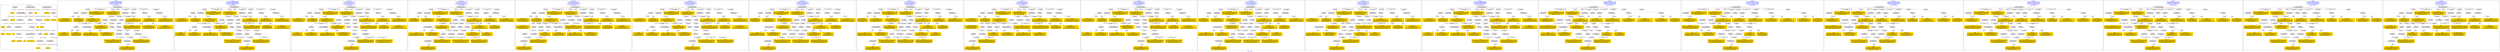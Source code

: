 digraph n0 {
fontcolor="blue"
remincross="true"
label="s07-s-13.json"
subgraph cluster_0 {
label="1-correct model"
n2[style="filled",color="white",fillcolor="lightgray",label="E12_Production1"];
n3[style="filled",color="white",fillcolor="lightgray",label="E21_Person1"];
n4[style="filled",color="white",fillcolor="lightgray",label="E55_Type1"];
n5[style="filled",color="white",fillcolor="lightgray",label="E52_Time-Span1"];
n6[style="filled",color="white",fillcolor="lightgray",label="E69_Death1"];
n7[style="filled",color="white",fillcolor="lightgray",label="E74_Group1"];
n8[style="filled",color="white",fillcolor="lightgray",label="E82_Actor_Appellation1"];
n9[style="filled",color="white",fillcolor="lightgray",label="E67_Birth1"];
n10[shape="plaintext",style="filled",fillcolor="gold",label="Artist_uri"];
n11[style="filled",color="white",fillcolor="lightgray",label="E22_Man-Made_Object1"];
n12[style="filled",color="white",fillcolor="lightgray",label="E35_Title1"];
n13[style="filled",color="white",fillcolor="lightgray",label="E8_Acquisition1"];
n14[style="filled",color="white",fillcolor="lightgray",label="E54_Dimension1"];
n15[shape="plaintext",style="filled",fillcolor="gold",label="Object_URI"];
n16[style="filled",color="white",fillcolor="lightgray",label="E33_Linguistic_Object1"];
n17[style="filled",color="white",fillcolor="lightgray",label="E55_Type2"];
n18[shape="plaintext",style="filled",fillcolor="gold",label="Label_on_page"];
n19[style="filled",color="white",fillcolor="lightgray",label="E33_Linguistic_Object2"];
n20[style="filled",color="white",fillcolor="lightgray",label="E55_Type3"];
n21[shape="plaintext",style="filled",fillcolor="gold",label="origin"];
n22[shape="plaintext",style="filled",fillcolor="gold",label="title"];
n23[style="filled",color="white",fillcolor="lightgray",label="E38_Image1"];
n24[shape="plaintext",style="filled",fillcolor="gold",label="image_url"];
n25[shape="plaintext",style="filled",fillcolor="gold",label="dates"];
n26[style="filled",color="white",fillcolor="lightgray",label="E52_Time-Span2"];
n27[shape="plaintext",style="filled",fillcolor="gold",label="birth_year"];
n28[style="filled",color="white",fillcolor="lightgray",label="E52_Time-Span3"];
n29[shape="plaintext",style="filled",fillcolor="gold",label="death_year"];
n30[shape="plaintext",style="filled",fillcolor="gold",label="dimension"];
n31[shape="plaintext",style="filled",fillcolor="gold",label="technique_uri"];
n32[shape="plaintext",style="filled",fillcolor="gold",label="technique"];
n33[shape="plaintext",style="filled",fillcolor="gold",label="label_type_uri"];
n34[shape="plaintext",style="filled",fillcolor="gold",label="origin_type_uri"];
n35[shape="plaintext",style="filled",fillcolor="gold",label="nationality_uri"];
n36[shape="plaintext",style="filled",fillcolor="gold",label="nationality"];
n37[shape="plaintext",style="filled",fillcolor="gold",label="Artist_appellation_uri"];
n38[shape="plaintext",style="filled",fillcolor="gold",label="name"];
n39[shape="plaintext",style="filled",fillcolor="gold",label="credit_line"];
}
subgraph cluster_1 {
label="candidate 0\nlink coherence:0.8888888888888888\nnode coherence:0.9393939393939394\nconfidence:0.37753145757113454\nmapping score:0.4828347814444984\ncost:35.99766\n-precision:0.67-recall:0.65"
n41[style="filled",color="white",fillcolor="lightgray",label="E12_Production1"];
n42[style="filled",color="white",fillcolor="lightgray",label="E21_Person1"];
n43[style="filled",color="white",fillcolor="lightgray",label="E52_Time-Span2"];
n44[style="filled",color="white",fillcolor="lightgray",label="E55_Type1"];
n45[style="filled",color="white",fillcolor="lightgray",label="E67_Birth1"];
n46[style="filled",color="white",fillcolor="lightgray",label="E69_Death1"];
n47[style="filled",color="white",fillcolor="lightgray",label="E74_Group1"];
n48[style="filled",color="white",fillcolor="lightgray",label="E82_Actor_Appellation1"];
n49[style="filled",color="white",fillcolor="lightgray",label="E22_Man-Made_Object1"];
n50[style="filled",color="white",fillcolor="lightgray",label="E35_Title1"];
n51[style="filled",color="white",fillcolor="lightgray",label="E38_Image1"];
n52[style="filled",color="white",fillcolor="lightgray",label="E54_Dimension1"];
n53[style="filled",color="white",fillcolor="lightgray",label="E55_Type2"];
n54[style="filled",color="white",fillcolor="lightgray",label="E8_Acquisition1"];
n55[style="filled",color="white",fillcolor="lightgray",label="E53_Place1"];
n56[style="filled",color="white",fillcolor="lightgray",label="E48_Place_Name1"];
n57[style="filled",color="white",fillcolor="lightgray",label="E52_Time-Span1"];
n58[style="filled",color="white",fillcolor="lightgray",label="E52_Time-Span3"];
n59[shape="plaintext",style="filled",fillcolor="gold",label="dimension\n[E54_Dimension,P3_has_note,0.752]\n[E22_Man-Made_Object,P3_has_note,0.101]\n[E34_Inscription,P3_has_note,0.08]\n[E73_Information_Object,P3_has_note,0.068]"];
n60[shape="plaintext",style="filled",fillcolor="gold",label="Label_on_page\n[E22_Man-Made_Object,P3_has_note,0.315]\n[E73_Information_Object,P3_has_note,0.278]\n[E33_Linguistic_Object,P3_has_note,0.272]\n[E35_Title,label,0.135]"];
n61[shape="plaintext",style="filled",fillcolor="gold",label="label_type_uri\n[E55_Type,classLink,0.433]\n[E33_Linguistic_Object,classLink,0.239]\n[E74_Group,classLink,0.175]\n[E57_Material,classLink,0.153]"];
n62[shape="plaintext",style="filled",fillcolor="gold",label="title\n[E35_Title,label,0.293]\n[E22_Man-Made_Object,P3_has_note,0.292]\n[E73_Information_Object,P3_has_note,0.241]\n[E33_Linguistic_Object,P3_has_note,0.173]"];
n63[shape="plaintext",style="filled",fillcolor="gold",label="name\n[E82_Actor_Appellation,label,0.32]\n[E33_Linguistic_Object,P3_has_note,0.235]\n[E22_Man-Made_Object,P3_has_note,0.231]\n[E73_Information_Object,P3_has_note,0.214]"];
n64[shape="plaintext",style="filled",fillcolor="gold",label="Object_URI\n[E8_Acquisition,classLink,0.347]\n[E22_Man-Made_Object,classLink,0.346]\n[E38_Image,classLink,0.181]\n[E53_Place,classLink,0.125]"];
n65[shape="plaintext",style="filled",fillcolor="gold",label="Artist_appellation_uri\n[E82_Actor_Appellation,classLink,0.551]\n[E21_Person,classLink,0.356]\n[E38_Image,classLink,0.049]\n[E39_Actor,classLink,0.044]"];
n66[shape="plaintext",style="filled",fillcolor="gold",label="credit_line\n[E8_Acquisition,P3_has_note,0.381]\n[E30_Right,P3_has_note,0.309]\n[E22_Man-Made_Object,P3_has_note,0.162]\n[E35_Title,label,0.149]"];
n67[shape="plaintext",style="filled",fillcolor="gold",label="technique_uri\n[E55_Type,classLink,0.4]\n[E57_Material,classLink,0.284]\n[E74_Group,classLink,0.269]\n[E55_Type,label,0.048]"];
n68[shape="plaintext",style="filled",fillcolor="gold",label="dates\n[E52_Time-Span,P82_at_some_time_within,0.395]\n[E52_Time-Span,P82b_end_of_the_end,0.223]\n[E34_Inscription,P3_has_note,0.197]\n[E52_Time-Span,P82a_begin_of_the_begin,0.186]"];
n69[shape="plaintext",style="filled",fillcolor="gold",label="birth_year\n[E52_Time-Span,P82a_begin_of_the_begin,0.3]\n[E52_Time-Span,P82_at_some_time_within,0.296]\n[E52_Time-Span,P82b_end_of_the_end,0.247]\n[E33_Linguistic_Object,P3_has_note,0.157]"];
n70[shape="plaintext",style="filled",fillcolor="gold",label="death_year\n[E69_Death,P82_at_some_time_within,0.323]\n[E52_Time-Span,P82_at_some_time_within,0.299]\n[E52_Time-Span,P82b_end_of_the_end,0.211]\n[E22_Man-Made_Object,P3_has_note,0.167]"];
n71[shape="plaintext",style="filled",fillcolor="gold",label="technique\n[E55_Type,label,0.399]\n[E12_Production,P3_has_note,0.275]\n[E57_Material,label,0.191]\n[E29_Design_or_Procedure,P3_has_note,0.135]"];
n72[shape="plaintext",style="filled",fillcolor="gold",label="origin_type_uri\n[E55_Type,classLink,0.433]\n[E33_Linguistic_Object,classLink,0.239]\n[E74_Group,classLink,0.175]\n[E57_Material,classLink,0.153]"];
n73[shape="plaintext",style="filled",fillcolor="gold",label="origin\n[E44_Place_Appellation,label,0.299]\n[E22_Man-Made_Object,P3_has_note,0.266]\n[E73_Information_Object,P3_has_note,0.225]\n[E48_Place_Name,label,0.209]"];
n74[shape="plaintext",style="filled",fillcolor="gold",label="nationality_uri\n[E74_Group,classLink,0.69]\n[E55_Type,classLink,0.179]\n[E57_Material,classLink,0.091]\n[E55_Type,label,0.04]"];
n75[shape="plaintext",style="filled",fillcolor="gold",label="Artist_uri\n[E21_Person,classLink,0.35]\n[E82_Actor_Appellation,classLink,0.298]\n[E39_Actor,classLink,0.183]\n[E38_Image,classLink,0.169]"];
n76[shape="plaintext",style="filled",fillcolor="gold",label="image_url\n[E38_Image,classLink,0.569]\n[E53_Place,classLink,0.172]\n[E8_Acquisition,classLink,0.143]\n[E22_Man-Made_Object,classLink,0.116]"];
n77[shape="plaintext",style="filled",fillcolor="gold",label="nationality\n[E74_Group,label,0.522]\n[E74_Group,classLink,0.303]\n[E55_Type,label,0.1]\n[E21_Person,P3_has_note,0.075]"];
}
subgraph cluster_2 {
label="candidate 1\nlink coherence:0.8888888888888888\nnode coherence:0.9393939393939394\nconfidence:0.37083324449242144\nmapping score:0.48060204375159393\ncost:35.99766\n-precision:0.69-recall:0.68"
n79[style="filled",color="white",fillcolor="lightgray",label="E12_Production1"];
n80[style="filled",color="white",fillcolor="lightgray",label="E21_Person1"];
n81[style="filled",color="white",fillcolor="lightgray",label="E52_Time-Span2"];
n82[style="filled",color="white",fillcolor="lightgray",label="E55_Type1"];
n83[style="filled",color="white",fillcolor="lightgray",label="E67_Birth1"];
n84[style="filled",color="white",fillcolor="lightgray",label="E69_Death1"];
n85[style="filled",color="white",fillcolor="lightgray",label="E74_Group1"];
n86[style="filled",color="white",fillcolor="lightgray",label="E82_Actor_Appellation1"];
n87[style="filled",color="white",fillcolor="lightgray",label="E22_Man-Made_Object1"];
n88[style="filled",color="white",fillcolor="lightgray",label="E35_Title1"];
n89[style="filled",color="white",fillcolor="lightgray",label="E38_Image1"];
n90[style="filled",color="white",fillcolor="lightgray",label="E54_Dimension1"];
n91[style="filled",color="white",fillcolor="lightgray",label="E55_Type2"];
n92[style="filled",color="white",fillcolor="lightgray",label="E8_Acquisition1"];
n93[style="filled",color="white",fillcolor="lightgray",label="E53_Place1"];
n94[style="filled",color="white",fillcolor="lightgray",label="E48_Place_Name1"];
n95[style="filled",color="white",fillcolor="lightgray",label="E52_Time-Span1"];
n96[style="filled",color="white",fillcolor="lightgray",label="E52_Time-Span3"];
n97[shape="plaintext",style="filled",fillcolor="gold",label="dimension\n[E54_Dimension,P3_has_note,0.752]\n[E22_Man-Made_Object,P3_has_note,0.101]\n[E34_Inscription,P3_has_note,0.08]\n[E73_Information_Object,P3_has_note,0.068]"];
n98[shape="plaintext",style="filled",fillcolor="gold",label="Label_on_page\n[E22_Man-Made_Object,P3_has_note,0.315]\n[E73_Information_Object,P3_has_note,0.278]\n[E33_Linguistic_Object,P3_has_note,0.272]\n[E35_Title,label,0.135]"];
n99[shape="plaintext",style="filled",fillcolor="gold",label="technique_uri\n[E55_Type,classLink,0.4]\n[E57_Material,classLink,0.284]\n[E74_Group,classLink,0.269]\n[E55_Type,label,0.048]"];
n100[shape="plaintext",style="filled",fillcolor="gold",label="title\n[E35_Title,label,0.293]\n[E22_Man-Made_Object,P3_has_note,0.292]\n[E73_Information_Object,P3_has_note,0.241]\n[E33_Linguistic_Object,P3_has_note,0.173]"];
n101[shape="plaintext",style="filled",fillcolor="gold",label="name\n[E82_Actor_Appellation,label,0.32]\n[E33_Linguistic_Object,P3_has_note,0.235]\n[E22_Man-Made_Object,P3_has_note,0.231]\n[E73_Information_Object,P3_has_note,0.214]"];
n102[shape="plaintext",style="filled",fillcolor="gold",label="Object_URI\n[E8_Acquisition,classLink,0.347]\n[E22_Man-Made_Object,classLink,0.346]\n[E38_Image,classLink,0.181]\n[E53_Place,classLink,0.125]"];
n103[shape="plaintext",style="filled",fillcolor="gold",label="Artist_appellation_uri\n[E82_Actor_Appellation,classLink,0.551]\n[E21_Person,classLink,0.356]\n[E38_Image,classLink,0.049]\n[E39_Actor,classLink,0.044]"];
n104[shape="plaintext",style="filled",fillcolor="gold",label="credit_line\n[E8_Acquisition,P3_has_note,0.381]\n[E30_Right,P3_has_note,0.309]\n[E22_Man-Made_Object,P3_has_note,0.162]\n[E35_Title,label,0.149]"];
n105[shape="plaintext",style="filled",fillcolor="gold",label="label_type_uri\n[E55_Type,classLink,0.433]\n[E33_Linguistic_Object,classLink,0.239]\n[E74_Group,classLink,0.175]\n[E57_Material,classLink,0.153]"];
n106[shape="plaintext",style="filled",fillcolor="gold",label="dates\n[E52_Time-Span,P82_at_some_time_within,0.395]\n[E52_Time-Span,P82b_end_of_the_end,0.223]\n[E34_Inscription,P3_has_note,0.197]\n[E52_Time-Span,P82a_begin_of_the_begin,0.186]"];
n107[shape="plaintext",style="filled",fillcolor="gold",label="birth_year\n[E52_Time-Span,P82a_begin_of_the_begin,0.3]\n[E52_Time-Span,P82_at_some_time_within,0.296]\n[E52_Time-Span,P82b_end_of_the_end,0.247]\n[E33_Linguistic_Object,P3_has_note,0.157]"];
n108[shape="plaintext",style="filled",fillcolor="gold",label="death_year\n[E69_Death,P82_at_some_time_within,0.323]\n[E52_Time-Span,P82_at_some_time_within,0.299]\n[E52_Time-Span,P82b_end_of_the_end,0.211]\n[E22_Man-Made_Object,P3_has_note,0.167]"];
n109[shape="plaintext",style="filled",fillcolor="gold",label="technique\n[E55_Type,label,0.399]\n[E12_Production,P3_has_note,0.275]\n[E57_Material,label,0.191]\n[E29_Design_or_Procedure,P3_has_note,0.135]"];
n110[shape="plaintext",style="filled",fillcolor="gold",label="origin_type_uri\n[E55_Type,classLink,0.433]\n[E33_Linguistic_Object,classLink,0.239]\n[E74_Group,classLink,0.175]\n[E57_Material,classLink,0.153]"];
n111[shape="plaintext",style="filled",fillcolor="gold",label="origin\n[E44_Place_Appellation,label,0.299]\n[E22_Man-Made_Object,P3_has_note,0.266]\n[E73_Information_Object,P3_has_note,0.225]\n[E48_Place_Name,label,0.209]"];
n112[shape="plaintext",style="filled",fillcolor="gold",label="nationality_uri\n[E74_Group,classLink,0.69]\n[E55_Type,classLink,0.179]\n[E57_Material,classLink,0.091]\n[E55_Type,label,0.04]"];
n113[shape="plaintext",style="filled",fillcolor="gold",label="Artist_uri\n[E21_Person,classLink,0.35]\n[E82_Actor_Appellation,classLink,0.298]\n[E39_Actor,classLink,0.183]\n[E38_Image,classLink,0.169]"];
n114[shape="plaintext",style="filled",fillcolor="gold",label="image_url\n[E38_Image,classLink,0.569]\n[E53_Place,classLink,0.172]\n[E8_Acquisition,classLink,0.143]\n[E22_Man-Made_Object,classLink,0.116]"];
n115[shape="plaintext",style="filled",fillcolor="gold",label="nationality\n[E74_Group,label,0.522]\n[E74_Group,classLink,0.303]\n[E55_Type,label,0.1]\n[E21_Person,P3_has_note,0.075]"];
}
subgraph cluster_3 {
label="candidate 10\nlink coherence:0.8571428571428571\nnode coherence:0.90625\nconfidence:0.3710012207174717\nmapping score:0.47838198585319236\ncost:133.99777\n-precision:0.63-recall:0.59"
n117[style="filled",color="white",fillcolor="lightgray",label="E12_Production1"];
n118[style="filled",color="white",fillcolor="lightgray",label="E21_Person1"];
n119[style="filled",color="white",fillcolor="lightgray",label="E52_Time-Span2"];
n120[style="filled",color="white",fillcolor="lightgray",label="E55_Type1"];
n121[style="filled",color="white",fillcolor="lightgray",label="E67_Birth1"];
n122[style="filled",color="white",fillcolor="lightgray",label="E69_Death1"];
n123[style="filled",color="white",fillcolor="lightgray",label="E74_Group1"];
n124[style="filled",color="white",fillcolor="lightgray",label="E82_Actor_Appellation1"];
n125[style="filled",color="white",fillcolor="lightgray",label="E22_Man-Made_Object1"];
n126[style="filled",color="white",fillcolor="lightgray",label="E35_Title1"];
n127[style="filled",color="white",fillcolor="lightgray",label="E38_Image1"];
n128[style="filled",color="white",fillcolor="lightgray",label="E54_Dimension1"];
n129[style="filled",color="white",fillcolor="lightgray",label="E55_Type2"];
n130[style="filled",color="white",fillcolor="lightgray",label="E8_Acquisition1"];
n131[style="filled",color="white",fillcolor="lightgray",label="E53_Place1"];
n132[style="filled",color="white",fillcolor="lightgray",label="E48_Place_Name1"];
n133[style="filled",color="white",fillcolor="lightgray",label="E52_Time-Span3"];
n134[shape="plaintext",style="filled",fillcolor="gold",label="dimension\n[E54_Dimension,P3_has_note,0.752]\n[E22_Man-Made_Object,P3_has_note,0.101]\n[E34_Inscription,P3_has_note,0.08]\n[E73_Information_Object,P3_has_note,0.068]"];
n135[shape="plaintext",style="filled",fillcolor="gold",label="Label_on_page\n[E22_Man-Made_Object,P3_has_note,0.315]\n[E73_Information_Object,P3_has_note,0.278]\n[E33_Linguistic_Object,P3_has_note,0.272]\n[E35_Title,label,0.135]"];
n136[shape="plaintext",style="filled",fillcolor="gold",label="technique_uri\n[E55_Type,classLink,0.4]\n[E57_Material,classLink,0.284]\n[E74_Group,classLink,0.269]\n[E55_Type,label,0.048]"];
n137[shape="plaintext",style="filled",fillcolor="gold",label="title\n[E35_Title,label,0.293]\n[E22_Man-Made_Object,P3_has_note,0.292]\n[E73_Information_Object,P3_has_note,0.241]\n[E33_Linguistic_Object,P3_has_note,0.173]"];
n138[shape="plaintext",style="filled",fillcolor="gold",label="name\n[E82_Actor_Appellation,label,0.32]\n[E33_Linguistic_Object,P3_has_note,0.235]\n[E22_Man-Made_Object,P3_has_note,0.231]\n[E73_Information_Object,P3_has_note,0.214]"];
n139[shape="plaintext",style="filled",fillcolor="gold",label="Object_URI\n[E8_Acquisition,classLink,0.347]\n[E22_Man-Made_Object,classLink,0.346]\n[E38_Image,classLink,0.181]\n[E53_Place,classLink,0.125]"];
n140[shape="plaintext",style="filled",fillcolor="gold",label="Artist_appellation_uri\n[E82_Actor_Appellation,classLink,0.551]\n[E21_Person,classLink,0.356]\n[E38_Image,classLink,0.049]\n[E39_Actor,classLink,0.044]"];
n141[shape="plaintext",style="filled",fillcolor="gold",label="credit_line\n[E8_Acquisition,P3_has_note,0.381]\n[E30_Right,P3_has_note,0.309]\n[E22_Man-Made_Object,P3_has_note,0.162]\n[E35_Title,label,0.149]"];
n142[shape="plaintext",style="filled",fillcolor="gold",label="label_type_uri\n[E55_Type,classLink,0.433]\n[E33_Linguistic_Object,classLink,0.239]\n[E74_Group,classLink,0.175]\n[E57_Material,classLink,0.153]"];
n143[shape="plaintext",style="filled",fillcolor="gold",label="death_year\n[E69_Death,P82_at_some_time_within,0.323]\n[E52_Time-Span,P82_at_some_time_within,0.299]\n[E52_Time-Span,P82b_end_of_the_end,0.211]\n[E22_Man-Made_Object,P3_has_note,0.167]"];
n144[shape="plaintext",style="filled",fillcolor="gold",label="dates\n[E52_Time-Span,P82_at_some_time_within,0.395]\n[E52_Time-Span,P82b_end_of_the_end,0.223]\n[E34_Inscription,P3_has_note,0.197]\n[E52_Time-Span,P82a_begin_of_the_begin,0.186]"];
n145[shape="plaintext",style="filled",fillcolor="gold",label="birth_year\n[E52_Time-Span,P82a_begin_of_the_begin,0.3]\n[E52_Time-Span,P82_at_some_time_within,0.296]\n[E52_Time-Span,P82b_end_of_the_end,0.247]\n[E33_Linguistic_Object,P3_has_note,0.157]"];
n146[shape="plaintext",style="filled",fillcolor="gold",label="technique\n[E55_Type,label,0.399]\n[E12_Production,P3_has_note,0.275]\n[E57_Material,label,0.191]\n[E29_Design_or_Procedure,P3_has_note,0.135]"];
n147[shape="plaintext",style="filled",fillcolor="gold",label="origin_type_uri\n[E55_Type,classLink,0.433]\n[E33_Linguistic_Object,classLink,0.239]\n[E74_Group,classLink,0.175]\n[E57_Material,classLink,0.153]"];
n148[shape="plaintext",style="filled",fillcolor="gold",label="origin\n[E44_Place_Appellation,label,0.299]\n[E22_Man-Made_Object,P3_has_note,0.266]\n[E73_Information_Object,P3_has_note,0.225]\n[E48_Place_Name,label,0.209]"];
n149[shape="plaintext",style="filled",fillcolor="gold",label="nationality_uri\n[E74_Group,classLink,0.69]\n[E55_Type,classLink,0.179]\n[E57_Material,classLink,0.091]\n[E55_Type,label,0.04]"];
n150[shape="plaintext",style="filled",fillcolor="gold",label="Artist_uri\n[E21_Person,classLink,0.35]\n[E82_Actor_Appellation,classLink,0.298]\n[E39_Actor,classLink,0.183]\n[E38_Image,classLink,0.169]"];
n151[shape="plaintext",style="filled",fillcolor="gold",label="image_url\n[E38_Image,classLink,0.569]\n[E53_Place,classLink,0.172]\n[E8_Acquisition,classLink,0.143]\n[E22_Man-Made_Object,classLink,0.116]"];
n152[shape="plaintext",style="filled",fillcolor="gold",label="nationality\n[E74_Group,label,0.522]\n[E74_Group,classLink,0.303]\n[E55_Type,label,0.1]\n[E21_Person,P3_has_note,0.075]"];
}
subgraph cluster_4 {
label="candidate 11\nlink coherence:0.8571428571428571\nnode coherence:0.90625\nconfidence:0.3710012207174717\nmapping score:0.47838198585319236\ncost:133.99782\n-precision:0.63-recall:0.59"
n154[style="filled",color="white",fillcolor="lightgray",label="E12_Production1"];
n155[style="filled",color="white",fillcolor="lightgray",label="E21_Person1"];
n156[style="filled",color="white",fillcolor="lightgray",label="E55_Type1"];
n157[style="filled",color="white",fillcolor="lightgray",label="E67_Birth1"];
n158[style="filled",color="white",fillcolor="lightgray",label="E69_Death1"];
n159[style="filled",color="white",fillcolor="lightgray",label="E74_Group1"];
n160[style="filled",color="white",fillcolor="lightgray",label="E82_Actor_Appellation1"];
n161[style="filled",color="white",fillcolor="lightgray",label="E22_Man-Made_Object1"];
n162[style="filled",color="white",fillcolor="lightgray",label="E35_Title1"];
n163[style="filled",color="white",fillcolor="lightgray",label="E38_Image1"];
n164[style="filled",color="white",fillcolor="lightgray",label="E54_Dimension1"];
n165[style="filled",color="white",fillcolor="lightgray",label="E55_Type2"];
n166[style="filled",color="white",fillcolor="lightgray",label="E8_Acquisition1"];
n167[style="filled",color="white",fillcolor="lightgray",label="E53_Place1"];
n168[style="filled",color="white",fillcolor="lightgray",label="E48_Place_Name1"];
n169[style="filled",color="white",fillcolor="lightgray",label="E52_Time-Span1"];
n170[style="filled",color="white",fillcolor="lightgray",label="E52_Time-Span3"];
n171[shape="plaintext",style="filled",fillcolor="gold",label="dimension\n[E54_Dimension,P3_has_note,0.752]\n[E22_Man-Made_Object,P3_has_note,0.101]\n[E34_Inscription,P3_has_note,0.08]\n[E73_Information_Object,P3_has_note,0.068]"];
n172[shape="plaintext",style="filled",fillcolor="gold",label="Label_on_page\n[E22_Man-Made_Object,P3_has_note,0.315]\n[E73_Information_Object,P3_has_note,0.278]\n[E33_Linguistic_Object,P3_has_note,0.272]\n[E35_Title,label,0.135]"];
n173[shape="plaintext",style="filled",fillcolor="gold",label="technique_uri\n[E55_Type,classLink,0.4]\n[E57_Material,classLink,0.284]\n[E74_Group,classLink,0.269]\n[E55_Type,label,0.048]"];
n174[shape="plaintext",style="filled",fillcolor="gold",label="title\n[E35_Title,label,0.293]\n[E22_Man-Made_Object,P3_has_note,0.292]\n[E73_Information_Object,P3_has_note,0.241]\n[E33_Linguistic_Object,P3_has_note,0.173]"];
n175[shape="plaintext",style="filled",fillcolor="gold",label="name\n[E82_Actor_Appellation,label,0.32]\n[E33_Linguistic_Object,P3_has_note,0.235]\n[E22_Man-Made_Object,P3_has_note,0.231]\n[E73_Information_Object,P3_has_note,0.214]"];
n176[shape="plaintext",style="filled",fillcolor="gold",label="Object_URI\n[E8_Acquisition,classLink,0.347]\n[E22_Man-Made_Object,classLink,0.346]\n[E38_Image,classLink,0.181]\n[E53_Place,classLink,0.125]"];
n177[shape="plaintext",style="filled",fillcolor="gold",label="Artist_appellation_uri\n[E82_Actor_Appellation,classLink,0.551]\n[E21_Person,classLink,0.356]\n[E38_Image,classLink,0.049]\n[E39_Actor,classLink,0.044]"];
n178[shape="plaintext",style="filled",fillcolor="gold",label="birth_year\n[E52_Time-Span,P82a_begin_of_the_begin,0.3]\n[E52_Time-Span,P82_at_some_time_within,0.296]\n[E52_Time-Span,P82b_end_of_the_end,0.247]\n[E33_Linguistic_Object,P3_has_note,0.157]"];
n179[shape="plaintext",style="filled",fillcolor="gold",label="credit_line\n[E8_Acquisition,P3_has_note,0.381]\n[E30_Right,P3_has_note,0.309]\n[E22_Man-Made_Object,P3_has_note,0.162]\n[E35_Title,label,0.149]"];
n180[shape="plaintext",style="filled",fillcolor="gold",label="label_type_uri\n[E55_Type,classLink,0.433]\n[E33_Linguistic_Object,classLink,0.239]\n[E74_Group,classLink,0.175]\n[E57_Material,classLink,0.153]"];
n181[shape="plaintext",style="filled",fillcolor="gold",label="dates\n[E52_Time-Span,P82_at_some_time_within,0.395]\n[E52_Time-Span,P82b_end_of_the_end,0.223]\n[E34_Inscription,P3_has_note,0.197]\n[E52_Time-Span,P82a_begin_of_the_begin,0.186]"];
n182[shape="plaintext",style="filled",fillcolor="gold",label="death_year\n[E69_Death,P82_at_some_time_within,0.323]\n[E52_Time-Span,P82_at_some_time_within,0.299]\n[E52_Time-Span,P82b_end_of_the_end,0.211]\n[E22_Man-Made_Object,P3_has_note,0.167]"];
n183[shape="plaintext",style="filled",fillcolor="gold",label="technique\n[E55_Type,label,0.399]\n[E12_Production,P3_has_note,0.275]\n[E57_Material,label,0.191]\n[E29_Design_or_Procedure,P3_has_note,0.135]"];
n184[shape="plaintext",style="filled",fillcolor="gold",label="origin_type_uri\n[E55_Type,classLink,0.433]\n[E33_Linguistic_Object,classLink,0.239]\n[E74_Group,classLink,0.175]\n[E57_Material,classLink,0.153]"];
n185[shape="plaintext",style="filled",fillcolor="gold",label="origin\n[E44_Place_Appellation,label,0.299]\n[E22_Man-Made_Object,P3_has_note,0.266]\n[E73_Information_Object,P3_has_note,0.225]\n[E48_Place_Name,label,0.209]"];
n186[shape="plaintext",style="filled",fillcolor="gold",label="nationality_uri\n[E74_Group,classLink,0.69]\n[E55_Type,classLink,0.179]\n[E57_Material,classLink,0.091]\n[E55_Type,label,0.04]"];
n187[shape="plaintext",style="filled",fillcolor="gold",label="Artist_uri\n[E21_Person,classLink,0.35]\n[E82_Actor_Appellation,classLink,0.298]\n[E39_Actor,classLink,0.183]\n[E38_Image,classLink,0.169]"];
n188[shape="plaintext",style="filled",fillcolor="gold",label="image_url\n[E38_Image,classLink,0.569]\n[E53_Place,classLink,0.172]\n[E8_Acquisition,classLink,0.143]\n[E22_Man-Made_Object,classLink,0.116]"];
n189[shape="plaintext",style="filled",fillcolor="gold",label="nationality\n[E74_Group,label,0.522]\n[E74_Group,classLink,0.303]\n[E55_Type,label,0.1]\n[E21_Person,P3_has_note,0.075]"];
}
subgraph cluster_5 {
label="candidate 12\nlink coherence:0.8571428571428571\nnode coherence:0.90625\nconfidence:0.36823750005435796\nmapping score:0.47746074563215446\ncost:34.99777\n-precision:0.66-recall:0.62"
n191[style="filled",color="white",fillcolor="lightgray",label="E12_Production1"];
n192[style="filled",color="white",fillcolor="lightgray",label="E21_Person1"];
n193[style="filled",color="white",fillcolor="lightgray",label="E52_Time-Span2"];
n194[style="filled",color="white",fillcolor="lightgray",label="E55_Type1"];
n195[style="filled",color="white",fillcolor="lightgray",label="E67_Birth1"];
n196[style="filled",color="white",fillcolor="lightgray",label="E69_Death1"];
n197[style="filled",color="white",fillcolor="lightgray",label="E74_Group1"];
n198[style="filled",color="white",fillcolor="lightgray",label="E82_Actor_Appellation1"];
n199[style="filled",color="white",fillcolor="lightgray",label="E22_Man-Made_Object1"];
n200[style="filled",color="white",fillcolor="lightgray",label="E35_Title1"];
n201[style="filled",color="white",fillcolor="lightgray",label="E38_Image1"];
n202[style="filled",color="white",fillcolor="lightgray",label="E54_Dimension1"];
n203[style="filled",color="white",fillcolor="lightgray",label="E55_Type2"];
n204[style="filled",color="white",fillcolor="lightgray",label="E8_Acquisition1"];
n205[style="filled",color="white",fillcolor="lightgray",label="E53_Place1"];
n206[style="filled",color="white",fillcolor="lightgray",label="E48_Place_Name1"];
n207[style="filled",color="white",fillcolor="lightgray",label="E52_Time-Span3"];
n208[shape="plaintext",style="filled",fillcolor="gold",label="dimension\n[E54_Dimension,P3_has_note,0.752]\n[E22_Man-Made_Object,P3_has_note,0.101]\n[E34_Inscription,P3_has_note,0.08]\n[E73_Information_Object,P3_has_note,0.068]"];
n209[shape="plaintext",style="filled",fillcolor="gold",label="Label_on_page\n[E22_Man-Made_Object,P3_has_note,0.315]\n[E73_Information_Object,P3_has_note,0.278]\n[E33_Linguistic_Object,P3_has_note,0.272]\n[E35_Title,label,0.135]"];
n210[shape="plaintext",style="filled",fillcolor="gold",label="technique_uri\n[E55_Type,classLink,0.4]\n[E57_Material,classLink,0.284]\n[E74_Group,classLink,0.269]\n[E55_Type,label,0.048]"];
n211[shape="plaintext",style="filled",fillcolor="gold",label="title\n[E35_Title,label,0.293]\n[E22_Man-Made_Object,P3_has_note,0.292]\n[E73_Information_Object,P3_has_note,0.241]\n[E33_Linguistic_Object,P3_has_note,0.173]"];
n212[shape="plaintext",style="filled",fillcolor="gold",label="name\n[E82_Actor_Appellation,label,0.32]\n[E33_Linguistic_Object,P3_has_note,0.235]\n[E22_Man-Made_Object,P3_has_note,0.231]\n[E73_Information_Object,P3_has_note,0.214]"];
n213[shape="plaintext",style="filled",fillcolor="gold",label="Object_URI\n[E8_Acquisition,classLink,0.347]\n[E22_Man-Made_Object,classLink,0.346]\n[E38_Image,classLink,0.181]\n[E53_Place,classLink,0.125]"];
n214[shape="plaintext",style="filled",fillcolor="gold",label="Artist_appellation_uri\n[E82_Actor_Appellation,classLink,0.551]\n[E21_Person,classLink,0.356]\n[E38_Image,classLink,0.049]\n[E39_Actor,classLink,0.044]"];
n215[shape="plaintext",style="filled",fillcolor="gold",label="birth_year\n[E52_Time-Span,P82a_begin_of_the_begin,0.3]\n[E52_Time-Span,P82_at_some_time_within,0.296]\n[E52_Time-Span,P82b_end_of_the_end,0.247]\n[E33_Linguistic_Object,P3_has_note,0.157]"];
n216[shape="plaintext",style="filled",fillcolor="gold",label="credit_line\n[E8_Acquisition,P3_has_note,0.381]\n[E30_Right,P3_has_note,0.309]\n[E22_Man-Made_Object,P3_has_note,0.162]\n[E35_Title,label,0.149]"];
n217[shape="plaintext",style="filled",fillcolor="gold",label="label_type_uri\n[E55_Type,classLink,0.433]\n[E33_Linguistic_Object,classLink,0.239]\n[E74_Group,classLink,0.175]\n[E57_Material,classLink,0.153]"];
n218[shape="plaintext",style="filled",fillcolor="gold",label="dates\n[E52_Time-Span,P82_at_some_time_within,0.395]\n[E52_Time-Span,P82b_end_of_the_end,0.223]\n[E34_Inscription,P3_has_note,0.197]\n[E52_Time-Span,P82a_begin_of_the_begin,0.186]"];
n219[shape="plaintext",style="filled",fillcolor="gold",label="death_year\n[E69_Death,P82_at_some_time_within,0.323]\n[E52_Time-Span,P82_at_some_time_within,0.299]\n[E52_Time-Span,P82b_end_of_the_end,0.211]\n[E22_Man-Made_Object,P3_has_note,0.167]"];
n220[shape="plaintext",style="filled",fillcolor="gold",label="technique\n[E55_Type,label,0.399]\n[E12_Production,P3_has_note,0.275]\n[E57_Material,label,0.191]\n[E29_Design_or_Procedure,P3_has_note,0.135]"];
n221[shape="plaintext",style="filled",fillcolor="gold",label="origin_type_uri\n[E55_Type,classLink,0.433]\n[E33_Linguistic_Object,classLink,0.239]\n[E74_Group,classLink,0.175]\n[E57_Material,classLink,0.153]"];
n222[shape="plaintext",style="filled",fillcolor="gold",label="origin\n[E44_Place_Appellation,label,0.299]\n[E22_Man-Made_Object,P3_has_note,0.266]\n[E73_Information_Object,P3_has_note,0.225]\n[E48_Place_Name,label,0.209]"];
n223[shape="plaintext",style="filled",fillcolor="gold",label="nationality_uri\n[E74_Group,classLink,0.69]\n[E55_Type,classLink,0.179]\n[E57_Material,classLink,0.091]\n[E55_Type,label,0.04]"];
n224[shape="plaintext",style="filled",fillcolor="gold",label="Artist_uri\n[E21_Person,classLink,0.35]\n[E82_Actor_Appellation,classLink,0.298]\n[E39_Actor,classLink,0.183]\n[E38_Image,classLink,0.169]"];
n225[shape="plaintext",style="filled",fillcolor="gold",label="image_url\n[E38_Image,classLink,0.569]\n[E53_Place,classLink,0.172]\n[E8_Acquisition,classLink,0.143]\n[E22_Man-Made_Object,classLink,0.116]"];
n226[shape="plaintext",style="filled",fillcolor="gold",label="nationality\n[E74_Group,label,0.522]\n[E74_Group,classLink,0.303]\n[E55_Type,label,0.1]\n[E21_Person,P3_has_note,0.075]"];
}
subgraph cluster_6 {
label="candidate 13\nlink coherence:0.8571428571428571\nnode coherence:0.90625\nconfidence:0.36823750005435796\nmapping score:0.47746074563215446\ncost:133.99777\n-precision:0.63-recall:0.59"
n228[style="filled",color="white",fillcolor="lightgray",label="E12_Production1"];
n229[style="filled",color="white",fillcolor="lightgray",label="E21_Person1"];
n230[style="filled",color="white",fillcolor="lightgray",label="E52_Time-Span2"];
n231[style="filled",color="white",fillcolor="lightgray",label="E55_Type1"];
n232[style="filled",color="white",fillcolor="lightgray",label="E67_Birth1"];
n233[style="filled",color="white",fillcolor="lightgray",label="E69_Death1"];
n234[style="filled",color="white",fillcolor="lightgray",label="E74_Group1"];
n235[style="filled",color="white",fillcolor="lightgray",label="E82_Actor_Appellation1"];
n236[style="filled",color="white",fillcolor="lightgray",label="E22_Man-Made_Object1"];
n237[style="filled",color="white",fillcolor="lightgray",label="E35_Title1"];
n238[style="filled",color="white",fillcolor="lightgray",label="E38_Image1"];
n239[style="filled",color="white",fillcolor="lightgray",label="E54_Dimension1"];
n240[style="filled",color="white",fillcolor="lightgray",label="E55_Type2"];
n241[style="filled",color="white",fillcolor="lightgray",label="E8_Acquisition1"];
n242[style="filled",color="white",fillcolor="lightgray",label="E53_Place1"];
n243[style="filled",color="white",fillcolor="lightgray",label="E48_Place_Name1"];
n244[style="filled",color="white",fillcolor="lightgray",label="E52_Time-Span3"];
n245[shape="plaintext",style="filled",fillcolor="gold",label="dimension\n[E54_Dimension,P3_has_note,0.752]\n[E22_Man-Made_Object,P3_has_note,0.101]\n[E34_Inscription,P3_has_note,0.08]\n[E73_Information_Object,P3_has_note,0.068]"];
n246[shape="plaintext",style="filled",fillcolor="gold",label="Label_on_page\n[E22_Man-Made_Object,P3_has_note,0.315]\n[E73_Information_Object,P3_has_note,0.278]\n[E33_Linguistic_Object,P3_has_note,0.272]\n[E35_Title,label,0.135]"];
n247[shape="plaintext",style="filled",fillcolor="gold",label="technique_uri\n[E55_Type,classLink,0.4]\n[E57_Material,classLink,0.284]\n[E74_Group,classLink,0.269]\n[E55_Type,label,0.048]"];
n248[shape="plaintext",style="filled",fillcolor="gold",label="title\n[E35_Title,label,0.293]\n[E22_Man-Made_Object,P3_has_note,0.292]\n[E73_Information_Object,P3_has_note,0.241]\n[E33_Linguistic_Object,P3_has_note,0.173]"];
n249[shape="plaintext",style="filled",fillcolor="gold",label="name\n[E82_Actor_Appellation,label,0.32]\n[E33_Linguistic_Object,P3_has_note,0.235]\n[E22_Man-Made_Object,P3_has_note,0.231]\n[E73_Information_Object,P3_has_note,0.214]"];
n250[shape="plaintext",style="filled",fillcolor="gold",label="Object_URI\n[E8_Acquisition,classLink,0.347]\n[E22_Man-Made_Object,classLink,0.346]\n[E38_Image,classLink,0.181]\n[E53_Place,classLink,0.125]"];
n251[shape="plaintext",style="filled",fillcolor="gold",label="Artist_appellation_uri\n[E82_Actor_Appellation,classLink,0.551]\n[E21_Person,classLink,0.356]\n[E38_Image,classLink,0.049]\n[E39_Actor,classLink,0.044]"];
n252[shape="plaintext",style="filled",fillcolor="gold",label="credit_line\n[E8_Acquisition,P3_has_note,0.381]\n[E30_Right,P3_has_note,0.309]\n[E22_Man-Made_Object,P3_has_note,0.162]\n[E35_Title,label,0.149]"];
n253[shape="plaintext",style="filled",fillcolor="gold",label="birth_year\n[E52_Time-Span,P82a_begin_of_the_begin,0.3]\n[E52_Time-Span,P82_at_some_time_within,0.296]\n[E52_Time-Span,P82b_end_of_the_end,0.247]\n[E33_Linguistic_Object,P3_has_note,0.157]"];
n254[shape="plaintext",style="filled",fillcolor="gold",label="label_type_uri\n[E55_Type,classLink,0.433]\n[E33_Linguistic_Object,classLink,0.239]\n[E74_Group,classLink,0.175]\n[E57_Material,classLink,0.153]"];
n255[shape="plaintext",style="filled",fillcolor="gold",label="death_year\n[E69_Death,P82_at_some_time_within,0.323]\n[E52_Time-Span,P82_at_some_time_within,0.299]\n[E52_Time-Span,P82b_end_of_the_end,0.211]\n[E22_Man-Made_Object,P3_has_note,0.167]"];
n256[shape="plaintext",style="filled",fillcolor="gold",label="dates\n[E52_Time-Span,P82_at_some_time_within,0.395]\n[E52_Time-Span,P82b_end_of_the_end,0.223]\n[E34_Inscription,P3_has_note,0.197]\n[E52_Time-Span,P82a_begin_of_the_begin,0.186]"];
n257[shape="plaintext",style="filled",fillcolor="gold",label="technique\n[E55_Type,label,0.399]\n[E12_Production,P3_has_note,0.275]\n[E57_Material,label,0.191]\n[E29_Design_or_Procedure,P3_has_note,0.135]"];
n258[shape="plaintext",style="filled",fillcolor="gold",label="origin_type_uri\n[E55_Type,classLink,0.433]\n[E33_Linguistic_Object,classLink,0.239]\n[E74_Group,classLink,0.175]\n[E57_Material,classLink,0.153]"];
n259[shape="plaintext",style="filled",fillcolor="gold",label="origin\n[E44_Place_Appellation,label,0.299]\n[E22_Man-Made_Object,P3_has_note,0.266]\n[E73_Information_Object,P3_has_note,0.225]\n[E48_Place_Name,label,0.209]"];
n260[shape="plaintext",style="filled",fillcolor="gold",label="nationality_uri\n[E74_Group,classLink,0.69]\n[E55_Type,classLink,0.179]\n[E57_Material,classLink,0.091]\n[E55_Type,label,0.04]"];
n261[shape="plaintext",style="filled",fillcolor="gold",label="Artist_uri\n[E21_Person,classLink,0.35]\n[E82_Actor_Appellation,classLink,0.298]\n[E39_Actor,classLink,0.183]\n[E38_Image,classLink,0.169]"];
n262[shape="plaintext",style="filled",fillcolor="gold",label="image_url\n[E38_Image,classLink,0.569]\n[E53_Place,classLink,0.172]\n[E8_Acquisition,classLink,0.143]\n[E22_Man-Made_Object,classLink,0.116]"];
n263[shape="plaintext",style="filled",fillcolor="gold",label="nationality\n[E74_Group,label,0.522]\n[E74_Group,classLink,0.303]\n[E55_Type,label,0.1]\n[E21_Person,P3_has_note,0.075]"];
}
subgraph cluster_7 {
label="candidate 14\nlink coherence:0.8571428571428571\nnode coherence:0.90625\nconfidence:0.36823750005435796\nmapping score:0.47746074563215446\ncost:133.99782\n-precision:0.63-recall:0.59"
n265[style="filled",color="white",fillcolor="lightgray",label="E12_Production1"];
n266[style="filled",color="white",fillcolor="lightgray",label="E21_Person1"];
n267[style="filled",color="white",fillcolor="lightgray",label="E55_Type1"];
n268[style="filled",color="white",fillcolor="lightgray",label="E67_Birth1"];
n269[style="filled",color="white",fillcolor="lightgray",label="E69_Death1"];
n270[style="filled",color="white",fillcolor="lightgray",label="E74_Group1"];
n271[style="filled",color="white",fillcolor="lightgray",label="E82_Actor_Appellation1"];
n272[style="filled",color="white",fillcolor="lightgray",label="E22_Man-Made_Object1"];
n273[style="filled",color="white",fillcolor="lightgray",label="E35_Title1"];
n274[style="filled",color="white",fillcolor="lightgray",label="E38_Image1"];
n275[style="filled",color="white",fillcolor="lightgray",label="E54_Dimension1"];
n276[style="filled",color="white",fillcolor="lightgray",label="E55_Type2"];
n277[style="filled",color="white",fillcolor="lightgray",label="E8_Acquisition1"];
n278[style="filled",color="white",fillcolor="lightgray",label="E53_Place1"];
n279[style="filled",color="white",fillcolor="lightgray",label="E48_Place_Name1"];
n280[style="filled",color="white",fillcolor="lightgray",label="E52_Time-Span1"];
n281[style="filled",color="white",fillcolor="lightgray",label="E52_Time-Span3"];
n282[shape="plaintext",style="filled",fillcolor="gold",label="dimension\n[E54_Dimension,P3_has_note,0.752]\n[E22_Man-Made_Object,P3_has_note,0.101]\n[E34_Inscription,P3_has_note,0.08]\n[E73_Information_Object,P3_has_note,0.068]"];
n283[shape="plaintext",style="filled",fillcolor="gold",label="Label_on_page\n[E22_Man-Made_Object,P3_has_note,0.315]\n[E73_Information_Object,P3_has_note,0.278]\n[E33_Linguistic_Object,P3_has_note,0.272]\n[E35_Title,label,0.135]"];
n284[shape="plaintext",style="filled",fillcolor="gold",label="technique_uri\n[E55_Type,classLink,0.4]\n[E57_Material,classLink,0.284]\n[E74_Group,classLink,0.269]\n[E55_Type,label,0.048]"];
n285[shape="plaintext",style="filled",fillcolor="gold",label="title\n[E35_Title,label,0.293]\n[E22_Man-Made_Object,P3_has_note,0.292]\n[E73_Information_Object,P3_has_note,0.241]\n[E33_Linguistic_Object,P3_has_note,0.173]"];
n286[shape="plaintext",style="filled",fillcolor="gold",label="name\n[E82_Actor_Appellation,label,0.32]\n[E33_Linguistic_Object,P3_has_note,0.235]\n[E22_Man-Made_Object,P3_has_note,0.231]\n[E73_Information_Object,P3_has_note,0.214]"];
n287[shape="plaintext",style="filled",fillcolor="gold",label="Object_URI\n[E8_Acquisition,classLink,0.347]\n[E22_Man-Made_Object,classLink,0.346]\n[E38_Image,classLink,0.181]\n[E53_Place,classLink,0.125]"];
n288[shape="plaintext",style="filled",fillcolor="gold",label="Artist_appellation_uri\n[E82_Actor_Appellation,classLink,0.551]\n[E21_Person,classLink,0.356]\n[E38_Image,classLink,0.049]\n[E39_Actor,classLink,0.044]"];
n289[shape="plaintext",style="filled",fillcolor="gold",label="credit_line\n[E8_Acquisition,P3_has_note,0.381]\n[E30_Right,P3_has_note,0.309]\n[E22_Man-Made_Object,P3_has_note,0.162]\n[E35_Title,label,0.149]"];
n290[shape="plaintext",style="filled",fillcolor="gold",label="label_type_uri\n[E55_Type,classLink,0.433]\n[E33_Linguistic_Object,classLink,0.239]\n[E74_Group,classLink,0.175]\n[E57_Material,classLink,0.153]"];
n291[shape="plaintext",style="filled",fillcolor="gold",label="dates\n[E52_Time-Span,P82_at_some_time_within,0.395]\n[E52_Time-Span,P82b_end_of_the_end,0.223]\n[E34_Inscription,P3_has_note,0.197]\n[E52_Time-Span,P82a_begin_of_the_begin,0.186]"];
n292[shape="plaintext",style="filled",fillcolor="gold",label="death_year\n[E69_Death,P82_at_some_time_within,0.323]\n[E52_Time-Span,P82_at_some_time_within,0.299]\n[E52_Time-Span,P82b_end_of_the_end,0.211]\n[E22_Man-Made_Object,P3_has_note,0.167]"];
n293[shape="plaintext",style="filled",fillcolor="gold",label="technique\n[E55_Type,label,0.399]\n[E12_Production,P3_has_note,0.275]\n[E57_Material,label,0.191]\n[E29_Design_or_Procedure,P3_has_note,0.135]"];
n294[shape="plaintext",style="filled",fillcolor="gold",label="origin_type_uri\n[E55_Type,classLink,0.433]\n[E33_Linguistic_Object,classLink,0.239]\n[E74_Group,classLink,0.175]\n[E57_Material,classLink,0.153]"];
n295[shape="plaintext",style="filled",fillcolor="gold",label="origin\n[E44_Place_Appellation,label,0.299]\n[E22_Man-Made_Object,P3_has_note,0.266]\n[E73_Information_Object,P3_has_note,0.225]\n[E48_Place_Name,label,0.209]"];
n296[shape="plaintext",style="filled",fillcolor="gold",label="nationality_uri\n[E74_Group,classLink,0.69]\n[E55_Type,classLink,0.179]\n[E57_Material,classLink,0.091]\n[E55_Type,label,0.04]"];
n297[shape="plaintext",style="filled",fillcolor="gold",label="Artist_uri\n[E21_Person,classLink,0.35]\n[E82_Actor_Appellation,classLink,0.298]\n[E39_Actor,classLink,0.183]\n[E38_Image,classLink,0.169]"];
n298[shape="plaintext",style="filled",fillcolor="gold",label="image_url\n[E38_Image,classLink,0.569]\n[E53_Place,classLink,0.172]\n[E8_Acquisition,classLink,0.143]\n[E22_Man-Made_Object,classLink,0.116]"];
n299[shape="plaintext",style="filled",fillcolor="gold",label="nationality\n[E74_Group,label,0.522]\n[E74_Group,classLink,0.303]\n[E55_Type,label,0.1]\n[E21_Person,P3_has_note,0.075]"];
n300[shape="plaintext",style="filled",fillcolor="gold",label="birth_year\n[E52_Time-Span,P82a_begin_of_the_begin,0.3]\n[E52_Time-Span,P82_at_some_time_within,0.296]\n[E52_Time-Span,P82b_end_of_the_end,0.247]\n[E33_Linguistic_Object,P3_has_note,0.157]"];
}
subgraph cluster_8 {
label="candidate 15\nlink coherence:0.8571428571428571\nnode coherence:0.90625\nconfidence:0.3662404507633146\nmapping score:0.47679506253514\ncost:133.99782\n-precision:0.66-recall:0.62"
n302[style="filled",color="white",fillcolor="lightgray",label="E12_Production1"];
n303[style="filled",color="white",fillcolor="lightgray",label="E21_Person1"];
n304[style="filled",color="white",fillcolor="lightgray",label="E55_Type1"];
n305[style="filled",color="white",fillcolor="lightgray",label="E67_Birth1"];
n306[style="filled",color="white",fillcolor="lightgray",label="E69_Death1"];
n307[style="filled",color="white",fillcolor="lightgray",label="E74_Group1"];
n308[style="filled",color="white",fillcolor="lightgray",label="E82_Actor_Appellation1"];
n309[style="filled",color="white",fillcolor="lightgray",label="E22_Man-Made_Object1"];
n310[style="filled",color="white",fillcolor="lightgray",label="E35_Title1"];
n311[style="filled",color="white",fillcolor="lightgray",label="E38_Image1"];
n312[style="filled",color="white",fillcolor="lightgray",label="E54_Dimension1"];
n313[style="filled",color="white",fillcolor="lightgray",label="E55_Type2"];
n314[style="filled",color="white",fillcolor="lightgray",label="E8_Acquisition1"];
n315[style="filled",color="white",fillcolor="lightgray",label="E53_Place1"];
n316[style="filled",color="white",fillcolor="lightgray",label="E48_Place_Name1"];
n317[style="filled",color="white",fillcolor="lightgray",label="E52_Time-Span1"];
n318[style="filled",color="white",fillcolor="lightgray",label="E52_Time-Span3"];
n319[shape="plaintext",style="filled",fillcolor="gold",label="dimension\n[E54_Dimension,P3_has_note,0.752]\n[E22_Man-Made_Object,P3_has_note,0.101]\n[E34_Inscription,P3_has_note,0.08]\n[E73_Information_Object,P3_has_note,0.068]"];
n320[shape="plaintext",style="filled",fillcolor="gold",label="Label_on_page\n[E22_Man-Made_Object,P3_has_note,0.315]\n[E73_Information_Object,P3_has_note,0.278]\n[E33_Linguistic_Object,P3_has_note,0.272]\n[E35_Title,label,0.135]"];
n321[shape="plaintext",style="filled",fillcolor="gold",label="technique_uri\n[E55_Type,classLink,0.4]\n[E57_Material,classLink,0.284]\n[E74_Group,classLink,0.269]\n[E55_Type,label,0.048]"];
n322[shape="plaintext",style="filled",fillcolor="gold",label="title\n[E35_Title,label,0.293]\n[E22_Man-Made_Object,P3_has_note,0.292]\n[E73_Information_Object,P3_has_note,0.241]\n[E33_Linguistic_Object,P3_has_note,0.173]"];
n323[shape="plaintext",style="filled",fillcolor="gold",label="name\n[E82_Actor_Appellation,label,0.32]\n[E33_Linguistic_Object,P3_has_note,0.235]\n[E22_Man-Made_Object,P3_has_note,0.231]\n[E73_Information_Object,P3_has_note,0.214]"];
n324[shape="plaintext",style="filled",fillcolor="gold",label="Object_URI\n[E8_Acquisition,classLink,0.347]\n[E22_Man-Made_Object,classLink,0.346]\n[E38_Image,classLink,0.181]\n[E53_Place,classLink,0.125]"];
n325[shape="plaintext",style="filled",fillcolor="gold",label="Artist_appellation_uri\n[E82_Actor_Appellation,classLink,0.551]\n[E21_Person,classLink,0.356]\n[E38_Image,classLink,0.049]\n[E39_Actor,classLink,0.044]"];
n326[shape="plaintext",style="filled",fillcolor="gold",label="credit_line\n[E8_Acquisition,P3_has_note,0.381]\n[E30_Right,P3_has_note,0.309]\n[E22_Man-Made_Object,P3_has_note,0.162]\n[E35_Title,label,0.149]"];
n327[shape="plaintext",style="filled",fillcolor="gold",label="label_type_uri\n[E55_Type,classLink,0.433]\n[E33_Linguistic_Object,classLink,0.239]\n[E74_Group,classLink,0.175]\n[E57_Material,classLink,0.153]"];
n328[shape="plaintext",style="filled",fillcolor="gold",label="dates\n[E52_Time-Span,P82_at_some_time_within,0.395]\n[E52_Time-Span,P82b_end_of_the_end,0.223]\n[E34_Inscription,P3_has_note,0.197]\n[E52_Time-Span,P82a_begin_of_the_begin,0.186]"];
n329[shape="plaintext",style="filled",fillcolor="gold",label="birth_year\n[E52_Time-Span,P82a_begin_of_the_begin,0.3]\n[E52_Time-Span,P82_at_some_time_within,0.296]\n[E52_Time-Span,P82b_end_of_the_end,0.247]\n[E33_Linguistic_Object,P3_has_note,0.157]"];
n330[shape="plaintext",style="filled",fillcolor="gold",label="technique\n[E55_Type,label,0.399]\n[E12_Production,P3_has_note,0.275]\n[E57_Material,label,0.191]\n[E29_Design_or_Procedure,P3_has_note,0.135]"];
n331[shape="plaintext",style="filled",fillcolor="gold",label="origin_type_uri\n[E55_Type,classLink,0.433]\n[E33_Linguistic_Object,classLink,0.239]\n[E74_Group,classLink,0.175]\n[E57_Material,classLink,0.153]"];
n332[shape="plaintext",style="filled",fillcolor="gold",label="origin\n[E44_Place_Appellation,label,0.299]\n[E22_Man-Made_Object,P3_has_note,0.266]\n[E73_Information_Object,P3_has_note,0.225]\n[E48_Place_Name,label,0.209]"];
n333[shape="plaintext",style="filled",fillcolor="gold",label="nationality_uri\n[E74_Group,classLink,0.69]\n[E55_Type,classLink,0.179]\n[E57_Material,classLink,0.091]\n[E55_Type,label,0.04]"];
n334[shape="plaintext",style="filled",fillcolor="gold",label="Artist_uri\n[E21_Person,classLink,0.35]\n[E82_Actor_Appellation,classLink,0.298]\n[E39_Actor,classLink,0.183]\n[E38_Image,classLink,0.169]"];
n335[shape="plaintext",style="filled",fillcolor="gold",label="image_url\n[E38_Image,classLink,0.569]\n[E53_Place,classLink,0.172]\n[E8_Acquisition,classLink,0.143]\n[E22_Man-Made_Object,classLink,0.116]"];
n336[shape="plaintext",style="filled",fillcolor="gold",label="nationality\n[E74_Group,label,0.522]\n[E74_Group,classLink,0.303]\n[E55_Type,label,0.1]\n[E21_Person,P3_has_note,0.075]"];
n337[shape="plaintext",style="filled",fillcolor="gold",label="death_year\n[E69_Death,P82_at_some_time_within,0.323]\n[E52_Time-Span,P82_at_some_time_within,0.299]\n[E52_Time-Span,P82b_end_of_the_end,0.211]\n[E22_Man-Made_Object,P3_has_note,0.167]"];
}
subgraph cluster_9 {
label="candidate 16\nlink coherence:0.8571428571428571\nnode coherence:0.90625\nconfidence:0.3580066017590092\nmapping score:0.47405044620037157\ncost:34.99777\n-precision:0.6-recall:0.57"
n339[style="filled",color="white",fillcolor="lightgray",label="E12_Production1"];
n340[style="filled",color="white",fillcolor="lightgray",label="E21_Person1"];
n341[style="filled",color="white",fillcolor="lightgray",label="E52_Time-Span2"];
n342[style="filled",color="white",fillcolor="lightgray",label="E55_Type1"];
n343[style="filled",color="white",fillcolor="lightgray",label="E67_Birth1"];
n344[style="filled",color="white",fillcolor="lightgray",label="E69_Death1"];
n345[style="filled",color="white",fillcolor="lightgray",label="E74_Group1"];
n346[style="filled",color="white",fillcolor="lightgray",label="E82_Actor_Appellation1"];
n347[style="filled",color="white",fillcolor="lightgray",label="E22_Man-Made_Object1"];
n348[style="filled",color="white",fillcolor="lightgray",label="E35_Title1"];
n349[style="filled",color="white",fillcolor="lightgray",label="E38_Image1"];
n350[style="filled",color="white",fillcolor="lightgray",label="E54_Dimension1"];
n351[style="filled",color="white",fillcolor="lightgray",label="E55_Type2"];
n352[style="filled",color="white",fillcolor="lightgray",label="E8_Acquisition1"];
n353[style="filled",color="white",fillcolor="lightgray",label="E53_Place1"];
n354[style="filled",color="white",fillcolor="lightgray",label="E48_Place_Name1"];
n355[style="filled",color="white",fillcolor="lightgray",label="E52_Time-Span3"];
n356[shape="plaintext",style="filled",fillcolor="gold",label="dimension\n[E54_Dimension,P3_has_note,0.752]\n[E22_Man-Made_Object,P3_has_note,0.101]\n[E34_Inscription,P3_has_note,0.08]\n[E73_Information_Object,P3_has_note,0.068]"];
n357[shape="plaintext",style="filled",fillcolor="gold",label="Label_on_page\n[E22_Man-Made_Object,P3_has_note,0.315]\n[E73_Information_Object,P3_has_note,0.278]\n[E33_Linguistic_Object,P3_has_note,0.272]\n[E35_Title,label,0.135]"];
n358[shape="plaintext",style="filled",fillcolor="gold",label="technique_uri\n[E55_Type,classLink,0.4]\n[E57_Material,classLink,0.284]\n[E74_Group,classLink,0.269]\n[E55_Type,label,0.048]"];
n359[shape="plaintext",style="filled",fillcolor="gold",label="title\n[E35_Title,label,0.293]\n[E22_Man-Made_Object,P3_has_note,0.292]\n[E73_Information_Object,P3_has_note,0.241]\n[E33_Linguistic_Object,P3_has_note,0.173]"];
n360[shape="plaintext",style="filled",fillcolor="gold",label="name\n[E82_Actor_Appellation,label,0.32]\n[E33_Linguistic_Object,P3_has_note,0.235]\n[E22_Man-Made_Object,P3_has_note,0.231]\n[E73_Information_Object,P3_has_note,0.214]"];
n361[shape="plaintext",style="filled",fillcolor="gold",label="Object_URI\n[E8_Acquisition,classLink,0.347]\n[E22_Man-Made_Object,classLink,0.346]\n[E38_Image,classLink,0.181]\n[E53_Place,classLink,0.125]"];
n362[shape="plaintext",style="filled",fillcolor="gold",label="Artist_uri\n[E21_Person,classLink,0.35]\n[E82_Actor_Appellation,classLink,0.298]\n[E39_Actor,classLink,0.183]\n[E38_Image,classLink,0.169]"];
n363[shape="plaintext",style="filled",fillcolor="gold",label="credit_line\n[E8_Acquisition,P3_has_note,0.381]\n[E30_Right,P3_has_note,0.309]\n[E22_Man-Made_Object,P3_has_note,0.162]\n[E35_Title,label,0.149]"];
n364[shape="plaintext",style="filled",fillcolor="gold",label="label_type_uri\n[E55_Type,classLink,0.433]\n[E33_Linguistic_Object,classLink,0.239]\n[E74_Group,classLink,0.175]\n[E57_Material,classLink,0.153]"];
n365[shape="plaintext",style="filled",fillcolor="gold",label="dates\n[E52_Time-Span,P82_at_some_time_within,0.395]\n[E52_Time-Span,P82b_end_of_the_end,0.223]\n[E34_Inscription,P3_has_note,0.197]\n[E52_Time-Span,P82a_begin_of_the_begin,0.186]"];
n366[shape="plaintext",style="filled",fillcolor="gold",label="birth_year\n[E52_Time-Span,P82a_begin_of_the_begin,0.3]\n[E52_Time-Span,P82_at_some_time_within,0.296]\n[E52_Time-Span,P82b_end_of_the_end,0.247]\n[E33_Linguistic_Object,P3_has_note,0.157]"];
n367[shape="plaintext",style="filled",fillcolor="gold",label="death_year\n[E69_Death,P82_at_some_time_within,0.323]\n[E52_Time-Span,P82_at_some_time_within,0.299]\n[E52_Time-Span,P82b_end_of_the_end,0.211]\n[E22_Man-Made_Object,P3_has_note,0.167]"];
n368[shape="plaintext",style="filled",fillcolor="gold",label="technique\n[E55_Type,label,0.399]\n[E12_Production,P3_has_note,0.275]\n[E57_Material,label,0.191]\n[E29_Design_or_Procedure,P3_has_note,0.135]"];
n369[shape="plaintext",style="filled",fillcolor="gold",label="origin_type_uri\n[E55_Type,classLink,0.433]\n[E33_Linguistic_Object,classLink,0.239]\n[E74_Group,classLink,0.175]\n[E57_Material,classLink,0.153]"];
n370[shape="plaintext",style="filled",fillcolor="gold",label="origin\n[E44_Place_Appellation,label,0.299]\n[E22_Man-Made_Object,P3_has_note,0.266]\n[E73_Information_Object,P3_has_note,0.225]\n[E48_Place_Name,label,0.209]"];
n371[shape="plaintext",style="filled",fillcolor="gold",label="Artist_appellation_uri\n[E82_Actor_Appellation,classLink,0.551]\n[E21_Person,classLink,0.356]\n[E38_Image,classLink,0.049]\n[E39_Actor,classLink,0.044]"];
n372[shape="plaintext",style="filled",fillcolor="gold",label="nationality_uri\n[E74_Group,classLink,0.69]\n[E55_Type,classLink,0.179]\n[E57_Material,classLink,0.091]\n[E55_Type,label,0.04]"];
n373[shape="plaintext",style="filled",fillcolor="gold",label="image_url\n[E38_Image,classLink,0.569]\n[E53_Place,classLink,0.172]\n[E8_Acquisition,classLink,0.143]\n[E22_Man-Made_Object,classLink,0.116]"];
n374[shape="plaintext",style="filled",fillcolor="gold",label="nationality\n[E74_Group,label,0.522]\n[E74_Group,classLink,0.303]\n[E55_Type,label,0.1]\n[E21_Person,P3_has_note,0.075]"];
}
subgraph cluster_10 {
label="candidate 17\nlink coherence:0.8571428571428571\nnode coherence:0.90625\nconfidence:0.3580066017590092\nmapping score:0.47405044620037157\ncost:133.99777\n-precision:0.57-recall:0.54"
n376[style="filled",color="white",fillcolor="lightgray",label="E12_Production1"];
n377[style="filled",color="white",fillcolor="lightgray",label="E21_Person1"];
n378[style="filled",color="white",fillcolor="lightgray",label="E52_Time-Span2"];
n379[style="filled",color="white",fillcolor="lightgray",label="E55_Type1"];
n380[style="filled",color="white",fillcolor="lightgray",label="E67_Birth1"];
n381[style="filled",color="white",fillcolor="lightgray",label="E69_Death1"];
n382[style="filled",color="white",fillcolor="lightgray",label="E74_Group1"];
n383[style="filled",color="white",fillcolor="lightgray",label="E82_Actor_Appellation1"];
n384[style="filled",color="white",fillcolor="lightgray",label="E22_Man-Made_Object1"];
n385[style="filled",color="white",fillcolor="lightgray",label="E35_Title1"];
n386[style="filled",color="white",fillcolor="lightgray",label="E38_Image1"];
n387[style="filled",color="white",fillcolor="lightgray",label="E54_Dimension1"];
n388[style="filled",color="white",fillcolor="lightgray",label="E55_Type2"];
n389[style="filled",color="white",fillcolor="lightgray",label="E8_Acquisition1"];
n390[style="filled",color="white",fillcolor="lightgray",label="E53_Place1"];
n391[style="filled",color="white",fillcolor="lightgray",label="E48_Place_Name1"];
n392[style="filled",color="white",fillcolor="lightgray",label="E52_Time-Span3"];
n393[shape="plaintext",style="filled",fillcolor="gold",label="dimension\n[E54_Dimension,P3_has_note,0.752]\n[E22_Man-Made_Object,P3_has_note,0.101]\n[E34_Inscription,P3_has_note,0.08]\n[E73_Information_Object,P3_has_note,0.068]"];
n394[shape="plaintext",style="filled",fillcolor="gold",label="Label_on_page\n[E22_Man-Made_Object,P3_has_note,0.315]\n[E73_Information_Object,P3_has_note,0.278]\n[E33_Linguistic_Object,P3_has_note,0.272]\n[E35_Title,label,0.135]"];
n395[shape="plaintext",style="filled",fillcolor="gold",label="technique_uri\n[E55_Type,classLink,0.4]\n[E57_Material,classLink,0.284]\n[E74_Group,classLink,0.269]\n[E55_Type,label,0.048]"];
n396[shape="plaintext",style="filled",fillcolor="gold",label="title\n[E35_Title,label,0.293]\n[E22_Man-Made_Object,P3_has_note,0.292]\n[E73_Information_Object,P3_has_note,0.241]\n[E33_Linguistic_Object,P3_has_note,0.173]"];
n397[shape="plaintext",style="filled",fillcolor="gold",label="name\n[E82_Actor_Appellation,label,0.32]\n[E33_Linguistic_Object,P3_has_note,0.235]\n[E22_Man-Made_Object,P3_has_note,0.231]\n[E73_Information_Object,P3_has_note,0.214]"];
n398[shape="plaintext",style="filled",fillcolor="gold",label="Object_URI\n[E8_Acquisition,classLink,0.347]\n[E22_Man-Made_Object,classLink,0.346]\n[E38_Image,classLink,0.181]\n[E53_Place,classLink,0.125]"];
n399[shape="plaintext",style="filled",fillcolor="gold",label="Artist_uri\n[E21_Person,classLink,0.35]\n[E82_Actor_Appellation,classLink,0.298]\n[E39_Actor,classLink,0.183]\n[E38_Image,classLink,0.169]"];
n400[shape="plaintext",style="filled",fillcolor="gold",label="credit_line\n[E8_Acquisition,P3_has_note,0.381]\n[E30_Right,P3_has_note,0.309]\n[E22_Man-Made_Object,P3_has_note,0.162]\n[E35_Title,label,0.149]"];
n401[shape="plaintext",style="filled",fillcolor="gold",label="label_type_uri\n[E55_Type,classLink,0.433]\n[E33_Linguistic_Object,classLink,0.239]\n[E74_Group,classLink,0.175]\n[E57_Material,classLink,0.153]"];
n402[shape="plaintext",style="filled",fillcolor="gold",label="death_year\n[E69_Death,P82_at_some_time_within,0.323]\n[E52_Time-Span,P82_at_some_time_within,0.299]\n[E52_Time-Span,P82b_end_of_the_end,0.211]\n[E22_Man-Made_Object,P3_has_note,0.167]"];
n403[shape="plaintext",style="filled",fillcolor="gold",label="dates\n[E52_Time-Span,P82_at_some_time_within,0.395]\n[E52_Time-Span,P82b_end_of_the_end,0.223]\n[E34_Inscription,P3_has_note,0.197]\n[E52_Time-Span,P82a_begin_of_the_begin,0.186]"];
n404[shape="plaintext",style="filled",fillcolor="gold",label="birth_year\n[E52_Time-Span,P82a_begin_of_the_begin,0.3]\n[E52_Time-Span,P82_at_some_time_within,0.296]\n[E52_Time-Span,P82b_end_of_the_end,0.247]\n[E33_Linguistic_Object,P3_has_note,0.157]"];
n405[shape="plaintext",style="filled",fillcolor="gold",label="technique\n[E55_Type,label,0.399]\n[E12_Production,P3_has_note,0.275]\n[E57_Material,label,0.191]\n[E29_Design_or_Procedure,P3_has_note,0.135]"];
n406[shape="plaintext",style="filled",fillcolor="gold",label="origin_type_uri\n[E55_Type,classLink,0.433]\n[E33_Linguistic_Object,classLink,0.239]\n[E74_Group,classLink,0.175]\n[E57_Material,classLink,0.153]"];
n407[shape="plaintext",style="filled",fillcolor="gold",label="origin\n[E44_Place_Appellation,label,0.299]\n[E22_Man-Made_Object,P3_has_note,0.266]\n[E73_Information_Object,P3_has_note,0.225]\n[E48_Place_Name,label,0.209]"];
n408[shape="plaintext",style="filled",fillcolor="gold",label="Artist_appellation_uri\n[E82_Actor_Appellation,classLink,0.551]\n[E21_Person,classLink,0.356]\n[E38_Image,classLink,0.049]\n[E39_Actor,classLink,0.044]"];
n409[shape="plaintext",style="filled",fillcolor="gold",label="nationality_uri\n[E74_Group,classLink,0.69]\n[E55_Type,classLink,0.179]\n[E57_Material,classLink,0.091]\n[E55_Type,label,0.04]"];
n410[shape="plaintext",style="filled",fillcolor="gold",label="image_url\n[E38_Image,classLink,0.569]\n[E53_Place,classLink,0.172]\n[E8_Acquisition,classLink,0.143]\n[E22_Man-Made_Object,classLink,0.116]"];
n411[shape="plaintext",style="filled",fillcolor="gold",label="nationality\n[E74_Group,label,0.522]\n[E74_Group,classLink,0.303]\n[E55_Type,label,0.1]\n[E21_Person,P3_has_note,0.075]"];
}
subgraph cluster_11 {
label="candidate 18\nlink coherence:0.8571428571428571\nnode coherence:0.90625\nconfidence:0.3580066017590092\nmapping score:0.47405044620037157\ncost:133.99782\n-precision:0.57-recall:0.54"
n413[style="filled",color="white",fillcolor="lightgray",label="E12_Production1"];
n414[style="filled",color="white",fillcolor="lightgray",label="E21_Person1"];
n415[style="filled",color="white",fillcolor="lightgray",label="E55_Type1"];
n416[style="filled",color="white",fillcolor="lightgray",label="E67_Birth1"];
n417[style="filled",color="white",fillcolor="lightgray",label="E69_Death1"];
n418[style="filled",color="white",fillcolor="lightgray",label="E74_Group1"];
n419[style="filled",color="white",fillcolor="lightgray",label="E82_Actor_Appellation1"];
n420[style="filled",color="white",fillcolor="lightgray",label="E22_Man-Made_Object1"];
n421[style="filled",color="white",fillcolor="lightgray",label="E35_Title1"];
n422[style="filled",color="white",fillcolor="lightgray",label="E38_Image1"];
n423[style="filled",color="white",fillcolor="lightgray",label="E54_Dimension1"];
n424[style="filled",color="white",fillcolor="lightgray",label="E55_Type2"];
n425[style="filled",color="white",fillcolor="lightgray",label="E8_Acquisition1"];
n426[style="filled",color="white",fillcolor="lightgray",label="E53_Place1"];
n427[style="filled",color="white",fillcolor="lightgray",label="E48_Place_Name1"];
n428[style="filled",color="white",fillcolor="lightgray",label="E52_Time-Span1"];
n429[style="filled",color="white",fillcolor="lightgray",label="E52_Time-Span3"];
n430[shape="plaintext",style="filled",fillcolor="gold",label="dimension\n[E54_Dimension,P3_has_note,0.752]\n[E22_Man-Made_Object,P3_has_note,0.101]\n[E34_Inscription,P3_has_note,0.08]\n[E73_Information_Object,P3_has_note,0.068]"];
n431[shape="plaintext",style="filled",fillcolor="gold",label="Label_on_page\n[E22_Man-Made_Object,P3_has_note,0.315]\n[E73_Information_Object,P3_has_note,0.278]\n[E33_Linguistic_Object,P3_has_note,0.272]\n[E35_Title,label,0.135]"];
n432[shape="plaintext",style="filled",fillcolor="gold",label="technique_uri\n[E55_Type,classLink,0.4]\n[E57_Material,classLink,0.284]\n[E74_Group,classLink,0.269]\n[E55_Type,label,0.048]"];
n433[shape="plaintext",style="filled",fillcolor="gold",label="title\n[E35_Title,label,0.293]\n[E22_Man-Made_Object,P3_has_note,0.292]\n[E73_Information_Object,P3_has_note,0.241]\n[E33_Linguistic_Object,P3_has_note,0.173]"];
n434[shape="plaintext",style="filled",fillcolor="gold",label="name\n[E82_Actor_Appellation,label,0.32]\n[E33_Linguistic_Object,P3_has_note,0.235]\n[E22_Man-Made_Object,P3_has_note,0.231]\n[E73_Information_Object,P3_has_note,0.214]"];
n435[shape="plaintext",style="filled",fillcolor="gold",label="Object_URI\n[E8_Acquisition,classLink,0.347]\n[E22_Man-Made_Object,classLink,0.346]\n[E38_Image,classLink,0.181]\n[E53_Place,classLink,0.125]"];
n436[shape="plaintext",style="filled",fillcolor="gold",label="Artist_uri\n[E21_Person,classLink,0.35]\n[E82_Actor_Appellation,classLink,0.298]\n[E39_Actor,classLink,0.183]\n[E38_Image,classLink,0.169]"];
n437[shape="plaintext",style="filled",fillcolor="gold",label="birth_year\n[E52_Time-Span,P82a_begin_of_the_begin,0.3]\n[E52_Time-Span,P82_at_some_time_within,0.296]\n[E52_Time-Span,P82b_end_of_the_end,0.247]\n[E33_Linguistic_Object,P3_has_note,0.157]"];
n438[shape="plaintext",style="filled",fillcolor="gold",label="credit_line\n[E8_Acquisition,P3_has_note,0.381]\n[E30_Right,P3_has_note,0.309]\n[E22_Man-Made_Object,P3_has_note,0.162]\n[E35_Title,label,0.149]"];
n439[shape="plaintext",style="filled",fillcolor="gold",label="label_type_uri\n[E55_Type,classLink,0.433]\n[E33_Linguistic_Object,classLink,0.239]\n[E74_Group,classLink,0.175]\n[E57_Material,classLink,0.153]"];
n440[shape="plaintext",style="filled",fillcolor="gold",label="dates\n[E52_Time-Span,P82_at_some_time_within,0.395]\n[E52_Time-Span,P82b_end_of_the_end,0.223]\n[E34_Inscription,P3_has_note,0.197]\n[E52_Time-Span,P82a_begin_of_the_begin,0.186]"];
n441[shape="plaintext",style="filled",fillcolor="gold",label="death_year\n[E69_Death,P82_at_some_time_within,0.323]\n[E52_Time-Span,P82_at_some_time_within,0.299]\n[E52_Time-Span,P82b_end_of_the_end,0.211]\n[E22_Man-Made_Object,P3_has_note,0.167]"];
n442[shape="plaintext",style="filled",fillcolor="gold",label="technique\n[E55_Type,label,0.399]\n[E12_Production,P3_has_note,0.275]\n[E57_Material,label,0.191]\n[E29_Design_or_Procedure,P3_has_note,0.135]"];
n443[shape="plaintext",style="filled",fillcolor="gold",label="origin_type_uri\n[E55_Type,classLink,0.433]\n[E33_Linguistic_Object,classLink,0.239]\n[E74_Group,classLink,0.175]\n[E57_Material,classLink,0.153]"];
n444[shape="plaintext",style="filled",fillcolor="gold",label="origin\n[E44_Place_Appellation,label,0.299]\n[E22_Man-Made_Object,P3_has_note,0.266]\n[E73_Information_Object,P3_has_note,0.225]\n[E48_Place_Name,label,0.209]"];
n445[shape="plaintext",style="filled",fillcolor="gold",label="Artist_appellation_uri\n[E82_Actor_Appellation,classLink,0.551]\n[E21_Person,classLink,0.356]\n[E38_Image,classLink,0.049]\n[E39_Actor,classLink,0.044]"];
n446[shape="plaintext",style="filled",fillcolor="gold",label="nationality_uri\n[E74_Group,classLink,0.69]\n[E55_Type,classLink,0.179]\n[E57_Material,classLink,0.091]\n[E55_Type,label,0.04]"];
n447[shape="plaintext",style="filled",fillcolor="gold",label="image_url\n[E38_Image,classLink,0.569]\n[E53_Place,classLink,0.172]\n[E8_Acquisition,classLink,0.143]\n[E22_Man-Made_Object,classLink,0.116]"];
n448[shape="plaintext",style="filled",fillcolor="gold",label="nationality\n[E74_Group,label,0.522]\n[E74_Group,classLink,0.303]\n[E55_Type,label,0.1]\n[E21_Person,P3_has_note,0.075]"];
}
subgraph cluster_12 {
label="candidate 19\nlink coherence:0.8529411764705882\nnode coherence:0.90625\nconfidence:0.3710012207174717\nmapping score:0.47838198585319236\ncost:33.99794\n-precision:0.68-recall:0.62"
n450[style="filled",color="white",fillcolor="lightgray",label="E12_Production1"];
n451[style="filled",color="white",fillcolor="lightgray",label="E21_Person1"];
n452[style="filled",color="white",fillcolor="lightgray",label="E52_Time-Span2"];
n453[style="filled",color="white",fillcolor="lightgray",label="E55_Type1"];
n454[style="filled",color="white",fillcolor="lightgray",label="E67_Birth1"];
n455[style="filled",color="white",fillcolor="lightgray",label="E74_Group1"];
n456[style="filled",color="white",fillcolor="lightgray",label="E82_Actor_Appellation1"];
n457[style="filled",color="white",fillcolor="lightgray",label="E22_Man-Made_Object1"];
n458[style="filled",color="white",fillcolor="lightgray",label="E35_Title1"];
n459[style="filled",color="white",fillcolor="lightgray",label="E38_Image1"];
n460[style="filled",color="white",fillcolor="lightgray",label="E54_Dimension1"];
n461[style="filled",color="white",fillcolor="lightgray",label="E55_Type2"];
n462[style="filled",color="white",fillcolor="lightgray",label="E8_Acquisition1"];
n463[style="filled",color="white",fillcolor="lightgray",label="E53_Place1"];
n464[style="filled",color="white",fillcolor="lightgray",label="E48_Place_Name1"];
n465[style="filled",color="white",fillcolor="lightgray",label="E52_Time-Span1"];
n466[shape="plaintext",style="filled",fillcolor="gold",label="dimension\n[E54_Dimension,P3_has_note,0.752]\n[E22_Man-Made_Object,P3_has_note,0.101]\n[E34_Inscription,P3_has_note,0.08]\n[E73_Information_Object,P3_has_note,0.068]"];
n467[shape="plaintext",style="filled",fillcolor="gold",label="Label_on_page\n[E22_Man-Made_Object,P3_has_note,0.315]\n[E73_Information_Object,P3_has_note,0.278]\n[E33_Linguistic_Object,P3_has_note,0.272]\n[E35_Title,label,0.135]"];
n468[shape="plaintext",style="filled",fillcolor="gold",label="technique_uri\n[E55_Type,classLink,0.4]\n[E57_Material,classLink,0.284]\n[E74_Group,classLink,0.269]\n[E55_Type,label,0.048]"];
n469[shape="plaintext",style="filled",fillcolor="gold",label="title\n[E35_Title,label,0.293]\n[E22_Man-Made_Object,P3_has_note,0.292]\n[E73_Information_Object,P3_has_note,0.241]\n[E33_Linguistic_Object,P3_has_note,0.173]"];
n470[shape="plaintext",style="filled",fillcolor="gold",label="name\n[E82_Actor_Appellation,label,0.32]\n[E33_Linguistic_Object,P3_has_note,0.235]\n[E22_Man-Made_Object,P3_has_note,0.231]\n[E73_Information_Object,P3_has_note,0.214]"];
n471[shape="plaintext",style="filled",fillcolor="gold",label="Object_URI\n[E8_Acquisition,classLink,0.347]\n[E22_Man-Made_Object,classLink,0.346]\n[E38_Image,classLink,0.181]\n[E53_Place,classLink,0.125]"];
n472[shape="plaintext",style="filled",fillcolor="gold",label="Artist_appellation_uri\n[E82_Actor_Appellation,classLink,0.551]\n[E21_Person,classLink,0.356]\n[E38_Image,classLink,0.049]\n[E39_Actor,classLink,0.044]"];
n473[shape="plaintext",style="filled",fillcolor="gold",label="credit_line\n[E8_Acquisition,P3_has_note,0.381]\n[E30_Right,P3_has_note,0.309]\n[E22_Man-Made_Object,P3_has_note,0.162]\n[E35_Title,label,0.149]"];
n474[shape="plaintext",style="filled",fillcolor="gold",label="label_type_uri\n[E55_Type,classLink,0.433]\n[E33_Linguistic_Object,classLink,0.239]\n[E74_Group,classLink,0.175]\n[E57_Material,classLink,0.153]"];
n475[shape="plaintext",style="filled",fillcolor="gold",label="death_year\n[E69_Death,P82_at_some_time_within,0.323]\n[E52_Time-Span,P82_at_some_time_within,0.299]\n[E52_Time-Span,P82b_end_of_the_end,0.211]\n[E22_Man-Made_Object,P3_has_note,0.167]"];
n476[shape="plaintext",style="filled",fillcolor="gold",label="dates\n[E52_Time-Span,P82_at_some_time_within,0.395]\n[E52_Time-Span,P82b_end_of_the_end,0.223]\n[E34_Inscription,P3_has_note,0.197]\n[E52_Time-Span,P82a_begin_of_the_begin,0.186]"];
n477[shape="plaintext",style="filled",fillcolor="gold",label="birth_year\n[E52_Time-Span,P82a_begin_of_the_begin,0.3]\n[E52_Time-Span,P82_at_some_time_within,0.296]\n[E52_Time-Span,P82b_end_of_the_end,0.247]\n[E33_Linguistic_Object,P3_has_note,0.157]"];
n478[shape="plaintext",style="filled",fillcolor="gold",label="technique\n[E55_Type,label,0.399]\n[E12_Production,P3_has_note,0.275]\n[E57_Material,label,0.191]\n[E29_Design_or_Procedure,P3_has_note,0.135]"];
n479[shape="plaintext",style="filled",fillcolor="gold",label="origin_type_uri\n[E55_Type,classLink,0.433]\n[E33_Linguistic_Object,classLink,0.239]\n[E74_Group,classLink,0.175]\n[E57_Material,classLink,0.153]"];
n480[shape="plaintext",style="filled",fillcolor="gold",label="origin\n[E44_Place_Appellation,label,0.299]\n[E22_Man-Made_Object,P3_has_note,0.266]\n[E73_Information_Object,P3_has_note,0.225]\n[E48_Place_Name,label,0.209]"];
n481[shape="plaintext",style="filled",fillcolor="gold",label="nationality_uri\n[E74_Group,classLink,0.69]\n[E55_Type,classLink,0.179]\n[E57_Material,classLink,0.091]\n[E55_Type,label,0.04]"];
n482[shape="plaintext",style="filled",fillcolor="gold",label="Artist_uri\n[E21_Person,classLink,0.35]\n[E82_Actor_Appellation,classLink,0.298]\n[E39_Actor,classLink,0.183]\n[E38_Image,classLink,0.169]"];
n483[shape="plaintext",style="filled",fillcolor="gold",label="image_url\n[E38_Image,classLink,0.569]\n[E53_Place,classLink,0.172]\n[E8_Acquisition,classLink,0.143]\n[E22_Man-Made_Object,classLink,0.116]"];
n484[shape="plaintext",style="filled",fillcolor="gold",label="nationality\n[E74_Group,label,0.522]\n[E74_Group,classLink,0.303]\n[E55_Type,label,0.1]\n[E21_Person,P3_has_note,0.075]"];
}
subgraph cluster_13 {
label="candidate 2\nlink coherence:0.8888888888888888\nnode coherence:0.9393939393939394\nconfidence:0.357838625533959\nmapping score:0.47627050409877314\ncost:35.99766\n-precision:0.64-recall:0.62"
n486[style="filled",color="white",fillcolor="lightgray",label="E12_Production1"];
n487[style="filled",color="white",fillcolor="lightgray",label="E21_Person1"];
n488[style="filled",color="white",fillcolor="lightgray",label="E52_Time-Span2"];
n489[style="filled",color="white",fillcolor="lightgray",label="E55_Type1"];
n490[style="filled",color="white",fillcolor="lightgray",label="E67_Birth1"];
n491[style="filled",color="white",fillcolor="lightgray",label="E69_Death1"];
n492[style="filled",color="white",fillcolor="lightgray",label="E74_Group1"];
n493[style="filled",color="white",fillcolor="lightgray",label="E82_Actor_Appellation1"];
n494[style="filled",color="white",fillcolor="lightgray",label="E22_Man-Made_Object1"];
n495[style="filled",color="white",fillcolor="lightgray",label="E35_Title1"];
n496[style="filled",color="white",fillcolor="lightgray",label="E38_Image1"];
n497[style="filled",color="white",fillcolor="lightgray",label="E54_Dimension1"];
n498[style="filled",color="white",fillcolor="lightgray",label="E55_Type2"];
n499[style="filled",color="white",fillcolor="lightgray",label="E8_Acquisition1"];
n500[style="filled",color="white",fillcolor="lightgray",label="E53_Place1"];
n501[style="filled",color="white",fillcolor="lightgray",label="E48_Place_Name1"];
n502[style="filled",color="white",fillcolor="lightgray",label="E52_Time-Span1"];
n503[style="filled",color="white",fillcolor="lightgray",label="E52_Time-Span3"];
n504[shape="plaintext",style="filled",fillcolor="gold",label="dimension\n[E54_Dimension,P3_has_note,0.752]\n[E22_Man-Made_Object,P3_has_note,0.101]\n[E34_Inscription,P3_has_note,0.08]\n[E73_Information_Object,P3_has_note,0.068]"];
n505[shape="plaintext",style="filled",fillcolor="gold",label="Label_on_page\n[E22_Man-Made_Object,P3_has_note,0.315]\n[E73_Information_Object,P3_has_note,0.278]\n[E33_Linguistic_Object,P3_has_note,0.272]\n[E35_Title,label,0.135]"];
n506[shape="plaintext",style="filled",fillcolor="gold",label="technique_uri\n[E55_Type,classLink,0.4]\n[E57_Material,classLink,0.284]\n[E74_Group,classLink,0.269]\n[E55_Type,label,0.048]"];
n507[shape="plaintext",style="filled",fillcolor="gold",label="title\n[E35_Title,label,0.293]\n[E22_Man-Made_Object,P3_has_note,0.292]\n[E73_Information_Object,P3_has_note,0.241]\n[E33_Linguistic_Object,P3_has_note,0.173]"];
n508[shape="plaintext",style="filled",fillcolor="gold",label="name\n[E82_Actor_Appellation,label,0.32]\n[E33_Linguistic_Object,P3_has_note,0.235]\n[E22_Man-Made_Object,P3_has_note,0.231]\n[E73_Information_Object,P3_has_note,0.214]"];
n509[shape="plaintext",style="filled",fillcolor="gold",label="Object_URI\n[E8_Acquisition,classLink,0.347]\n[E22_Man-Made_Object,classLink,0.346]\n[E38_Image,classLink,0.181]\n[E53_Place,classLink,0.125]"];
n510[shape="plaintext",style="filled",fillcolor="gold",label="Artist_uri\n[E21_Person,classLink,0.35]\n[E82_Actor_Appellation,classLink,0.298]\n[E39_Actor,classLink,0.183]\n[E38_Image,classLink,0.169]"];
n511[shape="plaintext",style="filled",fillcolor="gold",label="credit_line\n[E8_Acquisition,P3_has_note,0.381]\n[E30_Right,P3_has_note,0.309]\n[E22_Man-Made_Object,P3_has_note,0.162]\n[E35_Title,label,0.149]"];
n512[shape="plaintext",style="filled",fillcolor="gold",label="label_type_uri\n[E55_Type,classLink,0.433]\n[E33_Linguistic_Object,classLink,0.239]\n[E74_Group,classLink,0.175]\n[E57_Material,classLink,0.153]"];
n513[shape="plaintext",style="filled",fillcolor="gold",label="dates\n[E52_Time-Span,P82_at_some_time_within,0.395]\n[E52_Time-Span,P82b_end_of_the_end,0.223]\n[E34_Inscription,P3_has_note,0.197]\n[E52_Time-Span,P82a_begin_of_the_begin,0.186]"];
n514[shape="plaintext",style="filled",fillcolor="gold",label="birth_year\n[E52_Time-Span,P82a_begin_of_the_begin,0.3]\n[E52_Time-Span,P82_at_some_time_within,0.296]\n[E52_Time-Span,P82b_end_of_the_end,0.247]\n[E33_Linguistic_Object,P3_has_note,0.157]"];
n515[shape="plaintext",style="filled",fillcolor="gold",label="death_year\n[E69_Death,P82_at_some_time_within,0.323]\n[E52_Time-Span,P82_at_some_time_within,0.299]\n[E52_Time-Span,P82b_end_of_the_end,0.211]\n[E22_Man-Made_Object,P3_has_note,0.167]"];
n516[shape="plaintext",style="filled",fillcolor="gold",label="technique\n[E55_Type,label,0.399]\n[E12_Production,P3_has_note,0.275]\n[E57_Material,label,0.191]\n[E29_Design_or_Procedure,P3_has_note,0.135]"];
n517[shape="plaintext",style="filled",fillcolor="gold",label="origin_type_uri\n[E55_Type,classLink,0.433]\n[E33_Linguistic_Object,classLink,0.239]\n[E74_Group,classLink,0.175]\n[E57_Material,classLink,0.153]"];
n518[shape="plaintext",style="filled",fillcolor="gold",label="origin\n[E44_Place_Appellation,label,0.299]\n[E22_Man-Made_Object,P3_has_note,0.266]\n[E73_Information_Object,P3_has_note,0.225]\n[E48_Place_Name,label,0.209]"];
n519[shape="plaintext",style="filled",fillcolor="gold",label="Artist_appellation_uri\n[E82_Actor_Appellation,classLink,0.551]\n[E21_Person,classLink,0.356]\n[E38_Image,classLink,0.049]\n[E39_Actor,classLink,0.044]"];
n520[shape="plaintext",style="filled",fillcolor="gold",label="nationality_uri\n[E74_Group,classLink,0.69]\n[E55_Type,classLink,0.179]\n[E57_Material,classLink,0.091]\n[E55_Type,label,0.04]"];
n521[shape="plaintext",style="filled",fillcolor="gold",label="image_url\n[E38_Image,classLink,0.569]\n[E53_Place,classLink,0.172]\n[E8_Acquisition,classLink,0.143]\n[E22_Man-Made_Object,classLink,0.116]"];
n522[shape="plaintext",style="filled",fillcolor="gold",label="nationality\n[E74_Group,label,0.522]\n[E74_Group,classLink,0.303]\n[E55_Type,label,0.1]\n[E21_Person,P3_has_note,0.075]"];
}
subgraph cluster_14 {
label="candidate 3\nlink coherence:0.8611111111111112\nnode coherence:0.9393939393939394\nconfidence:0.37753145757113454\nmapping score:0.4828347814444984\ncost:35.99776\n-precision:0.64-recall:0.62"
n524[style="filled",color="white",fillcolor="lightgray",label="E12_Production1"];
n525[style="filled",color="white",fillcolor="lightgray",label="E21_Person1"];
n526[style="filled",color="white",fillcolor="lightgray",label="E52_Time-Span2"];
n527[style="filled",color="white",fillcolor="lightgray",label="E67_Birth1"];
n528[style="filled",color="white",fillcolor="lightgray",label="E69_Death1"];
n529[style="filled",color="white",fillcolor="lightgray",label="E74_Group1"];
n530[style="filled",color="white",fillcolor="lightgray",label="E82_Actor_Appellation1"];
n531[style="filled",color="white",fillcolor="lightgray",label="E22_Man-Made_Object1"];
n532[style="filled",color="white",fillcolor="lightgray",label="E35_Title1"];
n533[style="filled",color="white",fillcolor="lightgray",label="E38_Image1"];
n534[style="filled",color="white",fillcolor="lightgray",label="E54_Dimension1"];
n535[style="filled",color="white",fillcolor="lightgray",label="E55_Type1"];
n536[style="filled",color="white",fillcolor="lightgray",label="E55_Type2"];
n537[style="filled",color="white",fillcolor="lightgray",label="E8_Acquisition1"];
n538[style="filled",color="white",fillcolor="lightgray",label="E53_Place1"];
n539[style="filled",color="white",fillcolor="lightgray",label="E48_Place_Name1"];
n540[style="filled",color="white",fillcolor="lightgray",label="E52_Time-Span1"];
n541[style="filled",color="white",fillcolor="lightgray",label="E52_Time-Span3"];
n542[shape="plaintext",style="filled",fillcolor="gold",label="dimension\n[E54_Dimension,P3_has_note,0.752]\n[E22_Man-Made_Object,P3_has_note,0.101]\n[E34_Inscription,P3_has_note,0.08]\n[E73_Information_Object,P3_has_note,0.068]"];
n543[shape="plaintext",style="filled",fillcolor="gold",label="Label_on_page\n[E22_Man-Made_Object,P3_has_note,0.315]\n[E73_Information_Object,P3_has_note,0.278]\n[E33_Linguistic_Object,P3_has_note,0.272]\n[E35_Title,label,0.135]"];
n544[shape="plaintext",style="filled",fillcolor="gold",label="label_type_uri\n[E55_Type,classLink,0.433]\n[E33_Linguistic_Object,classLink,0.239]\n[E74_Group,classLink,0.175]\n[E57_Material,classLink,0.153]"];
n545[shape="plaintext",style="filled",fillcolor="gold",label="title\n[E35_Title,label,0.293]\n[E22_Man-Made_Object,P3_has_note,0.292]\n[E73_Information_Object,P3_has_note,0.241]\n[E33_Linguistic_Object,P3_has_note,0.173]"];
n546[shape="plaintext",style="filled",fillcolor="gold",label="name\n[E82_Actor_Appellation,label,0.32]\n[E33_Linguistic_Object,P3_has_note,0.235]\n[E22_Man-Made_Object,P3_has_note,0.231]\n[E73_Information_Object,P3_has_note,0.214]"];
n547[shape="plaintext",style="filled",fillcolor="gold",label="Object_URI\n[E8_Acquisition,classLink,0.347]\n[E22_Man-Made_Object,classLink,0.346]\n[E38_Image,classLink,0.181]\n[E53_Place,classLink,0.125]"];
n548[shape="plaintext",style="filled",fillcolor="gold",label="Artist_appellation_uri\n[E82_Actor_Appellation,classLink,0.551]\n[E21_Person,classLink,0.356]\n[E38_Image,classLink,0.049]\n[E39_Actor,classLink,0.044]"];
n549[shape="plaintext",style="filled",fillcolor="gold",label="credit_line\n[E8_Acquisition,P3_has_note,0.381]\n[E30_Right,P3_has_note,0.309]\n[E22_Man-Made_Object,P3_has_note,0.162]\n[E35_Title,label,0.149]"];
n550[shape="plaintext",style="filled",fillcolor="gold",label="technique_uri\n[E55_Type,classLink,0.4]\n[E57_Material,classLink,0.284]\n[E74_Group,classLink,0.269]\n[E55_Type,label,0.048]"];
n551[shape="plaintext",style="filled",fillcolor="gold",label="dates\n[E52_Time-Span,P82_at_some_time_within,0.395]\n[E52_Time-Span,P82b_end_of_the_end,0.223]\n[E34_Inscription,P3_has_note,0.197]\n[E52_Time-Span,P82a_begin_of_the_begin,0.186]"];
n552[shape="plaintext",style="filled",fillcolor="gold",label="birth_year\n[E52_Time-Span,P82a_begin_of_the_begin,0.3]\n[E52_Time-Span,P82_at_some_time_within,0.296]\n[E52_Time-Span,P82b_end_of_the_end,0.247]\n[E33_Linguistic_Object,P3_has_note,0.157]"];
n553[shape="plaintext",style="filled",fillcolor="gold",label="death_year\n[E69_Death,P82_at_some_time_within,0.323]\n[E52_Time-Span,P82_at_some_time_within,0.299]\n[E52_Time-Span,P82b_end_of_the_end,0.211]\n[E22_Man-Made_Object,P3_has_note,0.167]"];
n554[shape="plaintext",style="filled",fillcolor="gold",label="technique\n[E55_Type,label,0.399]\n[E12_Production,P3_has_note,0.275]\n[E57_Material,label,0.191]\n[E29_Design_or_Procedure,P3_has_note,0.135]"];
n555[shape="plaintext",style="filled",fillcolor="gold",label="origin_type_uri\n[E55_Type,classLink,0.433]\n[E33_Linguistic_Object,classLink,0.239]\n[E74_Group,classLink,0.175]\n[E57_Material,classLink,0.153]"];
n556[shape="plaintext",style="filled",fillcolor="gold",label="origin\n[E44_Place_Appellation,label,0.299]\n[E22_Man-Made_Object,P3_has_note,0.266]\n[E73_Information_Object,P3_has_note,0.225]\n[E48_Place_Name,label,0.209]"];
n557[shape="plaintext",style="filled",fillcolor="gold",label="nationality_uri\n[E74_Group,classLink,0.69]\n[E55_Type,classLink,0.179]\n[E57_Material,classLink,0.091]\n[E55_Type,label,0.04]"];
n558[shape="plaintext",style="filled",fillcolor="gold",label="Artist_uri\n[E21_Person,classLink,0.35]\n[E82_Actor_Appellation,classLink,0.298]\n[E39_Actor,classLink,0.183]\n[E38_Image,classLink,0.169]"];
n559[shape="plaintext",style="filled",fillcolor="gold",label="image_url\n[E38_Image,classLink,0.569]\n[E53_Place,classLink,0.172]\n[E8_Acquisition,classLink,0.143]\n[E22_Man-Made_Object,classLink,0.116]"];
n560[shape="plaintext",style="filled",fillcolor="gold",label="nationality\n[E74_Group,label,0.522]\n[E74_Group,classLink,0.303]\n[E55_Type,label,0.1]\n[E21_Person,P3_has_note,0.075]"];
}
subgraph cluster_15 {
label="candidate 4\nlink coherence:0.8611111111111112\nnode coherence:0.9393939393939394\nconfidence:0.37753145757113454\nmapping score:0.4828347814444984\ncost:35.99779\n-precision:0.64-recall:0.62"
n562[style="filled",color="white",fillcolor="lightgray",label="E12_Production1"];
n563[style="filled",color="white",fillcolor="lightgray",label="E21_Person1"];
n564[style="filled",color="white",fillcolor="lightgray",label="E52_Time-Span2"];
n565[style="filled",color="white",fillcolor="lightgray",label="E67_Birth1"];
n566[style="filled",color="white",fillcolor="lightgray",label="E69_Death1"];
n567[style="filled",color="white",fillcolor="lightgray",label="E74_Group1"];
n568[style="filled",color="white",fillcolor="lightgray",label="E82_Actor_Appellation1"];
n569[style="filled",color="white",fillcolor="lightgray",label="E22_Man-Made_Object1"];
n570[style="filled",color="white",fillcolor="lightgray",label="E35_Title1"];
n571[style="filled",color="white",fillcolor="lightgray",label="E38_Image1"];
n572[style="filled",color="white",fillcolor="lightgray",label="E54_Dimension1"];
n573[style="filled",color="white",fillcolor="lightgray",label="E55_Type1"];
n574[style="filled",color="white",fillcolor="lightgray",label="E55_Type2"];
n575[style="filled",color="white",fillcolor="lightgray",label="E8_Acquisition1"];
n576[style="filled",color="white",fillcolor="lightgray",label="E53_Place1"];
n577[style="filled",color="white",fillcolor="lightgray",label="E48_Place_Name1"];
n578[style="filled",color="white",fillcolor="lightgray",label="E52_Time-Span1"];
n579[style="filled",color="white",fillcolor="lightgray",label="E52_Time-Span3"];
n580[shape="plaintext",style="filled",fillcolor="gold",label="dimension\n[E54_Dimension,P3_has_note,0.752]\n[E22_Man-Made_Object,P3_has_note,0.101]\n[E34_Inscription,P3_has_note,0.08]\n[E73_Information_Object,P3_has_note,0.068]"];
n581[shape="plaintext",style="filled",fillcolor="gold",label="Label_on_page\n[E22_Man-Made_Object,P3_has_note,0.315]\n[E73_Information_Object,P3_has_note,0.278]\n[E33_Linguistic_Object,P3_has_note,0.272]\n[E35_Title,label,0.135]"];
n582[shape="plaintext",style="filled",fillcolor="gold",label="label_type_uri\n[E55_Type,classLink,0.433]\n[E33_Linguistic_Object,classLink,0.239]\n[E74_Group,classLink,0.175]\n[E57_Material,classLink,0.153]"];
n583[shape="plaintext",style="filled",fillcolor="gold",label="title\n[E35_Title,label,0.293]\n[E22_Man-Made_Object,P3_has_note,0.292]\n[E73_Information_Object,P3_has_note,0.241]\n[E33_Linguistic_Object,P3_has_note,0.173]"];
n584[shape="plaintext",style="filled",fillcolor="gold",label="name\n[E82_Actor_Appellation,label,0.32]\n[E33_Linguistic_Object,P3_has_note,0.235]\n[E22_Man-Made_Object,P3_has_note,0.231]\n[E73_Information_Object,P3_has_note,0.214]"];
n585[shape="plaintext",style="filled",fillcolor="gold",label="Object_URI\n[E8_Acquisition,classLink,0.347]\n[E22_Man-Made_Object,classLink,0.346]\n[E38_Image,classLink,0.181]\n[E53_Place,classLink,0.125]"];
n586[shape="plaintext",style="filled",fillcolor="gold",label="Artist_appellation_uri\n[E82_Actor_Appellation,classLink,0.551]\n[E21_Person,classLink,0.356]\n[E38_Image,classLink,0.049]\n[E39_Actor,classLink,0.044]"];
n587[shape="plaintext",style="filled",fillcolor="gold",label="credit_line\n[E8_Acquisition,P3_has_note,0.381]\n[E30_Right,P3_has_note,0.309]\n[E22_Man-Made_Object,P3_has_note,0.162]\n[E35_Title,label,0.149]"];
n588[shape="plaintext",style="filled",fillcolor="gold",label="technique_uri\n[E55_Type,classLink,0.4]\n[E57_Material,classLink,0.284]\n[E74_Group,classLink,0.269]\n[E55_Type,label,0.048]"];
n589[shape="plaintext",style="filled",fillcolor="gold",label="dates\n[E52_Time-Span,P82_at_some_time_within,0.395]\n[E52_Time-Span,P82b_end_of_the_end,0.223]\n[E34_Inscription,P3_has_note,0.197]\n[E52_Time-Span,P82a_begin_of_the_begin,0.186]"];
n590[shape="plaintext",style="filled",fillcolor="gold",label="birth_year\n[E52_Time-Span,P82a_begin_of_the_begin,0.3]\n[E52_Time-Span,P82_at_some_time_within,0.296]\n[E52_Time-Span,P82b_end_of_the_end,0.247]\n[E33_Linguistic_Object,P3_has_note,0.157]"];
n591[shape="plaintext",style="filled",fillcolor="gold",label="death_year\n[E69_Death,P82_at_some_time_within,0.323]\n[E52_Time-Span,P82_at_some_time_within,0.299]\n[E52_Time-Span,P82b_end_of_the_end,0.211]\n[E22_Man-Made_Object,P3_has_note,0.167]"];
n592[shape="plaintext",style="filled",fillcolor="gold",label="technique\n[E55_Type,label,0.399]\n[E12_Production,P3_has_note,0.275]\n[E57_Material,label,0.191]\n[E29_Design_or_Procedure,P3_has_note,0.135]"];
n593[shape="plaintext",style="filled",fillcolor="gold",label="origin_type_uri\n[E55_Type,classLink,0.433]\n[E33_Linguistic_Object,classLink,0.239]\n[E74_Group,classLink,0.175]\n[E57_Material,classLink,0.153]"];
n594[shape="plaintext",style="filled",fillcolor="gold",label="origin\n[E44_Place_Appellation,label,0.299]\n[E22_Man-Made_Object,P3_has_note,0.266]\n[E73_Information_Object,P3_has_note,0.225]\n[E48_Place_Name,label,0.209]"];
n595[shape="plaintext",style="filled",fillcolor="gold",label="nationality_uri\n[E74_Group,classLink,0.69]\n[E55_Type,classLink,0.179]\n[E57_Material,classLink,0.091]\n[E55_Type,label,0.04]"];
n596[shape="plaintext",style="filled",fillcolor="gold",label="Artist_uri\n[E21_Person,classLink,0.35]\n[E82_Actor_Appellation,classLink,0.298]\n[E39_Actor,classLink,0.183]\n[E38_Image,classLink,0.169]"];
n597[shape="plaintext",style="filled",fillcolor="gold",label="image_url\n[E38_Image,classLink,0.569]\n[E53_Place,classLink,0.172]\n[E8_Acquisition,classLink,0.143]\n[E22_Man-Made_Object,classLink,0.116]"];
n598[shape="plaintext",style="filled",fillcolor="gold",label="nationality\n[E74_Group,label,0.522]\n[E74_Group,classLink,0.303]\n[E55_Type,label,0.1]\n[E21_Person,P3_has_note,0.075]"];
}
subgraph cluster_16 {
label="candidate 5\nlink coherence:0.8611111111111112\nnode coherence:0.9393939393939394\nconfidence:0.37083324449242144\nmapping score:0.48060204375159393\ncost:35.99776\n-precision:0.67-recall:0.65"
n600[style="filled",color="white",fillcolor="lightgray",label="E12_Production1"];
n601[style="filled",color="white",fillcolor="lightgray",label="E21_Person1"];
n602[style="filled",color="white",fillcolor="lightgray",label="E52_Time-Span2"];
n603[style="filled",color="white",fillcolor="lightgray",label="E67_Birth1"];
n604[style="filled",color="white",fillcolor="lightgray",label="E69_Death1"];
n605[style="filled",color="white",fillcolor="lightgray",label="E74_Group1"];
n606[style="filled",color="white",fillcolor="lightgray",label="E82_Actor_Appellation1"];
n607[style="filled",color="white",fillcolor="lightgray",label="E22_Man-Made_Object1"];
n608[style="filled",color="white",fillcolor="lightgray",label="E35_Title1"];
n609[style="filled",color="white",fillcolor="lightgray",label="E38_Image1"];
n610[style="filled",color="white",fillcolor="lightgray",label="E54_Dimension1"];
n611[style="filled",color="white",fillcolor="lightgray",label="E55_Type1"];
n612[style="filled",color="white",fillcolor="lightgray",label="E55_Type2"];
n613[style="filled",color="white",fillcolor="lightgray",label="E8_Acquisition1"];
n614[style="filled",color="white",fillcolor="lightgray",label="E53_Place1"];
n615[style="filled",color="white",fillcolor="lightgray",label="E48_Place_Name1"];
n616[style="filled",color="white",fillcolor="lightgray",label="E52_Time-Span1"];
n617[style="filled",color="white",fillcolor="lightgray",label="E52_Time-Span3"];
n618[shape="plaintext",style="filled",fillcolor="gold",label="dimension\n[E54_Dimension,P3_has_note,0.752]\n[E22_Man-Made_Object,P3_has_note,0.101]\n[E34_Inscription,P3_has_note,0.08]\n[E73_Information_Object,P3_has_note,0.068]"];
n619[shape="plaintext",style="filled",fillcolor="gold",label="Label_on_page\n[E22_Man-Made_Object,P3_has_note,0.315]\n[E73_Information_Object,P3_has_note,0.278]\n[E33_Linguistic_Object,P3_has_note,0.272]\n[E35_Title,label,0.135]"];
n620[shape="plaintext",style="filled",fillcolor="gold",label="technique_uri\n[E55_Type,classLink,0.4]\n[E57_Material,classLink,0.284]\n[E74_Group,classLink,0.269]\n[E55_Type,label,0.048]"];
n621[shape="plaintext",style="filled",fillcolor="gold",label="title\n[E35_Title,label,0.293]\n[E22_Man-Made_Object,P3_has_note,0.292]\n[E73_Information_Object,P3_has_note,0.241]\n[E33_Linguistic_Object,P3_has_note,0.173]"];
n622[shape="plaintext",style="filled",fillcolor="gold",label="name\n[E82_Actor_Appellation,label,0.32]\n[E33_Linguistic_Object,P3_has_note,0.235]\n[E22_Man-Made_Object,P3_has_note,0.231]\n[E73_Information_Object,P3_has_note,0.214]"];
n623[shape="plaintext",style="filled",fillcolor="gold",label="Object_URI\n[E8_Acquisition,classLink,0.347]\n[E22_Man-Made_Object,classLink,0.346]\n[E38_Image,classLink,0.181]\n[E53_Place,classLink,0.125]"];
n624[shape="plaintext",style="filled",fillcolor="gold",label="Artist_appellation_uri\n[E82_Actor_Appellation,classLink,0.551]\n[E21_Person,classLink,0.356]\n[E38_Image,classLink,0.049]\n[E39_Actor,classLink,0.044]"];
n625[shape="plaintext",style="filled",fillcolor="gold",label="credit_line\n[E8_Acquisition,P3_has_note,0.381]\n[E30_Right,P3_has_note,0.309]\n[E22_Man-Made_Object,P3_has_note,0.162]\n[E35_Title,label,0.149]"];
n626[shape="plaintext",style="filled",fillcolor="gold",label="label_type_uri\n[E55_Type,classLink,0.433]\n[E33_Linguistic_Object,classLink,0.239]\n[E74_Group,classLink,0.175]\n[E57_Material,classLink,0.153]"];
n627[shape="plaintext",style="filled",fillcolor="gold",label="dates\n[E52_Time-Span,P82_at_some_time_within,0.395]\n[E52_Time-Span,P82b_end_of_the_end,0.223]\n[E34_Inscription,P3_has_note,0.197]\n[E52_Time-Span,P82a_begin_of_the_begin,0.186]"];
n628[shape="plaintext",style="filled",fillcolor="gold",label="birth_year\n[E52_Time-Span,P82a_begin_of_the_begin,0.3]\n[E52_Time-Span,P82_at_some_time_within,0.296]\n[E52_Time-Span,P82b_end_of_the_end,0.247]\n[E33_Linguistic_Object,P3_has_note,0.157]"];
n629[shape="plaintext",style="filled",fillcolor="gold",label="death_year\n[E69_Death,P82_at_some_time_within,0.323]\n[E52_Time-Span,P82_at_some_time_within,0.299]\n[E52_Time-Span,P82b_end_of_the_end,0.211]\n[E22_Man-Made_Object,P3_has_note,0.167]"];
n630[shape="plaintext",style="filled",fillcolor="gold",label="technique\n[E55_Type,label,0.399]\n[E12_Production,P3_has_note,0.275]\n[E57_Material,label,0.191]\n[E29_Design_or_Procedure,P3_has_note,0.135]"];
n631[shape="plaintext",style="filled",fillcolor="gold",label="origin_type_uri\n[E55_Type,classLink,0.433]\n[E33_Linguistic_Object,classLink,0.239]\n[E74_Group,classLink,0.175]\n[E57_Material,classLink,0.153]"];
n632[shape="plaintext",style="filled",fillcolor="gold",label="origin\n[E44_Place_Appellation,label,0.299]\n[E22_Man-Made_Object,P3_has_note,0.266]\n[E73_Information_Object,P3_has_note,0.225]\n[E48_Place_Name,label,0.209]"];
n633[shape="plaintext",style="filled",fillcolor="gold",label="nationality_uri\n[E74_Group,classLink,0.69]\n[E55_Type,classLink,0.179]\n[E57_Material,classLink,0.091]\n[E55_Type,label,0.04]"];
n634[shape="plaintext",style="filled",fillcolor="gold",label="Artist_uri\n[E21_Person,classLink,0.35]\n[E82_Actor_Appellation,classLink,0.298]\n[E39_Actor,classLink,0.183]\n[E38_Image,classLink,0.169]"];
n635[shape="plaintext",style="filled",fillcolor="gold",label="image_url\n[E38_Image,classLink,0.569]\n[E53_Place,classLink,0.172]\n[E8_Acquisition,classLink,0.143]\n[E22_Man-Made_Object,classLink,0.116]"];
n636[shape="plaintext",style="filled",fillcolor="gold",label="nationality\n[E74_Group,label,0.522]\n[E74_Group,classLink,0.303]\n[E55_Type,label,0.1]\n[E21_Person,P3_has_note,0.075]"];
}
subgraph cluster_17 {
label="candidate 6\nlink coherence:0.8611111111111112\nnode coherence:0.9393939393939394\nconfidence:0.37083324449242144\nmapping score:0.48060204375159393\ncost:35.99779\n-precision:0.67-recall:0.65"
n638[style="filled",color="white",fillcolor="lightgray",label="E12_Production1"];
n639[style="filled",color="white",fillcolor="lightgray",label="E21_Person1"];
n640[style="filled",color="white",fillcolor="lightgray",label="E52_Time-Span2"];
n641[style="filled",color="white",fillcolor="lightgray",label="E67_Birth1"];
n642[style="filled",color="white",fillcolor="lightgray",label="E69_Death1"];
n643[style="filled",color="white",fillcolor="lightgray",label="E74_Group1"];
n644[style="filled",color="white",fillcolor="lightgray",label="E82_Actor_Appellation1"];
n645[style="filled",color="white",fillcolor="lightgray",label="E22_Man-Made_Object1"];
n646[style="filled",color="white",fillcolor="lightgray",label="E35_Title1"];
n647[style="filled",color="white",fillcolor="lightgray",label="E38_Image1"];
n648[style="filled",color="white",fillcolor="lightgray",label="E54_Dimension1"];
n649[style="filled",color="white",fillcolor="lightgray",label="E55_Type1"];
n650[style="filled",color="white",fillcolor="lightgray",label="E55_Type2"];
n651[style="filled",color="white",fillcolor="lightgray",label="E8_Acquisition1"];
n652[style="filled",color="white",fillcolor="lightgray",label="E53_Place1"];
n653[style="filled",color="white",fillcolor="lightgray",label="E48_Place_Name1"];
n654[style="filled",color="white",fillcolor="lightgray",label="E52_Time-Span1"];
n655[style="filled",color="white",fillcolor="lightgray",label="E52_Time-Span3"];
n656[shape="plaintext",style="filled",fillcolor="gold",label="dimension\n[E54_Dimension,P3_has_note,0.752]\n[E22_Man-Made_Object,P3_has_note,0.101]\n[E34_Inscription,P3_has_note,0.08]\n[E73_Information_Object,P3_has_note,0.068]"];
n657[shape="plaintext",style="filled",fillcolor="gold",label="Label_on_page\n[E22_Man-Made_Object,P3_has_note,0.315]\n[E73_Information_Object,P3_has_note,0.278]\n[E33_Linguistic_Object,P3_has_note,0.272]\n[E35_Title,label,0.135]"];
n658[shape="plaintext",style="filled",fillcolor="gold",label="technique_uri\n[E55_Type,classLink,0.4]\n[E57_Material,classLink,0.284]\n[E74_Group,classLink,0.269]\n[E55_Type,label,0.048]"];
n659[shape="plaintext",style="filled",fillcolor="gold",label="title\n[E35_Title,label,0.293]\n[E22_Man-Made_Object,P3_has_note,0.292]\n[E73_Information_Object,P3_has_note,0.241]\n[E33_Linguistic_Object,P3_has_note,0.173]"];
n660[shape="plaintext",style="filled",fillcolor="gold",label="name\n[E82_Actor_Appellation,label,0.32]\n[E33_Linguistic_Object,P3_has_note,0.235]\n[E22_Man-Made_Object,P3_has_note,0.231]\n[E73_Information_Object,P3_has_note,0.214]"];
n661[shape="plaintext",style="filled",fillcolor="gold",label="Object_URI\n[E8_Acquisition,classLink,0.347]\n[E22_Man-Made_Object,classLink,0.346]\n[E38_Image,classLink,0.181]\n[E53_Place,classLink,0.125]"];
n662[shape="plaintext",style="filled",fillcolor="gold",label="Artist_appellation_uri\n[E82_Actor_Appellation,classLink,0.551]\n[E21_Person,classLink,0.356]\n[E38_Image,classLink,0.049]\n[E39_Actor,classLink,0.044]"];
n663[shape="plaintext",style="filled",fillcolor="gold",label="credit_line\n[E8_Acquisition,P3_has_note,0.381]\n[E30_Right,P3_has_note,0.309]\n[E22_Man-Made_Object,P3_has_note,0.162]\n[E35_Title,label,0.149]"];
n664[shape="plaintext",style="filled",fillcolor="gold",label="label_type_uri\n[E55_Type,classLink,0.433]\n[E33_Linguistic_Object,classLink,0.239]\n[E74_Group,classLink,0.175]\n[E57_Material,classLink,0.153]"];
n665[shape="plaintext",style="filled",fillcolor="gold",label="dates\n[E52_Time-Span,P82_at_some_time_within,0.395]\n[E52_Time-Span,P82b_end_of_the_end,0.223]\n[E34_Inscription,P3_has_note,0.197]\n[E52_Time-Span,P82a_begin_of_the_begin,0.186]"];
n666[shape="plaintext",style="filled",fillcolor="gold",label="birth_year\n[E52_Time-Span,P82a_begin_of_the_begin,0.3]\n[E52_Time-Span,P82_at_some_time_within,0.296]\n[E52_Time-Span,P82b_end_of_the_end,0.247]\n[E33_Linguistic_Object,P3_has_note,0.157]"];
n667[shape="plaintext",style="filled",fillcolor="gold",label="death_year\n[E69_Death,P82_at_some_time_within,0.323]\n[E52_Time-Span,P82_at_some_time_within,0.299]\n[E52_Time-Span,P82b_end_of_the_end,0.211]\n[E22_Man-Made_Object,P3_has_note,0.167]"];
n668[shape="plaintext",style="filled",fillcolor="gold",label="technique\n[E55_Type,label,0.399]\n[E12_Production,P3_has_note,0.275]\n[E57_Material,label,0.191]\n[E29_Design_or_Procedure,P3_has_note,0.135]"];
n669[shape="plaintext",style="filled",fillcolor="gold",label="origin_type_uri\n[E55_Type,classLink,0.433]\n[E33_Linguistic_Object,classLink,0.239]\n[E74_Group,classLink,0.175]\n[E57_Material,classLink,0.153]"];
n670[shape="plaintext",style="filled",fillcolor="gold",label="origin\n[E44_Place_Appellation,label,0.299]\n[E22_Man-Made_Object,P3_has_note,0.266]\n[E73_Information_Object,P3_has_note,0.225]\n[E48_Place_Name,label,0.209]"];
n671[shape="plaintext",style="filled",fillcolor="gold",label="nationality_uri\n[E74_Group,classLink,0.69]\n[E55_Type,classLink,0.179]\n[E57_Material,classLink,0.091]\n[E55_Type,label,0.04]"];
n672[shape="plaintext",style="filled",fillcolor="gold",label="Artist_uri\n[E21_Person,classLink,0.35]\n[E82_Actor_Appellation,classLink,0.298]\n[E39_Actor,classLink,0.183]\n[E38_Image,classLink,0.169]"];
n673[shape="plaintext",style="filled",fillcolor="gold",label="image_url\n[E38_Image,classLink,0.569]\n[E53_Place,classLink,0.172]\n[E8_Acquisition,classLink,0.143]\n[E22_Man-Made_Object,classLink,0.116]"];
n674[shape="plaintext",style="filled",fillcolor="gold",label="nationality\n[E74_Group,label,0.522]\n[E74_Group,classLink,0.303]\n[E55_Type,label,0.1]\n[E21_Person,P3_has_note,0.075]"];
}
subgraph cluster_18 {
label="candidate 7\nlink coherence:0.8611111111111112\nnode coherence:0.9393939393939394\nconfidence:0.357838625533959\nmapping score:0.47627050409877314\ncost:35.99776\n-precision:0.61-recall:0.59"
n676[style="filled",color="white",fillcolor="lightgray",label="E12_Production1"];
n677[style="filled",color="white",fillcolor="lightgray",label="E21_Person1"];
n678[style="filled",color="white",fillcolor="lightgray",label="E52_Time-Span2"];
n679[style="filled",color="white",fillcolor="lightgray",label="E67_Birth1"];
n680[style="filled",color="white",fillcolor="lightgray",label="E69_Death1"];
n681[style="filled",color="white",fillcolor="lightgray",label="E74_Group1"];
n682[style="filled",color="white",fillcolor="lightgray",label="E82_Actor_Appellation1"];
n683[style="filled",color="white",fillcolor="lightgray",label="E22_Man-Made_Object1"];
n684[style="filled",color="white",fillcolor="lightgray",label="E35_Title1"];
n685[style="filled",color="white",fillcolor="lightgray",label="E38_Image1"];
n686[style="filled",color="white",fillcolor="lightgray",label="E54_Dimension1"];
n687[style="filled",color="white",fillcolor="lightgray",label="E55_Type1"];
n688[style="filled",color="white",fillcolor="lightgray",label="E55_Type2"];
n689[style="filled",color="white",fillcolor="lightgray",label="E8_Acquisition1"];
n690[style="filled",color="white",fillcolor="lightgray",label="E53_Place1"];
n691[style="filled",color="white",fillcolor="lightgray",label="E48_Place_Name1"];
n692[style="filled",color="white",fillcolor="lightgray",label="E52_Time-Span1"];
n693[style="filled",color="white",fillcolor="lightgray",label="E52_Time-Span3"];
n694[shape="plaintext",style="filled",fillcolor="gold",label="dimension\n[E54_Dimension,P3_has_note,0.752]\n[E22_Man-Made_Object,P3_has_note,0.101]\n[E34_Inscription,P3_has_note,0.08]\n[E73_Information_Object,P3_has_note,0.068]"];
n695[shape="plaintext",style="filled",fillcolor="gold",label="Label_on_page\n[E22_Man-Made_Object,P3_has_note,0.315]\n[E73_Information_Object,P3_has_note,0.278]\n[E33_Linguistic_Object,P3_has_note,0.272]\n[E35_Title,label,0.135]"];
n696[shape="plaintext",style="filled",fillcolor="gold",label="technique_uri\n[E55_Type,classLink,0.4]\n[E57_Material,classLink,0.284]\n[E74_Group,classLink,0.269]\n[E55_Type,label,0.048]"];
n697[shape="plaintext",style="filled",fillcolor="gold",label="title\n[E35_Title,label,0.293]\n[E22_Man-Made_Object,P3_has_note,0.292]\n[E73_Information_Object,P3_has_note,0.241]\n[E33_Linguistic_Object,P3_has_note,0.173]"];
n698[shape="plaintext",style="filled",fillcolor="gold",label="name\n[E82_Actor_Appellation,label,0.32]\n[E33_Linguistic_Object,P3_has_note,0.235]\n[E22_Man-Made_Object,P3_has_note,0.231]\n[E73_Information_Object,P3_has_note,0.214]"];
n699[shape="plaintext",style="filled",fillcolor="gold",label="Object_URI\n[E8_Acquisition,classLink,0.347]\n[E22_Man-Made_Object,classLink,0.346]\n[E38_Image,classLink,0.181]\n[E53_Place,classLink,0.125]"];
n700[shape="plaintext",style="filled",fillcolor="gold",label="Artist_uri\n[E21_Person,classLink,0.35]\n[E82_Actor_Appellation,classLink,0.298]\n[E39_Actor,classLink,0.183]\n[E38_Image,classLink,0.169]"];
n701[shape="plaintext",style="filled",fillcolor="gold",label="credit_line\n[E8_Acquisition,P3_has_note,0.381]\n[E30_Right,P3_has_note,0.309]\n[E22_Man-Made_Object,P3_has_note,0.162]\n[E35_Title,label,0.149]"];
n702[shape="plaintext",style="filled",fillcolor="gold",label="label_type_uri\n[E55_Type,classLink,0.433]\n[E33_Linguistic_Object,classLink,0.239]\n[E74_Group,classLink,0.175]\n[E57_Material,classLink,0.153]"];
n703[shape="plaintext",style="filled",fillcolor="gold",label="dates\n[E52_Time-Span,P82_at_some_time_within,0.395]\n[E52_Time-Span,P82b_end_of_the_end,0.223]\n[E34_Inscription,P3_has_note,0.197]\n[E52_Time-Span,P82a_begin_of_the_begin,0.186]"];
n704[shape="plaintext",style="filled",fillcolor="gold",label="birth_year\n[E52_Time-Span,P82a_begin_of_the_begin,0.3]\n[E52_Time-Span,P82_at_some_time_within,0.296]\n[E52_Time-Span,P82b_end_of_the_end,0.247]\n[E33_Linguistic_Object,P3_has_note,0.157]"];
n705[shape="plaintext",style="filled",fillcolor="gold",label="death_year\n[E69_Death,P82_at_some_time_within,0.323]\n[E52_Time-Span,P82_at_some_time_within,0.299]\n[E52_Time-Span,P82b_end_of_the_end,0.211]\n[E22_Man-Made_Object,P3_has_note,0.167]"];
n706[shape="plaintext",style="filled",fillcolor="gold",label="technique\n[E55_Type,label,0.399]\n[E12_Production,P3_has_note,0.275]\n[E57_Material,label,0.191]\n[E29_Design_or_Procedure,P3_has_note,0.135]"];
n707[shape="plaintext",style="filled",fillcolor="gold",label="origin_type_uri\n[E55_Type,classLink,0.433]\n[E33_Linguistic_Object,classLink,0.239]\n[E74_Group,classLink,0.175]\n[E57_Material,classLink,0.153]"];
n708[shape="plaintext",style="filled",fillcolor="gold",label="origin\n[E44_Place_Appellation,label,0.299]\n[E22_Man-Made_Object,P3_has_note,0.266]\n[E73_Information_Object,P3_has_note,0.225]\n[E48_Place_Name,label,0.209]"];
n709[shape="plaintext",style="filled",fillcolor="gold",label="Artist_appellation_uri\n[E82_Actor_Appellation,classLink,0.551]\n[E21_Person,classLink,0.356]\n[E38_Image,classLink,0.049]\n[E39_Actor,classLink,0.044]"];
n710[shape="plaintext",style="filled",fillcolor="gold",label="nationality_uri\n[E74_Group,classLink,0.69]\n[E55_Type,classLink,0.179]\n[E57_Material,classLink,0.091]\n[E55_Type,label,0.04]"];
n711[shape="plaintext",style="filled",fillcolor="gold",label="image_url\n[E38_Image,classLink,0.569]\n[E53_Place,classLink,0.172]\n[E8_Acquisition,classLink,0.143]\n[E22_Man-Made_Object,classLink,0.116]"];
n712[shape="plaintext",style="filled",fillcolor="gold",label="nationality\n[E74_Group,label,0.522]\n[E74_Group,classLink,0.303]\n[E55_Type,label,0.1]\n[E21_Person,P3_has_note,0.075]"];
}
subgraph cluster_19 {
label="candidate 8\nlink coherence:0.8611111111111112\nnode coherence:0.9393939393939394\nconfidence:0.357838625533959\nmapping score:0.47627050409877314\ncost:35.99779\n-precision:0.61-recall:0.59"
n714[style="filled",color="white",fillcolor="lightgray",label="E12_Production1"];
n715[style="filled",color="white",fillcolor="lightgray",label="E21_Person1"];
n716[style="filled",color="white",fillcolor="lightgray",label="E52_Time-Span2"];
n717[style="filled",color="white",fillcolor="lightgray",label="E67_Birth1"];
n718[style="filled",color="white",fillcolor="lightgray",label="E69_Death1"];
n719[style="filled",color="white",fillcolor="lightgray",label="E74_Group1"];
n720[style="filled",color="white",fillcolor="lightgray",label="E82_Actor_Appellation1"];
n721[style="filled",color="white",fillcolor="lightgray",label="E22_Man-Made_Object1"];
n722[style="filled",color="white",fillcolor="lightgray",label="E35_Title1"];
n723[style="filled",color="white",fillcolor="lightgray",label="E38_Image1"];
n724[style="filled",color="white",fillcolor="lightgray",label="E54_Dimension1"];
n725[style="filled",color="white",fillcolor="lightgray",label="E55_Type1"];
n726[style="filled",color="white",fillcolor="lightgray",label="E55_Type2"];
n727[style="filled",color="white",fillcolor="lightgray",label="E8_Acquisition1"];
n728[style="filled",color="white",fillcolor="lightgray",label="E53_Place1"];
n729[style="filled",color="white",fillcolor="lightgray",label="E48_Place_Name1"];
n730[style="filled",color="white",fillcolor="lightgray",label="E52_Time-Span1"];
n731[style="filled",color="white",fillcolor="lightgray",label="E52_Time-Span3"];
n732[shape="plaintext",style="filled",fillcolor="gold",label="dimension\n[E54_Dimension,P3_has_note,0.752]\n[E22_Man-Made_Object,P3_has_note,0.101]\n[E34_Inscription,P3_has_note,0.08]\n[E73_Information_Object,P3_has_note,0.068]"];
n733[shape="plaintext",style="filled",fillcolor="gold",label="Label_on_page\n[E22_Man-Made_Object,P3_has_note,0.315]\n[E73_Information_Object,P3_has_note,0.278]\n[E33_Linguistic_Object,P3_has_note,0.272]\n[E35_Title,label,0.135]"];
n734[shape="plaintext",style="filled",fillcolor="gold",label="technique_uri\n[E55_Type,classLink,0.4]\n[E57_Material,classLink,0.284]\n[E74_Group,classLink,0.269]\n[E55_Type,label,0.048]"];
n735[shape="plaintext",style="filled",fillcolor="gold",label="title\n[E35_Title,label,0.293]\n[E22_Man-Made_Object,P3_has_note,0.292]\n[E73_Information_Object,P3_has_note,0.241]\n[E33_Linguistic_Object,P3_has_note,0.173]"];
n736[shape="plaintext",style="filled",fillcolor="gold",label="name\n[E82_Actor_Appellation,label,0.32]\n[E33_Linguistic_Object,P3_has_note,0.235]\n[E22_Man-Made_Object,P3_has_note,0.231]\n[E73_Information_Object,P3_has_note,0.214]"];
n737[shape="plaintext",style="filled",fillcolor="gold",label="Object_URI\n[E8_Acquisition,classLink,0.347]\n[E22_Man-Made_Object,classLink,0.346]\n[E38_Image,classLink,0.181]\n[E53_Place,classLink,0.125]"];
n738[shape="plaintext",style="filled",fillcolor="gold",label="Artist_uri\n[E21_Person,classLink,0.35]\n[E82_Actor_Appellation,classLink,0.298]\n[E39_Actor,classLink,0.183]\n[E38_Image,classLink,0.169]"];
n739[shape="plaintext",style="filled",fillcolor="gold",label="credit_line\n[E8_Acquisition,P3_has_note,0.381]\n[E30_Right,P3_has_note,0.309]\n[E22_Man-Made_Object,P3_has_note,0.162]\n[E35_Title,label,0.149]"];
n740[shape="plaintext",style="filled",fillcolor="gold",label="label_type_uri\n[E55_Type,classLink,0.433]\n[E33_Linguistic_Object,classLink,0.239]\n[E74_Group,classLink,0.175]\n[E57_Material,classLink,0.153]"];
n741[shape="plaintext",style="filled",fillcolor="gold",label="dates\n[E52_Time-Span,P82_at_some_time_within,0.395]\n[E52_Time-Span,P82b_end_of_the_end,0.223]\n[E34_Inscription,P3_has_note,0.197]\n[E52_Time-Span,P82a_begin_of_the_begin,0.186]"];
n742[shape="plaintext",style="filled",fillcolor="gold",label="birth_year\n[E52_Time-Span,P82a_begin_of_the_begin,0.3]\n[E52_Time-Span,P82_at_some_time_within,0.296]\n[E52_Time-Span,P82b_end_of_the_end,0.247]\n[E33_Linguistic_Object,P3_has_note,0.157]"];
n743[shape="plaintext",style="filled",fillcolor="gold",label="death_year\n[E69_Death,P82_at_some_time_within,0.323]\n[E52_Time-Span,P82_at_some_time_within,0.299]\n[E52_Time-Span,P82b_end_of_the_end,0.211]\n[E22_Man-Made_Object,P3_has_note,0.167]"];
n744[shape="plaintext",style="filled",fillcolor="gold",label="technique\n[E55_Type,label,0.399]\n[E12_Production,P3_has_note,0.275]\n[E57_Material,label,0.191]\n[E29_Design_or_Procedure,P3_has_note,0.135]"];
n745[shape="plaintext",style="filled",fillcolor="gold",label="origin_type_uri\n[E55_Type,classLink,0.433]\n[E33_Linguistic_Object,classLink,0.239]\n[E74_Group,classLink,0.175]\n[E57_Material,classLink,0.153]"];
n746[shape="plaintext",style="filled",fillcolor="gold",label="origin\n[E44_Place_Appellation,label,0.299]\n[E22_Man-Made_Object,P3_has_note,0.266]\n[E73_Information_Object,P3_has_note,0.225]\n[E48_Place_Name,label,0.209]"];
n747[shape="plaintext",style="filled",fillcolor="gold",label="Artist_appellation_uri\n[E82_Actor_Appellation,classLink,0.551]\n[E21_Person,classLink,0.356]\n[E38_Image,classLink,0.049]\n[E39_Actor,classLink,0.044]"];
n748[shape="plaintext",style="filled",fillcolor="gold",label="nationality_uri\n[E74_Group,classLink,0.69]\n[E55_Type,classLink,0.179]\n[E57_Material,classLink,0.091]\n[E55_Type,label,0.04]"];
n749[shape="plaintext",style="filled",fillcolor="gold",label="image_url\n[E38_Image,classLink,0.569]\n[E53_Place,classLink,0.172]\n[E8_Acquisition,classLink,0.143]\n[E22_Man-Made_Object,classLink,0.116]"];
n750[shape="plaintext",style="filled",fillcolor="gold",label="nationality\n[E74_Group,label,0.522]\n[E74_Group,classLink,0.303]\n[E55_Type,label,0.1]\n[E21_Person,P3_has_note,0.075]"];
}
subgraph cluster_20 {
label="candidate 9\nlink coherence:0.8571428571428571\nnode coherence:0.90625\nconfidence:0.3710012207174717\nmapping score:0.47838198585319236\ncost:34.99777\n-precision:0.66-recall:0.62"
n752[style="filled",color="white",fillcolor="lightgray",label="E12_Production1"];
n753[style="filled",color="white",fillcolor="lightgray",label="E21_Person1"];
n754[style="filled",color="white",fillcolor="lightgray",label="E52_Time-Span2"];
n755[style="filled",color="white",fillcolor="lightgray",label="E55_Type1"];
n756[style="filled",color="white",fillcolor="lightgray",label="E67_Birth1"];
n757[style="filled",color="white",fillcolor="lightgray",label="E69_Death1"];
n758[style="filled",color="white",fillcolor="lightgray",label="E74_Group1"];
n759[style="filled",color="white",fillcolor="lightgray",label="E82_Actor_Appellation1"];
n760[style="filled",color="white",fillcolor="lightgray",label="E22_Man-Made_Object1"];
n761[style="filled",color="white",fillcolor="lightgray",label="E35_Title1"];
n762[style="filled",color="white",fillcolor="lightgray",label="E38_Image1"];
n763[style="filled",color="white",fillcolor="lightgray",label="E54_Dimension1"];
n764[style="filled",color="white",fillcolor="lightgray",label="E55_Type2"];
n765[style="filled",color="white",fillcolor="lightgray",label="E8_Acquisition1"];
n766[style="filled",color="white",fillcolor="lightgray",label="E53_Place1"];
n767[style="filled",color="white",fillcolor="lightgray",label="E48_Place_Name1"];
n768[style="filled",color="white",fillcolor="lightgray",label="E52_Time-Span3"];
n769[shape="plaintext",style="filled",fillcolor="gold",label="dimension\n[E54_Dimension,P3_has_note,0.752]\n[E22_Man-Made_Object,P3_has_note,0.101]\n[E34_Inscription,P3_has_note,0.08]\n[E73_Information_Object,P3_has_note,0.068]"];
n770[shape="plaintext",style="filled",fillcolor="gold",label="Label_on_page\n[E22_Man-Made_Object,P3_has_note,0.315]\n[E73_Information_Object,P3_has_note,0.278]\n[E33_Linguistic_Object,P3_has_note,0.272]\n[E35_Title,label,0.135]"];
n771[shape="plaintext",style="filled",fillcolor="gold",label="technique_uri\n[E55_Type,classLink,0.4]\n[E57_Material,classLink,0.284]\n[E74_Group,classLink,0.269]\n[E55_Type,label,0.048]"];
n772[shape="plaintext",style="filled",fillcolor="gold",label="title\n[E35_Title,label,0.293]\n[E22_Man-Made_Object,P3_has_note,0.292]\n[E73_Information_Object,P3_has_note,0.241]\n[E33_Linguistic_Object,P3_has_note,0.173]"];
n773[shape="plaintext",style="filled",fillcolor="gold",label="name\n[E82_Actor_Appellation,label,0.32]\n[E33_Linguistic_Object,P3_has_note,0.235]\n[E22_Man-Made_Object,P3_has_note,0.231]\n[E73_Information_Object,P3_has_note,0.214]"];
n774[shape="plaintext",style="filled",fillcolor="gold",label="Object_URI\n[E8_Acquisition,classLink,0.347]\n[E22_Man-Made_Object,classLink,0.346]\n[E38_Image,classLink,0.181]\n[E53_Place,classLink,0.125]"];
n775[shape="plaintext",style="filled",fillcolor="gold",label="Artist_appellation_uri\n[E82_Actor_Appellation,classLink,0.551]\n[E21_Person,classLink,0.356]\n[E38_Image,classLink,0.049]\n[E39_Actor,classLink,0.044]"];
n776[shape="plaintext",style="filled",fillcolor="gold",label="credit_line\n[E8_Acquisition,P3_has_note,0.381]\n[E30_Right,P3_has_note,0.309]\n[E22_Man-Made_Object,P3_has_note,0.162]\n[E35_Title,label,0.149]"];
n777[shape="plaintext",style="filled",fillcolor="gold",label="label_type_uri\n[E55_Type,classLink,0.433]\n[E33_Linguistic_Object,classLink,0.239]\n[E74_Group,classLink,0.175]\n[E57_Material,classLink,0.153]"];
n778[shape="plaintext",style="filled",fillcolor="gold",label="dates\n[E52_Time-Span,P82_at_some_time_within,0.395]\n[E52_Time-Span,P82b_end_of_the_end,0.223]\n[E34_Inscription,P3_has_note,0.197]\n[E52_Time-Span,P82a_begin_of_the_begin,0.186]"];
n779[shape="plaintext",style="filled",fillcolor="gold",label="birth_year\n[E52_Time-Span,P82a_begin_of_the_begin,0.3]\n[E52_Time-Span,P82_at_some_time_within,0.296]\n[E52_Time-Span,P82b_end_of_the_end,0.247]\n[E33_Linguistic_Object,P3_has_note,0.157]"];
n780[shape="plaintext",style="filled",fillcolor="gold",label="death_year\n[E69_Death,P82_at_some_time_within,0.323]\n[E52_Time-Span,P82_at_some_time_within,0.299]\n[E52_Time-Span,P82b_end_of_the_end,0.211]\n[E22_Man-Made_Object,P3_has_note,0.167]"];
n781[shape="plaintext",style="filled",fillcolor="gold",label="technique\n[E55_Type,label,0.399]\n[E12_Production,P3_has_note,0.275]\n[E57_Material,label,0.191]\n[E29_Design_or_Procedure,P3_has_note,0.135]"];
n782[shape="plaintext",style="filled",fillcolor="gold",label="origin_type_uri\n[E55_Type,classLink,0.433]\n[E33_Linguistic_Object,classLink,0.239]\n[E74_Group,classLink,0.175]\n[E57_Material,classLink,0.153]"];
n783[shape="plaintext",style="filled",fillcolor="gold",label="origin\n[E44_Place_Appellation,label,0.299]\n[E22_Man-Made_Object,P3_has_note,0.266]\n[E73_Information_Object,P3_has_note,0.225]\n[E48_Place_Name,label,0.209]"];
n784[shape="plaintext",style="filled",fillcolor="gold",label="nationality_uri\n[E74_Group,classLink,0.69]\n[E55_Type,classLink,0.179]\n[E57_Material,classLink,0.091]\n[E55_Type,label,0.04]"];
n785[shape="plaintext",style="filled",fillcolor="gold",label="Artist_uri\n[E21_Person,classLink,0.35]\n[E82_Actor_Appellation,classLink,0.298]\n[E39_Actor,classLink,0.183]\n[E38_Image,classLink,0.169]"];
n786[shape="plaintext",style="filled",fillcolor="gold",label="image_url\n[E38_Image,classLink,0.569]\n[E53_Place,classLink,0.172]\n[E8_Acquisition,classLink,0.143]\n[E22_Man-Made_Object,classLink,0.116]"];
n787[shape="plaintext",style="filled",fillcolor="gold",label="nationality\n[E74_Group,label,0.522]\n[E74_Group,classLink,0.303]\n[E55_Type,label,0.1]\n[E21_Person,P3_has_note,0.075]"];
}
n2 -> n3[color="brown",fontcolor="black",label="P14_carried_out_by"]
n2 -> n4[color="brown",fontcolor="black",label="P32_used_general_technique"]
n2 -> n5[color="brown",fontcolor="black",label="P4_has_time-span"]
n3 -> n6[color="brown",fontcolor="black",label="P100i_died_in"]
n3 -> n7[color="brown",fontcolor="black",label="P107i_is_current_or_former_member_of"]
n3 -> n8[color="brown",fontcolor="black",label="P131_is_identified_by"]
n3 -> n9[color="brown",fontcolor="black",label="P98i_was_born"]
n3 -> n10[color="brown",fontcolor="black",label="classLink"]
n11 -> n12[color="brown",fontcolor="black",label="P102_has_title"]
n11 -> n2[color="brown",fontcolor="black",label="P108i_was_produced_by"]
n11 -> n13[color="brown",fontcolor="black",label="P24i_changed_ownership_through"]
n11 -> n14[color="brown",fontcolor="black",label="P43_has_dimension"]
n11 -> n15[color="brown",fontcolor="black",label="classLink"]
n16 -> n11[color="brown",fontcolor="black",label="P129_is_about"]
n16 -> n17[color="brown",fontcolor="black",label="P2_has_type"]
n16 -> n18[color="brown",fontcolor="black",label="P3_has_note"]
n19 -> n11[color="brown",fontcolor="black",label="P129_is_about"]
n19 -> n20[color="brown",fontcolor="black",label="P2_has_type"]
n19 -> n21[color="brown",fontcolor="black",label="P3_has_note"]
n12 -> n22[color="brown",fontcolor="black",label="label"]
n23 -> n11[color="brown",fontcolor="black",label="P138_represents"]
n23 -> n24[color="brown",fontcolor="black",label="classLink"]
n5 -> n25[color="brown",fontcolor="black",label="P82_at_some_time_within"]
n26 -> n27[color="brown",fontcolor="black",label="P82_at_some_time_within"]
n28 -> n29[color="brown",fontcolor="black",label="P82_at_some_time_within"]
n14 -> n30[color="brown",fontcolor="black",label="P3_has_note"]
n4 -> n31[color="brown",fontcolor="black",label="classLink"]
n4 -> n32[color="brown",fontcolor="black",label="label"]
n17 -> n33[color="brown",fontcolor="black",label="classLink"]
n20 -> n34[color="brown",fontcolor="black",label="classLink"]
n9 -> n26[color="brown",fontcolor="black",label="P4_has_time-span"]
n6 -> n28[color="brown",fontcolor="black",label="P4_has_time-span"]
n7 -> n35[color="brown",fontcolor="black",label="classLink"]
n7 -> n36[color="brown",fontcolor="black",label="label"]
n8 -> n37[color="brown",fontcolor="black",label="classLink"]
n8 -> n38[color="brown",fontcolor="black",label="label"]
n13 -> n39[color="brown",fontcolor="black",label="P3_has_note"]
n41 -> n42[color="brown",fontcolor="black",label="P14_carried_out_by\nw=0.99978"]
n41 -> n43[color="brown",fontcolor="black",label="P4_has_time-span\nw=0.99984"]
n41 -> n44[color="brown",fontcolor="black",label="P32_used_general_technique\nw=0.99987"]
n42 -> n45[color="brown",fontcolor="black",label="P98i_was_born\nw=0.99983"]
n42 -> n46[color="brown",fontcolor="black",label="P100i_died_in\nw=0.99983"]
n42 -> n47[color="brown",fontcolor="black",label="P107i_is_current_or_former_member_of\nw=0.99986"]
n42 -> n48[color="brown",fontcolor="black",label="P131_is_identified_by\nw=0.99977"]
n49 -> n41[color="brown",fontcolor="black",label="P108i_was_produced_by\nw=0.99976"]
n49 -> n50[color="brown",fontcolor="black",label="P102_has_title\nw=0.99979"]
n49 -> n51[color="brown",fontcolor="black",label="P138i_has_representation\nw=1.0"]
n49 -> n52[color="brown",fontcolor="black",label="P43_has_dimension\nw=0.99981"]
n49 -> n53[color="brown",fontcolor="black",label="P2_has_type\nw=0.99992"]
n49 -> n54[color="brown",fontcolor="black",label="P24i_changed_ownership_through\nw=0.99984"]
n55 -> n56[color="brown",fontcolor="black",label="P87_is_identified_by\nw=0.99998"]
n45 -> n57[color="brown",fontcolor="black",label="P4_has_time-span\nw=0.99989"]
n45 -> n55[color="brown",fontcolor="black",label="P7_took_place_at\nw=1.0"]
n46 -> n58[color="brown",fontcolor="black",label="P4_has_time-span\nw=0.99989"]
n52 -> n59[color="brown",fontcolor="black",label="P3_has_note\nw=1.0"]
n49 -> n60[color="brown",fontcolor="black",label="P3_has_note\nw=1.0"]
n44 -> n61[color="brown",fontcolor="black",label="classLink\nw=1.0"]
n50 -> n62[color="brown",fontcolor="black",label="label\nw=1.0"]
n48 -> n63[color="brown",fontcolor="black",label="label\nw=1.0"]
n49 -> n64[color="brown",fontcolor="black",label="classLink\nw=1.0"]
n48 -> n65[color="brown",fontcolor="black",label="classLink\nw=1.0"]
n54 -> n66[color="brown",fontcolor="black",label="P3_has_note\nw=1.0"]
n47 -> n67[color="brown",fontcolor="black",label="classLink\nw=1.0"]
n57 -> n68[color="brown",fontcolor="black",label="P82_at_some_time_within\nw=1.0"]
n43 -> n69[color="brown",fontcolor="black",label="P82_at_some_time_within\nw=1.0"]
n58 -> n70[color="brown",fontcolor="black",label="P82_at_some_time_within\nw=1.0"]
n44 -> n71[color="brown",fontcolor="black",label="label\nw=1.0"]
n53 -> n72[color="brown",fontcolor="black",label="classLink\nw=1.0"]
n56 -> n73[color="brown",fontcolor="black",label="label\nw=1.0"]
n53 -> n74[color="brown",fontcolor="black",label="label\nw=1.0"]
n42 -> n75[color="brown",fontcolor="black",label="classLink\nw=1.0"]
n51 -> n76[color="brown",fontcolor="black",label="classLink\nw=1.0"]
n47 -> n77[color="brown",fontcolor="black",label="label\nw=1.0"]
n79 -> n80[color="brown",fontcolor="black",label="P14_carried_out_by\nw=0.99978"]
n79 -> n81[color="brown",fontcolor="black",label="P4_has_time-span\nw=0.99984"]
n79 -> n82[color="brown",fontcolor="black",label="P32_used_general_technique\nw=0.99987"]
n80 -> n83[color="brown",fontcolor="black",label="P98i_was_born\nw=0.99983"]
n80 -> n84[color="brown",fontcolor="black",label="P100i_died_in\nw=0.99983"]
n80 -> n85[color="brown",fontcolor="black",label="P107i_is_current_or_former_member_of\nw=0.99986"]
n80 -> n86[color="brown",fontcolor="black",label="P131_is_identified_by\nw=0.99977"]
n87 -> n79[color="brown",fontcolor="black",label="P108i_was_produced_by\nw=0.99976"]
n87 -> n88[color="brown",fontcolor="black",label="P102_has_title\nw=0.99979"]
n87 -> n89[color="brown",fontcolor="black",label="P138i_has_representation\nw=1.0"]
n87 -> n90[color="brown",fontcolor="black",label="P43_has_dimension\nw=0.99981"]
n87 -> n91[color="brown",fontcolor="black",label="P2_has_type\nw=0.99992"]
n87 -> n92[color="brown",fontcolor="black",label="P24i_changed_ownership_through\nw=0.99984"]
n93 -> n94[color="brown",fontcolor="black",label="P87_is_identified_by\nw=0.99998"]
n83 -> n95[color="brown",fontcolor="black",label="P4_has_time-span\nw=0.99989"]
n83 -> n93[color="brown",fontcolor="black",label="P7_took_place_at\nw=1.0"]
n84 -> n96[color="brown",fontcolor="black",label="P4_has_time-span\nw=0.99989"]
n90 -> n97[color="brown",fontcolor="black",label="P3_has_note\nw=1.0"]
n87 -> n98[color="brown",fontcolor="black",label="P3_has_note\nw=1.0"]
n82 -> n99[color="brown",fontcolor="black",label="classLink\nw=1.0"]
n88 -> n100[color="brown",fontcolor="black",label="label\nw=1.0"]
n86 -> n101[color="brown",fontcolor="black",label="label\nw=1.0"]
n87 -> n102[color="brown",fontcolor="black",label="classLink\nw=1.0"]
n86 -> n103[color="brown",fontcolor="black",label="classLink\nw=1.0"]
n92 -> n104[color="brown",fontcolor="black",label="P3_has_note\nw=1.0"]
n85 -> n105[color="brown",fontcolor="black",label="classLink\nw=1.0"]
n95 -> n106[color="brown",fontcolor="black",label="P82_at_some_time_within\nw=1.0"]
n81 -> n107[color="brown",fontcolor="black",label="P82_at_some_time_within\nw=1.0"]
n96 -> n108[color="brown",fontcolor="black",label="P82_at_some_time_within\nw=1.0"]
n82 -> n109[color="brown",fontcolor="black",label="label\nw=1.0"]
n91 -> n110[color="brown",fontcolor="black",label="classLink\nw=1.0"]
n94 -> n111[color="brown",fontcolor="black",label="label\nw=1.0"]
n91 -> n112[color="brown",fontcolor="black",label="label\nw=1.0"]
n80 -> n113[color="brown",fontcolor="black",label="classLink\nw=1.0"]
n89 -> n114[color="brown",fontcolor="black",label="classLink\nw=1.0"]
n85 -> n115[color="brown",fontcolor="black",label="label\nw=1.0"]
n117 -> n118[color="brown",fontcolor="black",label="P14_carried_out_by\nw=0.99978"]
n117 -> n119[color="brown",fontcolor="black",label="P4_has_time-span\nw=0.99984"]
n117 -> n120[color="brown",fontcolor="black",label="P32_used_general_technique\nw=0.99987"]
n118 -> n121[color="brown",fontcolor="black",label="P98i_was_born\nw=0.99983"]
n118 -> n122[color="brown",fontcolor="black",label="P100i_died_in\nw=0.99983"]
n118 -> n123[color="brown",fontcolor="black",label="P107i_is_current_or_former_member_of\nw=0.99986"]
n118 -> n124[color="brown",fontcolor="black",label="P131_is_identified_by\nw=0.99977"]
n125 -> n117[color="brown",fontcolor="black",label="P108i_was_produced_by\nw=0.99976"]
n125 -> n126[color="brown",fontcolor="black",label="P102_has_title\nw=0.99979"]
n125 -> n127[color="brown",fontcolor="black",label="P138i_has_representation\nw=1.0"]
n125 -> n128[color="brown",fontcolor="black",label="P43_has_dimension\nw=0.99981"]
n125 -> n129[color="brown",fontcolor="black",label="P2_has_type\nw=0.99992"]
n125 -> n130[color="brown",fontcolor="black",label="P24i_changed_ownership_through\nw=0.99984"]
n131 -> n132[color="brown",fontcolor="black",label="P87_is_identified_by\nw=0.99998"]
n121 -> n131[color="brown",fontcolor="black",label="P7_took_place_at\nw=1.0"]
n122 -> n133[color="brown",fontcolor="black",label="P4_has_time-span\nw=0.99989"]
n128 -> n134[color="brown",fontcolor="black",label="P3_has_note\nw=1.0"]
n125 -> n135[color="brown",fontcolor="black",label="P3_has_note\nw=1.0"]
n120 -> n136[color="brown",fontcolor="black",label="classLink\nw=1.0"]
n126 -> n137[color="brown",fontcolor="black",label="label\nw=1.0"]
n124 -> n138[color="brown",fontcolor="black",label="label\nw=1.0"]
n125 -> n139[color="brown",fontcolor="black",label="classLink\nw=1.0"]
n124 -> n140[color="brown",fontcolor="black",label="classLink\nw=1.0"]
n130 -> n141[color="brown",fontcolor="black",label="P3_has_note\nw=1.0"]
n123 -> n142[color="brown",fontcolor="black",label="classLink\nw=1.0"]
n119 -> n143[color="brown",fontcolor="black",label="P82_at_some_time_within\nw=1.0"]
n133 -> n144[color="brown",fontcolor="black",label="P82_at_some_time_within\nw=1.0"]
n133 -> n145[color="brown",fontcolor="black",label="P82a_begin_of_the_begin\nw=100.0"]
n120 -> n146[color="brown",fontcolor="black",label="label\nw=1.0"]
n129 -> n147[color="brown",fontcolor="black",label="classLink\nw=1.0"]
n132 -> n148[color="brown",fontcolor="black",label="label\nw=1.0"]
n129 -> n149[color="brown",fontcolor="black",label="label\nw=1.0"]
n118 -> n150[color="brown",fontcolor="black",label="classLink\nw=1.0"]
n127 -> n151[color="brown",fontcolor="black",label="classLink\nw=1.0"]
n123 -> n152[color="brown",fontcolor="black",label="label\nw=1.0"]
n154 -> n155[color="brown",fontcolor="black",label="P14_carried_out_by\nw=0.99978"]
n154 -> n156[color="brown",fontcolor="black",label="P32_used_general_technique\nw=0.99987"]
n155 -> n157[color="brown",fontcolor="black",label="P98i_was_born\nw=0.99983"]
n155 -> n158[color="brown",fontcolor="black",label="P100i_died_in\nw=0.99983"]
n155 -> n159[color="brown",fontcolor="black",label="P107i_is_current_or_former_member_of\nw=0.99986"]
n155 -> n160[color="brown",fontcolor="black",label="P131_is_identified_by\nw=0.99977"]
n161 -> n154[color="brown",fontcolor="black",label="P108i_was_produced_by\nw=0.99976"]
n161 -> n162[color="brown",fontcolor="black",label="P102_has_title\nw=0.99979"]
n161 -> n163[color="brown",fontcolor="black",label="P138i_has_representation\nw=1.0"]
n161 -> n164[color="brown",fontcolor="black",label="P43_has_dimension\nw=0.99981"]
n161 -> n165[color="brown",fontcolor="black",label="P2_has_type\nw=0.99992"]
n161 -> n166[color="brown",fontcolor="black",label="P24i_changed_ownership_through\nw=0.99984"]
n167 -> n168[color="brown",fontcolor="black",label="P87_is_identified_by\nw=0.99998"]
n157 -> n169[color="brown",fontcolor="black",label="P4_has_time-span\nw=0.99989"]
n157 -> n167[color="brown",fontcolor="black",label="P7_took_place_at\nw=1.0"]
n158 -> n170[color="brown",fontcolor="black",label="P4_has_time-span\nw=0.99989"]
n164 -> n171[color="brown",fontcolor="black",label="P3_has_note\nw=1.0"]
n161 -> n172[color="brown",fontcolor="black",label="P3_has_note\nw=1.0"]
n156 -> n173[color="brown",fontcolor="black",label="classLink\nw=1.0"]
n162 -> n174[color="brown",fontcolor="black",label="label\nw=1.0"]
n160 -> n175[color="brown",fontcolor="black",label="label\nw=1.0"]
n161 -> n176[color="brown",fontcolor="black",label="classLink\nw=1.0"]
n160 -> n177[color="brown",fontcolor="black",label="classLink\nw=1.0"]
n169 -> n178[color="brown",fontcolor="black",label="P82a_begin_of_the_begin\nw=100.0"]
n166 -> n179[color="brown",fontcolor="black",label="P3_has_note\nw=1.0"]
n159 -> n180[color="brown",fontcolor="black",label="classLink\nw=1.0"]
n169 -> n181[color="brown",fontcolor="black",label="P82_at_some_time_within\nw=1.0"]
n170 -> n182[color="brown",fontcolor="black",label="P82_at_some_time_within\nw=1.0"]
n156 -> n183[color="brown",fontcolor="black",label="label\nw=1.0"]
n165 -> n184[color="brown",fontcolor="black",label="classLink\nw=1.0"]
n168 -> n185[color="brown",fontcolor="black",label="label\nw=1.0"]
n165 -> n186[color="brown",fontcolor="black",label="label\nw=1.0"]
n155 -> n187[color="brown",fontcolor="black",label="classLink\nw=1.0"]
n163 -> n188[color="brown",fontcolor="black",label="classLink\nw=1.0"]
n159 -> n189[color="brown",fontcolor="black",label="label\nw=1.0"]
n191 -> n192[color="brown",fontcolor="black",label="P14_carried_out_by\nw=0.99978"]
n191 -> n193[color="brown",fontcolor="black",label="P4_has_time-span\nw=0.99984"]
n191 -> n194[color="brown",fontcolor="black",label="P32_used_general_technique\nw=0.99987"]
n192 -> n195[color="brown",fontcolor="black",label="P98i_was_born\nw=0.99983"]
n192 -> n196[color="brown",fontcolor="black",label="P100i_died_in\nw=0.99983"]
n192 -> n197[color="brown",fontcolor="black",label="P107i_is_current_or_former_member_of\nw=0.99986"]
n192 -> n198[color="brown",fontcolor="black",label="P131_is_identified_by\nw=0.99977"]
n199 -> n191[color="brown",fontcolor="black",label="P108i_was_produced_by\nw=0.99976"]
n199 -> n200[color="brown",fontcolor="black",label="P102_has_title\nw=0.99979"]
n199 -> n201[color="brown",fontcolor="black",label="P138i_has_representation\nw=1.0"]
n199 -> n202[color="brown",fontcolor="black",label="P43_has_dimension\nw=0.99981"]
n199 -> n203[color="brown",fontcolor="black",label="P2_has_type\nw=0.99992"]
n199 -> n204[color="brown",fontcolor="black",label="P24i_changed_ownership_through\nw=0.99984"]
n205 -> n206[color="brown",fontcolor="black",label="P87_is_identified_by\nw=0.99998"]
n195 -> n205[color="brown",fontcolor="black",label="P7_took_place_at\nw=1.0"]
n196 -> n207[color="brown",fontcolor="black",label="P4_has_time-span\nw=0.99989"]
n202 -> n208[color="brown",fontcolor="black",label="P3_has_note\nw=1.0"]
n199 -> n209[color="brown",fontcolor="black",label="P3_has_note\nw=1.0"]
n194 -> n210[color="brown",fontcolor="black",label="classLink\nw=1.0"]
n200 -> n211[color="brown",fontcolor="black",label="label\nw=1.0"]
n198 -> n212[color="brown",fontcolor="black",label="label\nw=1.0"]
n199 -> n213[color="brown",fontcolor="black",label="classLink\nw=1.0"]
n198 -> n214[color="brown",fontcolor="black",label="classLink\nw=1.0"]
n193 -> n215[color="brown",fontcolor="black",label="P82b_end_of_the_end\nw=1.0"]
n204 -> n216[color="brown",fontcolor="black",label="P3_has_note\nw=1.0"]
n197 -> n217[color="brown",fontcolor="black",label="classLink\nw=1.0"]
n193 -> n218[color="brown",fontcolor="black",label="P82_at_some_time_within\nw=1.0"]
n207 -> n219[color="brown",fontcolor="black",label="P82_at_some_time_within\nw=1.0"]
n194 -> n220[color="brown",fontcolor="black",label="label\nw=1.0"]
n203 -> n221[color="brown",fontcolor="black",label="classLink\nw=1.0"]
n206 -> n222[color="brown",fontcolor="black",label="label\nw=1.0"]
n203 -> n223[color="brown",fontcolor="black",label="label\nw=1.0"]
n192 -> n224[color="brown",fontcolor="black",label="classLink\nw=1.0"]
n201 -> n225[color="brown",fontcolor="black",label="classLink\nw=1.0"]
n197 -> n226[color="brown",fontcolor="black",label="label\nw=1.0"]
n228 -> n229[color="brown",fontcolor="black",label="P14_carried_out_by\nw=0.99978"]
n228 -> n230[color="brown",fontcolor="black",label="P4_has_time-span\nw=0.99984"]
n228 -> n231[color="brown",fontcolor="black",label="P32_used_general_technique\nw=0.99987"]
n229 -> n232[color="brown",fontcolor="black",label="P98i_was_born\nw=0.99983"]
n229 -> n233[color="brown",fontcolor="black",label="P100i_died_in\nw=0.99983"]
n229 -> n234[color="brown",fontcolor="black",label="P107i_is_current_or_former_member_of\nw=0.99986"]
n229 -> n235[color="brown",fontcolor="black",label="P131_is_identified_by\nw=0.99977"]
n236 -> n228[color="brown",fontcolor="black",label="P108i_was_produced_by\nw=0.99976"]
n236 -> n237[color="brown",fontcolor="black",label="P102_has_title\nw=0.99979"]
n236 -> n238[color="brown",fontcolor="black",label="P138i_has_representation\nw=1.0"]
n236 -> n239[color="brown",fontcolor="black",label="P43_has_dimension\nw=0.99981"]
n236 -> n240[color="brown",fontcolor="black",label="P2_has_type\nw=0.99992"]
n236 -> n241[color="brown",fontcolor="black",label="P24i_changed_ownership_through\nw=0.99984"]
n242 -> n243[color="brown",fontcolor="black",label="P87_is_identified_by\nw=0.99998"]
n232 -> n242[color="brown",fontcolor="black",label="P7_took_place_at\nw=1.0"]
n233 -> n244[color="brown",fontcolor="black",label="P4_has_time-span\nw=0.99989"]
n239 -> n245[color="brown",fontcolor="black",label="P3_has_note\nw=1.0"]
n236 -> n246[color="brown",fontcolor="black",label="P3_has_note\nw=1.0"]
n231 -> n247[color="brown",fontcolor="black",label="classLink\nw=1.0"]
n237 -> n248[color="brown",fontcolor="black",label="label\nw=1.0"]
n235 -> n249[color="brown",fontcolor="black",label="label\nw=1.0"]
n236 -> n250[color="brown",fontcolor="black",label="classLink\nw=1.0"]
n235 -> n251[color="brown",fontcolor="black",label="classLink\nw=1.0"]
n241 -> n252[color="brown",fontcolor="black",label="P3_has_note\nw=1.0"]
n244 -> n253[color="brown",fontcolor="black",label="P82b_end_of_the_end\nw=100.0"]
n234 -> n254[color="brown",fontcolor="black",label="classLink\nw=1.0"]
n230 -> n255[color="brown",fontcolor="black",label="P82_at_some_time_within\nw=1.0"]
n244 -> n256[color="brown",fontcolor="black",label="P82_at_some_time_within\nw=1.0"]
n231 -> n257[color="brown",fontcolor="black",label="label\nw=1.0"]
n240 -> n258[color="brown",fontcolor="black",label="classLink\nw=1.0"]
n243 -> n259[color="brown",fontcolor="black",label="label\nw=1.0"]
n240 -> n260[color="brown",fontcolor="black",label="label\nw=1.0"]
n229 -> n261[color="brown",fontcolor="black",label="classLink\nw=1.0"]
n238 -> n262[color="brown",fontcolor="black",label="classLink\nw=1.0"]
n234 -> n263[color="brown",fontcolor="black",label="label\nw=1.0"]
n265 -> n266[color="brown",fontcolor="black",label="P14_carried_out_by\nw=0.99978"]
n265 -> n267[color="brown",fontcolor="black",label="P32_used_general_technique\nw=0.99987"]
n266 -> n268[color="brown",fontcolor="black",label="P98i_was_born\nw=0.99983"]
n266 -> n269[color="brown",fontcolor="black",label="P100i_died_in\nw=0.99983"]
n266 -> n270[color="brown",fontcolor="black",label="P107i_is_current_or_former_member_of\nw=0.99986"]
n266 -> n271[color="brown",fontcolor="black",label="P131_is_identified_by\nw=0.99977"]
n272 -> n265[color="brown",fontcolor="black",label="P108i_was_produced_by\nw=0.99976"]
n272 -> n273[color="brown",fontcolor="black",label="P102_has_title\nw=0.99979"]
n272 -> n274[color="brown",fontcolor="black",label="P138i_has_representation\nw=1.0"]
n272 -> n275[color="brown",fontcolor="black",label="P43_has_dimension\nw=0.99981"]
n272 -> n276[color="brown",fontcolor="black",label="P2_has_type\nw=0.99992"]
n272 -> n277[color="brown",fontcolor="black",label="P24i_changed_ownership_through\nw=0.99984"]
n278 -> n279[color="brown",fontcolor="black",label="P87_is_identified_by\nw=0.99998"]
n268 -> n280[color="brown",fontcolor="black",label="P4_has_time-span\nw=0.99989"]
n268 -> n278[color="brown",fontcolor="black",label="P7_took_place_at\nw=1.0"]
n269 -> n281[color="brown",fontcolor="black",label="P4_has_time-span\nw=0.99989"]
n275 -> n282[color="brown",fontcolor="black",label="P3_has_note\nw=1.0"]
n272 -> n283[color="brown",fontcolor="black",label="P3_has_note\nw=1.0"]
n267 -> n284[color="brown",fontcolor="black",label="classLink\nw=1.0"]
n273 -> n285[color="brown",fontcolor="black",label="label\nw=1.0"]
n271 -> n286[color="brown",fontcolor="black",label="label\nw=1.0"]
n272 -> n287[color="brown",fontcolor="black",label="classLink\nw=1.0"]
n271 -> n288[color="brown",fontcolor="black",label="classLink\nw=1.0"]
n277 -> n289[color="brown",fontcolor="black",label="P3_has_note\nw=1.0"]
n270 -> n290[color="brown",fontcolor="black",label="classLink\nw=1.0"]
n280 -> n291[color="brown",fontcolor="black",label="P82_at_some_time_within\nw=1.0"]
n281 -> n292[color="brown",fontcolor="black",label="P82_at_some_time_within\nw=1.0"]
n267 -> n293[color="brown",fontcolor="black",label="label\nw=1.0"]
n276 -> n294[color="brown",fontcolor="black",label="classLink\nw=1.0"]
n279 -> n295[color="brown",fontcolor="black",label="label\nw=1.0"]
n276 -> n296[color="brown",fontcolor="black",label="label\nw=1.0"]
n266 -> n297[color="brown",fontcolor="black",label="classLink\nw=1.0"]
n274 -> n298[color="brown",fontcolor="black",label="classLink\nw=1.0"]
n270 -> n299[color="brown",fontcolor="black",label="label\nw=1.0"]
n280 -> n300[color="brown",fontcolor="black",label="P82b_end_of_the_end\nw=100.0"]
n302 -> n303[color="brown",fontcolor="black",label="P14_carried_out_by\nw=0.99978"]
n302 -> n304[color="brown",fontcolor="black",label="P32_used_general_technique\nw=0.99987"]
n303 -> n305[color="brown",fontcolor="black",label="P98i_was_born\nw=0.99983"]
n303 -> n306[color="brown",fontcolor="black",label="P100i_died_in\nw=0.99983"]
n303 -> n307[color="brown",fontcolor="black",label="P107i_is_current_or_former_member_of\nw=0.99986"]
n303 -> n308[color="brown",fontcolor="black",label="P131_is_identified_by\nw=0.99977"]
n309 -> n302[color="brown",fontcolor="black",label="P108i_was_produced_by\nw=0.99976"]
n309 -> n310[color="brown",fontcolor="black",label="P102_has_title\nw=0.99979"]
n309 -> n311[color="brown",fontcolor="black",label="P138i_has_representation\nw=1.0"]
n309 -> n312[color="brown",fontcolor="black",label="P43_has_dimension\nw=0.99981"]
n309 -> n313[color="brown",fontcolor="black",label="P2_has_type\nw=0.99992"]
n309 -> n314[color="brown",fontcolor="black",label="P24i_changed_ownership_through\nw=0.99984"]
n315 -> n316[color="brown",fontcolor="black",label="P87_is_identified_by\nw=0.99998"]
n305 -> n317[color="brown",fontcolor="black",label="P4_has_time-span\nw=0.99989"]
n305 -> n315[color="brown",fontcolor="black",label="P7_took_place_at\nw=1.0"]
n306 -> n318[color="brown",fontcolor="black",label="P4_has_time-span\nw=0.99989"]
n312 -> n319[color="brown",fontcolor="black",label="P3_has_note\nw=1.0"]
n309 -> n320[color="brown",fontcolor="black",label="P3_has_note\nw=1.0"]
n304 -> n321[color="brown",fontcolor="black",label="classLink\nw=1.0"]
n310 -> n322[color="brown",fontcolor="black",label="label\nw=1.0"]
n308 -> n323[color="brown",fontcolor="black",label="label\nw=1.0"]
n309 -> n324[color="brown",fontcolor="black",label="classLink\nw=1.0"]
n308 -> n325[color="brown",fontcolor="black",label="classLink\nw=1.0"]
n314 -> n326[color="brown",fontcolor="black",label="P3_has_note\nw=1.0"]
n307 -> n327[color="brown",fontcolor="black",label="classLink\nw=1.0"]
n317 -> n328[color="brown",fontcolor="black",label="P82_at_some_time_within\nw=1.0"]
n318 -> n329[color="brown",fontcolor="black",label="P82_at_some_time_within\nw=1.0"]
n304 -> n330[color="brown",fontcolor="black",label="label\nw=1.0"]
n313 -> n331[color="brown",fontcolor="black",label="classLink\nw=1.0"]
n316 -> n332[color="brown",fontcolor="black",label="label\nw=1.0"]
n313 -> n333[color="brown",fontcolor="black",label="label\nw=1.0"]
n303 -> n334[color="brown",fontcolor="black",label="classLink\nw=1.0"]
n311 -> n335[color="brown",fontcolor="black",label="classLink\nw=1.0"]
n307 -> n336[color="brown",fontcolor="black",label="label\nw=1.0"]
n317 -> n337[color="brown",fontcolor="black",label="P82b_end_of_the_end\nw=100.0"]
n339 -> n340[color="brown",fontcolor="black",label="P14_carried_out_by\nw=0.99978"]
n339 -> n341[color="brown",fontcolor="black",label="P4_has_time-span\nw=0.99984"]
n339 -> n342[color="brown",fontcolor="black",label="P32_used_general_technique\nw=0.99987"]
n340 -> n343[color="brown",fontcolor="black",label="P98i_was_born\nw=0.99983"]
n340 -> n344[color="brown",fontcolor="black",label="P100i_died_in\nw=0.99983"]
n340 -> n345[color="brown",fontcolor="black",label="P107i_is_current_or_former_member_of\nw=0.99986"]
n340 -> n346[color="brown",fontcolor="black",label="P131_is_identified_by\nw=0.99977"]
n347 -> n339[color="brown",fontcolor="black",label="P108i_was_produced_by\nw=0.99976"]
n347 -> n348[color="brown",fontcolor="black",label="P102_has_title\nw=0.99979"]
n347 -> n349[color="brown",fontcolor="black",label="P138i_has_representation\nw=1.0"]
n347 -> n350[color="brown",fontcolor="black",label="P43_has_dimension\nw=0.99981"]
n347 -> n351[color="brown",fontcolor="black",label="P2_has_type\nw=0.99992"]
n347 -> n352[color="brown",fontcolor="black",label="P24i_changed_ownership_through\nw=0.99984"]
n353 -> n354[color="brown",fontcolor="black",label="P87_is_identified_by\nw=0.99998"]
n343 -> n353[color="brown",fontcolor="black",label="P7_took_place_at\nw=1.0"]
n344 -> n355[color="brown",fontcolor="black",label="P4_has_time-span\nw=0.99989"]
n350 -> n356[color="brown",fontcolor="black",label="P3_has_note\nw=1.0"]
n347 -> n357[color="brown",fontcolor="black",label="P3_has_note\nw=1.0"]
n342 -> n358[color="brown",fontcolor="black",label="classLink\nw=1.0"]
n348 -> n359[color="brown",fontcolor="black",label="label\nw=1.0"]
n346 -> n360[color="brown",fontcolor="black",label="label\nw=1.0"]
n347 -> n361[color="brown",fontcolor="black",label="classLink\nw=1.0"]
n346 -> n362[color="brown",fontcolor="black",label="classLink\nw=1.0"]
n352 -> n363[color="brown",fontcolor="black",label="P3_has_note\nw=1.0"]
n345 -> n364[color="brown",fontcolor="black",label="classLink\nw=1.0"]
n341 -> n365[color="brown",fontcolor="black",label="P82_at_some_time_within\nw=1.0"]
n341 -> n366[color="brown",fontcolor="black",label="P82a_begin_of_the_begin\nw=1.0"]
n355 -> n367[color="brown",fontcolor="black",label="P82_at_some_time_within\nw=1.0"]
n342 -> n368[color="brown",fontcolor="black",label="label\nw=1.0"]
n351 -> n369[color="brown",fontcolor="black",label="classLink\nw=1.0"]
n354 -> n370[color="brown",fontcolor="black",label="label\nw=1.0"]
n340 -> n371[color="brown",fontcolor="black",label="classLink\nw=1.0"]
n351 -> n372[color="brown",fontcolor="black",label="label\nw=1.0"]
n349 -> n373[color="brown",fontcolor="black",label="classLink\nw=1.0"]
n345 -> n374[color="brown",fontcolor="black",label="label\nw=1.0"]
n376 -> n377[color="brown",fontcolor="black",label="P14_carried_out_by\nw=0.99978"]
n376 -> n378[color="brown",fontcolor="black",label="P4_has_time-span\nw=0.99984"]
n376 -> n379[color="brown",fontcolor="black",label="P32_used_general_technique\nw=0.99987"]
n377 -> n380[color="brown",fontcolor="black",label="P98i_was_born\nw=0.99983"]
n377 -> n381[color="brown",fontcolor="black",label="P100i_died_in\nw=0.99983"]
n377 -> n382[color="brown",fontcolor="black",label="P107i_is_current_or_former_member_of\nw=0.99986"]
n377 -> n383[color="brown",fontcolor="black",label="P131_is_identified_by\nw=0.99977"]
n384 -> n376[color="brown",fontcolor="black",label="P108i_was_produced_by\nw=0.99976"]
n384 -> n385[color="brown",fontcolor="black",label="P102_has_title\nw=0.99979"]
n384 -> n386[color="brown",fontcolor="black",label="P138i_has_representation\nw=1.0"]
n384 -> n387[color="brown",fontcolor="black",label="P43_has_dimension\nw=0.99981"]
n384 -> n388[color="brown",fontcolor="black",label="P2_has_type\nw=0.99992"]
n384 -> n389[color="brown",fontcolor="black",label="P24i_changed_ownership_through\nw=0.99984"]
n390 -> n391[color="brown",fontcolor="black",label="P87_is_identified_by\nw=0.99998"]
n380 -> n390[color="brown",fontcolor="black",label="P7_took_place_at\nw=1.0"]
n381 -> n392[color="brown",fontcolor="black",label="P4_has_time-span\nw=0.99989"]
n387 -> n393[color="brown",fontcolor="black",label="P3_has_note\nw=1.0"]
n384 -> n394[color="brown",fontcolor="black",label="P3_has_note\nw=1.0"]
n379 -> n395[color="brown",fontcolor="black",label="classLink\nw=1.0"]
n385 -> n396[color="brown",fontcolor="black",label="label\nw=1.0"]
n383 -> n397[color="brown",fontcolor="black",label="label\nw=1.0"]
n384 -> n398[color="brown",fontcolor="black",label="classLink\nw=1.0"]
n383 -> n399[color="brown",fontcolor="black",label="classLink\nw=1.0"]
n389 -> n400[color="brown",fontcolor="black",label="P3_has_note\nw=1.0"]
n382 -> n401[color="brown",fontcolor="black",label="classLink\nw=1.0"]
n378 -> n402[color="brown",fontcolor="black",label="P82_at_some_time_within\nw=1.0"]
n392 -> n403[color="brown",fontcolor="black",label="P82_at_some_time_within\nw=1.0"]
n392 -> n404[color="brown",fontcolor="black",label="P82a_begin_of_the_begin\nw=100.0"]
n379 -> n405[color="brown",fontcolor="black",label="label\nw=1.0"]
n388 -> n406[color="brown",fontcolor="black",label="classLink\nw=1.0"]
n391 -> n407[color="brown",fontcolor="black",label="label\nw=1.0"]
n377 -> n408[color="brown",fontcolor="black",label="classLink\nw=1.0"]
n388 -> n409[color="brown",fontcolor="black",label="label\nw=1.0"]
n386 -> n410[color="brown",fontcolor="black",label="classLink\nw=1.0"]
n382 -> n411[color="brown",fontcolor="black",label="label\nw=1.0"]
n413 -> n414[color="brown",fontcolor="black",label="P14_carried_out_by\nw=0.99978"]
n413 -> n415[color="brown",fontcolor="black",label="P32_used_general_technique\nw=0.99987"]
n414 -> n416[color="brown",fontcolor="black",label="P98i_was_born\nw=0.99983"]
n414 -> n417[color="brown",fontcolor="black",label="P100i_died_in\nw=0.99983"]
n414 -> n418[color="brown",fontcolor="black",label="P107i_is_current_or_former_member_of\nw=0.99986"]
n414 -> n419[color="brown",fontcolor="black",label="P131_is_identified_by\nw=0.99977"]
n420 -> n413[color="brown",fontcolor="black",label="P108i_was_produced_by\nw=0.99976"]
n420 -> n421[color="brown",fontcolor="black",label="P102_has_title\nw=0.99979"]
n420 -> n422[color="brown",fontcolor="black",label="P138i_has_representation\nw=1.0"]
n420 -> n423[color="brown",fontcolor="black",label="P43_has_dimension\nw=0.99981"]
n420 -> n424[color="brown",fontcolor="black",label="P2_has_type\nw=0.99992"]
n420 -> n425[color="brown",fontcolor="black",label="P24i_changed_ownership_through\nw=0.99984"]
n426 -> n427[color="brown",fontcolor="black",label="P87_is_identified_by\nw=0.99998"]
n416 -> n428[color="brown",fontcolor="black",label="P4_has_time-span\nw=0.99989"]
n416 -> n426[color="brown",fontcolor="black",label="P7_took_place_at\nw=1.0"]
n417 -> n429[color="brown",fontcolor="black",label="P4_has_time-span\nw=0.99989"]
n423 -> n430[color="brown",fontcolor="black",label="P3_has_note\nw=1.0"]
n420 -> n431[color="brown",fontcolor="black",label="P3_has_note\nw=1.0"]
n415 -> n432[color="brown",fontcolor="black",label="classLink\nw=1.0"]
n421 -> n433[color="brown",fontcolor="black",label="label\nw=1.0"]
n419 -> n434[color="brown",fontcolor="black",label="label\nw=1.0"]
n420 -> n435[color="brown",fontcolor="black",label="classLink\nw=1.0"]
n419 -> n436[color="brown",fontcolor="black",label="classLink\nw=1.0"]
n428 -> n437[color="brown",fontcolor="black",label="P82a_begin_of_the_begin\nw=100.0"]
n425 -> n438[color="brown",fontcolor="black",label="P3_has_note\nw=1.0"]
n418 -> n439[color="brown",fontcolor="black",label="classLink\nw=1.0"]
n428 -> n440[color="brown",fontcolor="black",label="P82_at_some_time_within\nw=1.0"]
n429 -> n441[color="brown",fontcolor="black",label="P82_at_some_time_within\nw=1.0"]
n415 -> n442[color="brown",fontcolor="black",label="label\nw=1.0"]
n424 -> n443[color="brown",fontcolor="black",label="classLink\nw=1.0"]
n427 -> n444[color="brown",fontcolor="black",label="label\nw=1.0"]
n414 -> n445[color="brown",fontcolor="black",label="classLink\nw=1.0"]
n424 -> n446[color="brown",fontcolor="black",label="label\nw=1.0"]
n422 -> n447[color="brown",fontcolor="black",label="classLink\nw=1.0"]
n418 -> n448[color="brown",fontcolor="black",label="label\nw=1.0"]
n450 -> n451[color="brown",fontcolor="black",label="P14_carried_out_by\nw=0.99978"]
n450 -> n452[color="brown",fontcolor="black",label="P4_has_time-span\nw=0.99984"]
n450 -> n453[color="brown",fontcolor="black",label="P32_used_general_technique\nw=0.99987"]
n451 -> n454[color="brown",fontcolor="black",label="P98i_was_born\nw=0.99983"]
n451 -> n455[color="brown",fontcolor="black",label="P107i_is_current_or_former_member_of\nw=0.99986"]
n451 -> n456[color="brown",fontcolor="black",label="P131_is_identified_by\nw=0.99977"]
n457 -> n450[color="brown",fontcolor="black",label="P108i_was_produced_by\nw=0.99976"]
n457 -> n458[color="brown",fontcolor="black",label="P102_has_title\nw=0.99979"]
n457 -> n459[color="brown",fontcolor="black",label="P138i_has_representation\nw=1.0"]
n457 -> n460[color="brown",fontcolor="black",label="P43_has_dimension\nw=0.99981"]
n457 -> n461[color="brown",fontcolor="black",label="P2_has_type\nw=0.99992"]
n457 -> n462[color="brown",fontcolor="black",label="P24i_changed_ownership_through\nw=0.99984"]
n463 -> n464[color="brown",fontcolor="black",label="P87_is_identified_by\nw=0.99998"]
n454 -> n465[color="brown",fontcolor="black",label="P4_has_time-span\nw=0.99989"]
n454 -> n463[color="brown",fontcolor="black",label="P7_took_place_at\nw=1.0"]
n460 -> n466[color="brown",fontcolor="black",label="P3_has_note\nw=1.0"]
n457 -> n467[color="brown",fontcolor="black",label="P3_has_note\nw=1.0"]
n453 -> n468[color="brown",fontcolor="black",label="classLink\nw=1.0"]
n458 -> n469[color="brown",fontcolor="black",label="label\nw=1.0"]
n456 -> n470[color="brown",fontcolor="black",label="label\nw=1.0"]
n457 -> n471[color="brown",fontcolor="black",label="classLink\nw=1.0"]
n456 -> n472[color="brown",fontcolor="black",label="classLink\nw=1.0"]
n462 -> n473[color="brown",fontcolor="black",label="P3_has_note\nw=1.0"]
n455 -> n474[color="brown",fontcolor="black",label="classLink\nw=1.0"]
n465 -> n475[color="brown",fontcolor="black",label="P82_at_some_time_within\nw=1.0"]
n452 -> n476[color="brown",fontcolor="black",label="P82_at_some_time_within\nw=1.0"]
n452 -> n477[color="brown",fontcolor="black",label="P82a_begin_of_the_begin\nw=1.0"]
n453 -> n478[color="brown",fontcolor="black",label="label\nw=1.0"]
n461 -> n479[color="brown",fontcolor="black",label="classLink\nw=1.0"]
n464 -> n480[color="brown",fontcolor="black",label="label\nw=1.0"]
n461 -> n481[color="brown",fontcolor="black",label="label\nw=1.0"]
n451 -> n482[color="brown",fontcolor="black",label="classLink\nw=1.0"]
n459 -> n483[color="brown",fontcolor="black",label="classLink\nw=1.0"]
n455 -> n484[color="brown",fontcolor="black",label="label\nw=1.0"]
n486 -> n487[color="brown",fontcolor="black",label="P14_carried_out_by\nw=0.99978"]
n486 -> n488[color="brown",fontcolor="black",label="P4_has_time-span\nw=0.99984"]
n486 -> n489[color="brown",fontcolor="black",label="P32_used_general_technique\nw=0.99987"]
n487 -> n490[color="brown",fontcolor="black",label="P98i_was_born\nw=0.99983"]
n487 -> n491[color="brown",fontcolor="black",label="P100i_died_in\nw=0.99983"]
n487 -> n492[color="brown",fontcolor="black",label="P107i_is_current_or_former_member_of\nw=0.99986"]
n487 -> n493[color="brown",fontcolor="black",label="P131_is_identified_by\nw=0.99977"]
n494 -> n486[color="brown",fontcolor="black",label="P108i_was_produced_by\nw=0.99976"]
n494 -> n495[color="brown",fontcolor="black",label="P102_has_title\nw=0.99979"]
n494 -> n496[color="brown",fontcolor="black",label="P138i_has_representation\nw=1.0"]
n494 -> n497[color="brown",fontcolor="black",label="P43_has_dimension\nw=0.99981"]
n494 -> n498[color="brown",fontcolor="black",label="P2_has_type\nw=0.99992"]
n494 -> n499[color="brown",fontcolor="black",label="P24i_changed_ownership_through\nw=0.99984"]
n500 -> n501[color="brown",fontcolor="black",label="P87_is_identified_by\nw=0.99998"]
n490 -> n502[color="brown",fontcolor="black",label="P4_has_time-span\nw=0.99989"]
n490 -> n500[color="brown",fontcolor="black",label="P7_took_place_at\nw=1.0"]
n491 -> n503[color="brown",fontcolor="black",label="P4_has_time-span\nw=0.99989"]
n497 -> n504[color="brown",fontcolor="black",label="P3_has_note\nw=1.0"]
n494 -> n505[color="brown",fontcolor="black",label="P3_has_note\nw=1.0"]
n489 -> n506[color="brown",fontcolor="black",label="classLink\nw=1.0"]
n495 -> n507[color="brown",fontcolor="black",label="label\nw=1.0"]
n493 -> n508[color="brown",fontcolor="black",label="label\nw=1.0"]
n494 -> n509[color="brown",fontcolor="black",label="classLink\nw=1.0"]
n493 -> n510[color="brown",fontcolor="black",label="classLink\nw=1.0"]
n499 -> n511[color="brown",fontcolor="black",label="P3_has_note\nw=1.0"]
n492 -> n512[color="brown",fontcolor="black",label="classLink\nw=1.0"]
n502 -> n513[color="brown",fontcolor="black",label="P82_at_some_time_within\nw=1.0"]
n488 -> n514[color="brown",fontcolor="black",label="P82_at_some_time_within\nw=1.0"]
n503 -> n515[color="brown",fontcolor="black",label="P82_at_some_time_within\nw=1.0"]
n489 -> n516[color="brown",fontcolor="black",label="label\nw=1.0"]
n498 -> n517[color="brown",fontcolor="black",label="classLink\nw=1.0"]
n501 -> n518[color="brown",fontcolor="black",label="label\nw=1.0"]
n487 -> n519[color="brown",fontcolor="black",label="classLink\nw=1.0"]
n498 -> n520[color="brown",fontcolor="black",label="label\nw=1.0"]
n496 -> n521[color="brown",fontcolor="black",label="classLink\nw=1.0"]
n492 -> n522[color="brown",fontcolor="black",label="label\nw=1.0"]
n524 -> n525[color="brown",fontcolor="black",label="P14_carried_out_by\nw=0.99978"]
n524 -> n526[color="brown",fontcolor="black",label="P4_has_time-span\nw=0.99984"]
n525 -> n527[color="brown",fontcolor="black",label="P98i_was_born\nw=0.99983"]
n525 -> n528[color="brown",fontcolor="black",label="P100i_died_in\nw=0.99983"]
n525 -> n529[color="brown",fontcolor="black",label="P107i_is_current_or_former_member_of\nw=0.99986"]
n525 -> n530[color="brown",fontcolor="black",label="P131_is_identified_by\nw=0.99977"]
n531 -> n524[color="brown",fontcolor="black",label="P108i_was_produced_by\nw=0.99976"]
n531 -> n532[color="brown",fontcolor="black",label="P102_has_title\nw=0.99979"]
n531 -> n533[color="brown",fontcolor="black",label="P138i_has_representation\nw=1.0"]
n531 -> n534[color="brown",fontcolor="black",label="P43_has_dimension\nw=0.99981"]
n531 -> n535[color="brown",fontcolor="black",label="P2_has_type\nw=0.99997"]
n531 -> n536[color="brown",fontcolor="black",label="P2_has_type\nw=0.99992"]
n531 -> n537[color="brown",fontcolor="black",label="P24i_changed_ownership_through\nw=0.99984"]
n538 -> n539[color="brown",fontcolor="black",label="P87_is_identified_by\nw=0.99998"]
n527 -> n540[color="brown",fontcolor="black",label="P4_has_time-span\nw=0.99989"]
n527 -> n538[color="brown",fontcolor="black",label="P7_took_place_at\nw=1.0"]
n528 -> n541[color="brown",fontcolor="black",label="P4_has_time-span\nw=0.99989"]
n534 -> n542[color="brown",fontcolor="black",label="P3_has_note\nw=1.0"]
n531 -> n543[color="brown",fontcolor="black",label="P3_has_note\nw=1.0"]
n535 -> n544[color="brown",fontcolor="black",label="classLink\nw=1.0"]
n532 -> n545[color="brown",fontcolor="black",label="label\nw=1.0"]
n530 -> n546[color="brown",fontcolor="black",label="label\nw=1.0"]
n531 -> n547[color="brown",fontcolor="black",label="classLink\nw=1.0"]
n530 -> n548[color="brown",fontcolor="black",label="classLink\nw=1.0"]
n537 -> n549[color="brown",fontcolor="black",label="P3_has_note\nw=1.0"]
n529 -> n550[color="brown",fontcolor="black",label="classLink\nw=1.0"]
n540 -> n551[color="brown",fontcolor="black",label="P82_at_some_time_within\nw=1.0"]
n526 -> n552[color="brown",fontcolor="black",label="P82_at_some_time_within\nw=1.0"]
n541 -> n553[color="brown",fontcolor="black",label="P82_at_some_time_within\nw=1.0"]
n535 -> n554[color="brown",fontcolor="black",label="label\nw=1.0"]
n536 -> n555[color="brown",fontcolor="black",label="classLink\nw=1.0"]
n539 -> n556[color="brown",fontcolor="black",label="label\nw=1.0"]
n536 -> n557[color="brown",fontcolor="black",label="label\nw=1.0"]
n525 -> n558[color="brown",fontcolor="black",label="classLink\nw=1.0"]
n533 -> n559[color="brown",fontcolor="black",label="classLink\nw=1.0"]
n529 -> n560[color="brown",fontcolor="black",label="label\nw=1.0"]
n562 -> n563[color="brown",fontcolor="black",label="P14_carried_out_by\nw=0.99978"]
n562 -> n564[color="brown",fontcolor="black",label="P4_has_time-span\nw=0.99984"]
n563 -> n565[color="brown",fontcolor="black",label="P98i_was_born\nw=0.99983"]
n563 -> n566[color="brown",fontcolor="black",label="P100i_died_in\nw=0.99983"]
n563 -> n567[color="brown",fontcolor="black",label="P107i_is_current_or_former_member_of\nw=0.99986"]
n563 -> n568[color="brown",fontcolor="black",label="P131_is_identified_by\nw=0.99977"]
n569 -> n562[color="brown",fontcolor="black",label="P108i_was_produced_by\nw=0.99976"]
n569 -> n570[color="brown",fontcolor="black",label="P102_has_title\nw=0.99979"]
n569 -> n571[color="brown",fontcolor="black",label="P138i_has_representation\nw=1.0"]
n569 -> n572[color="brown",fontcolor="black",label="P43_has_dimension\nw=0.99981"]
n569 -> n573[color="brown",fontcolor="black",label="P32_used_general_technique\nw=1.0"]
n569 -> n574[color="brown",fontcolor="black",label="P2_has_type\nw=0.99992"]
n569 -> n575[color="brown",fontcolor="black",label="P24i_changed_ownership_through\nw=0.99984"]
n576 -> n577[color="brown",fontcolor="black",label="P87_is_identified_by\nw=0.99998"]
n565 -> n578[color="brown",fontcolor="black",label="P4_has_time-span\nw=0.99989"]
n565 -> n576[color="brown",fontcolor="black",label="P7_took_place_at\nw=1.0"]
n566 -> n579[color="brown",fontcolor="black",label="P4_has_time-span\nw=0.99989"]
n572 -> n580[color="brown",fontcolor="black",label="P3_has_note\nw=1.0"]
n569 -> n581[color="brown",fontcolor="black",label="P3_has_note\nw=1.0"]
n573 -> n582[color="brown",fontcolor="black",label="classLink\nw=1.0"]
n570 -> n583[color="brown",fontcolor="black",label="label\nw=1.0"]
n568 -> n584[color="brown",fontcolor="black",label="label\nw=1.0"]
n569 -> n585[color="brown",fontcolor="black",label="classLink\nw=1.0"]
n568 -> n586[color="brown",fontcolor="black",label="classLink\nw=1.0"]
n575 -> n587[color="brown",fontcolor="black",label="P3_has_note\nw=1.0"]
n567 -> n588[color="brown",fontcolor="black",label="classLink\nw=1.0"]
n578 -> n589[color="brown",fontcolor="black",label="P82_at_some_time_within\nw=1.0"]
n564 -> n590[color="brown",fontcolor="black",label="P82_at_some_time_within\nw=1.0"]
n579 -> n591[color="brown",fontcolor="black",label="P82_at_some_time_within\nw=1.0"]
n573 -> n592[color="brown",fontcolor="black",label="label\nw=1.0"]
n574 -> n593[color="brown",fontcolor="black",label="classLink\nw=1.0"]
n577 -> n594[color="brown",fontcolor="black",label="label\nw=1.0"]
n574 -> n595[color="brown",fontcolor="black",label="label\nw=1.0"]
n563 -> n596[color="brown",fontcolor="black",label="classLink\nw=1.0"]
n571 -> n597[color="brown",fontcolor="black",label="classLink\nw=1.0"]
n567 -> n598[color="brown",fontcolor="black",label="label\nw=1.0"]
n600 -> n601[color="brown",fontcolor="black",label="P14_carried_out_by\nw=0.99978"]
n600 -> n602[color="brown",fontcolor="black",label="P4_has_time-span\nw=0.99984"]
n601 -> n603[color="brown",fontcolor="black",label="P98i_was_born\nw=0.99983"]
n601 -> n604[color="brown",fontcolor="black",label="P100i_died_in\nw=0.99983"]
n601 -> n605[color="brown",fontcolor="black",label="P107i_is_current_or_former_member_of\nw=0.99986"]
n601 -> n606[color="brown",fontcolor="black",label="P131_is_identified_by\nw=0.99977"]
n607 -> n600[color="brown",fontcolor="black",label="P108i_was_produced_by\nw=0.99976"]
n607 -> n608[color="brown",fontcolor="black",label="P102_has_title\nw=0.99979"]
n607 -> n609[color="brown",fontcolor="black",label="P138i_has_representation\nw=1.0"]
n607 -> n610[color="brown",fontcolor="black",label="P43_has_dimension\nw=0.99981"]
n607 -> n611[color="brown",fontcolor="black",label="P2_has_type\nw=0.99997"]
n607 -> n612[color="brown",fontcolor="black",label="P2_has_type\nw=0.99992"]
n607 -> n613[color="brown",fontcolor="black",label="P24i_changed_ownership_through\nw=0.99984"]
n614 -> n615[color="brown",fontcolor="black",label="P87_is_identified_by\nw=0.99998"]
n603 -> n616[color="brown",fontcolor="black",label="P4_has_time-span\nw=0.99989"]
n603 -> n614[color="brown",fontcolor="black",label="P7_took_place_at\nw=1.0"]
n604 -> n617[color="brown",fontcolor="black",label="P4_has_time-span\nw=0.99989"]
n610 -> n618[color="brown",fontcolor="black",label="P3_has_note\nw=1.0"]
n607 -> n619[color="brown",fontcolor="black",label="P3_has_note\nw=1.0"]
n611 -> n620[color="brown",fontcolor="black",label="classLink\nw=1.0"]
n608 -> n621[color="brown",fontcolor="black",label="label\nw=1.0"]
n606 -> n622[color="brown",fontcolor="black",label="label\nw=1.0"]
n607 -> n623[color="brown",fontcolor="black",label="classLink\nw=1.0"]
n606 -> n624[color="brown",fontcolor="black",label="classLink\nw=1.0"]
n613 -> n625[color="brown",fontcolor="black",label="P3_has_note\nw=1.0"]
n605 -> n626[color="brown",fontcolor="black",label="classLink\nw=1.0"]
n616 -> n627[color="brown",fontcolor="black",label="P82_at_some_time_within\nw=1.0"]
n602 -> n628[color="brown",fontcolor="black",label="P82_at_some_time_within\nw=1.0"]
n617 -> n629[color="brown",fontcolor="black",label="P82_at_some_time_within\nw=1.0"]
n611 -> n630[color="brown",fontcolor="black",label="label\nw=1.0"]
n612 -> n631[color="brown",fontcolor="black",label="classLink\nw=1.0"]
n615 -> n632[color="brown",fontcolor="black",label="label\nw=1.0"]
n612 -> n633[color="brown",fontcolor="black",label="label\nw=1.0"]
n601 -> n634[color="brown",fontcolor="black",label="classLink\nw=1.0"]
n609 -> n635[color="brown",fontcolor="black",label="classLink\nw=1.0"]
n605 -> n636[color="brown",fontcolor="black",label="label\nw=1.0"]
n638 -> n639[color="brown",fontcolor="black",label="P14_carried_out_by\nw=0.99978"]
n638 -> n640[color="brown",fontcolor="black",label="P4_has_time-span\nw=0.99984"]
n639 -> n641[color="brown",fontcolor="black",label="P98i_was_born\nw=0.99983"]
n639 -> n642[color="brown",fontcolor="black",label="P100i_died_in\nw=0.99983"]
n639 -> n643[color="brown",fontcolor="black",label="P107i_is_current_or_former_member_of\nw=0.99986"]
n639 -> n644[color="brown",fontcolor="black",label="P131_is_identified_by\nw=0.99977"]
n645 -> n638[color="brown",fontcolor="black",label="P108i_was_produced_by\nw=0.99976"]
n645 -> n646[color="brown",fontcolor="black",label="P102_has_title\nw=0.99979"]
n645 -> n647[color="brown",fontcolor="black",label="P138i_has_representation\nw=1.0"]
n645 -> n648[color="brown",fontcolor="black",label="P43_has_dimension\nw=0.99981"]
n645 -> n649[color="brown",fontcolor="black",label="P32_used_general_technique\nw=1.0"]
n645 -> n650[color="brown",fontcolor="black",label="P2_has_type\nw=0.99992"]
n645 -> n651[color="brown",fontcolor="black",label="P24i_changed_ownership_through\nw=0.99984"]
n652 -> n653[color="brown",fontcolor="black",label="P87_is_identified_by\nw=0.99998"]
n641 -> n654[color="brown",fontcolor="black",label="P4_has_time-span\nw=0.99989"]
n641 -> n652[color="brown",fontcolor="black",label="P7_took_place_at\nw=1.0"]
n642 -> n655[color="brown",fontcolor="black",label="P4_has_time-span\nw=0.99989"]
n648 -> n656[color="brown",fontcolor="black",label="P3_has_note\nw=1.0"]
n645 -> n657[color="brown",fontcolor="black",label="P3_has_note\nw=1.0"]
n649 -> n658[color="brown",fontcolor="black",label="classLink\nw=1.0"]
n646 -> n659[color="brown",fontcolor="black",label="label\nw=1.0"]
n644 -> n660[color="brown",fontcolor="black",label="label\nw=1.0"]
n645 -> n661[color="brown",fontcolor="black",label="classLink\nw=1.0"]
n644 -> n662[color="brown",fontcolor="black",label="classLink\nw=1.0"]
n651 -> n663[color="brown",fontcolor="black",label="P3_has_note\nw=1.0"]
n643 -> n664[color="brown",fontcolor="black",label="classLink\nw=1.0"]
n654 -> n665[color="brown",fontcolor="black",label="P82_at_some_time_within\nw=1.0"]
n640 -> n666[color="brown",fontcolor="black",label="P82_at_some_time_within\nw=1.0"]
n655 -> n667[color="brown",fontcolor="black",label="P82_at_some_time_within\nw=1.0"]
n649 -> n668[color="brown",fontcolor="black",label="label\nw=1.0"]
n650 -> n669[color="brown",fontcolor="black",label="classLink\nw=1.0"]
n653 -> n670[color="brown",fontcolor="black",label="label\nw=1.0"]
n650 -> n671[color="brown",fontcolor="black",label="label\nw=1.0"]
n639 -> n672[color="brown",fontcolor="black",label="classLink\nw=1.0"]
n647 -> n673[color="brown",fontcolor="black",label="classLink\nw=1.0"]
n643 -> n674[color="brown",fontcolor="black",label="label\nw=1.0"]
n676 -> n677[color="brown",fontcolor="black",label="P14_carried_out_by\nw=0.99978"]
n676 -> n678[color="brown",fontcolor="black",label="P4_has_time-span\nw=0.99984"]
n677 -> n679[color="brown",fontcolor="black",label="P98i_was_born\nw=0.99983"]
n677 -> n680[color="brown",fontcolor="black",label="P100i_died_in\nw=0.99983"]
n677 -> n681[color="brown",fontcolor="black",label="P107i_is_current_or_former_member_of\nw=0.99986"]
n677 -> n682[color="brown",fontcolor="black",label="P131_is_identified_by\nw=0.99977"]
n683 -> n676[color="brown",fontcolor="black",label="P108i_was_produced_by\nw=0.99976"]
n683 -> n684[color="brown",fontcolor="black",label="P102_has_title\nw=0.99979"]
n683 -> n685[color="brown",fontcolor="black",label="P138i_has_representation\nw=1.0"]
n683 -> n686[color="brown",fontcolor="black",label="P43_has_dimension\nw=0.99981"]
n683 -> n687[color="brown",fontcolor="black",label="P2_has_type\nw=0.99997"]
n683 -> n688[color="brown",fontcolor="black",label="P2_has_type\nw=0.99992"]
n683 -> n689[color="brown",fontcolor="black",label="P24i_changed_ownership_through\nw=0.99984"]
n690 -> n691[color="brown",fontcolor="black",label="P87_is_identified_by\nw=0.99998"]
n679 -> n692[color="brown",fontcolor="black",label="P4_has_time-span\nw=0.99989"]
n679 -> n690[color="brown",fontcolor="black",label="P7_took_place_at\nw=1.0"]
n680 -> n693[color="brown",fontcolor="black",label="P4_has_time-span\nw=0.99989"]
n686 -> n694[color="brown",fontcolor="black",label="P3_has_note\nw=1.0"]
n683 -> n695[color="brown",fontcolor="black",label="P3_has_note\nw=1.0"]
n687 -> n696[color="brown",fontcolor="black",label="classLink\nw=1.0"]
n684 -> n697[color="brown",fontcolor="black",label="label\nw=1.0"]
n682 -> n698[color="brown",fontcolor="black",label="label\nw=1.0"]
n683 -> n699[color="brown",fontcolor="black",label="classLink\nw=1.0"]
n682 -> n700[color="brown",fontcolor="black",label="classLink\nw=1.0"]
n689 -> n701[color="brown",fontcolor="black",label="P3_has_note\nw=1.0"]
n681 -> n702[color="brown",fontcolor="black",label="classLink\nw=1.0"]
n692 -> n703[color="brown",fontcolor="black",label="P82_at_some_time_within\nw=1.0"]
n678 -> n704[color="brown",fontcolor="black",label="P82_at_some_time_within\nw=1.0"]
n693 -> n705[color="brown",fontcolor="black",label="P82_at_some_time_within\nw=1.0"]
n687 -> n706[color="brown",fontcolor="black",label="label\nw=1.0"]
n688 -> n707[color="brown",fontcolor="black",label="classLink\nw=1.0"]
n691 -> n708[color="brown",fontcolor="black",label="label\nw=1.0"]
n677 -> n709[color="brown",fontcolor="black",label="classLink\nw=1.0"]
n688 -> n710[color="brown",fontcolor="black",label="label\nw=1.0"]
n685 -> n711[color="brown",fontcolor="black",label="classLink\nw=1.0"]
n681 -> n712[color="brown",fontcolor="black",label="label\nw=1.0"]
n714 -> n715[color="brown",fontcolor="black",label="P14_carried_out_by\nw=0.99978"]
n714 -> n716[color="brown",fontcolor="black",label="P4_has_time-span\nw=0.99984"]
n715 -> n717[color="brown",fontcolor="black",label="P98i_was_born\nw=0.99983"]
n715 -> n718[color="brown",fontcolor="black",label="P100i_died_in\nw=0.99983"]
n715 -> n719[color="brown",fontcolor="black",label="P107i_is_current_or_former_member_of\nw=0.99986"]
n715 -> n720[color="brown",fontcolor="black",label="P131_is_identified_by\nw=0.99977"]
n721 -> n714[color="brown",fontcolor="black",label="P108i_was_produced_by\nw=0.99976"]
n721 -> n722[color="brown",fontcolor="black",label="P102_has_title\nw=0.99979"]
n721 -> n723[color="brown",fontcolor="black",label="P138i_has_representation\nw=1.0"]
n721 -> n724[color="brown",fontcolor="black",label="P43_has_dimension\nw=0.99981"]
n721 -> n725[color="brown",fontcolor="black",label="P32_used_general_technique\nw=1.0"]
n721 -> n726[color="brown",fontcolor="black",label="P2_has_type\nw=0.99992"]
n721 -> n727[color="brown",fontcolor="black",label="P24i_changed_ownership_through\nw=0.99984"]
n728 -> n729[color="brown",fontcolor="black",label="P87_is_identified_by\nw=0.99998"]
n717 -> n730[color="brown",fontcolor="black",label="P4_has_time-span\nw=0.99989"]
n717 -> n728[color="brown",fontcolor="black",label="P7_took_place_at\nw=1.0"]
n718 -> n731[color="brown",fontcolor="black",label="P4_has_time-span\nw=0.99989"]
n724 -> n732[color="brown",fontcolor="black",label="P3_has_note\nw=1.0"]
n721 -> n733[color="brown",fontcolor="black",label="P3_has_note\nw=1.0"]
n725 -> n734[color="brown",fontcolor="black",label="classLink\nw=1.0"]
n722 -> n735[color="brown",fontcolor="black",label="label\nw=1.0"]
n720 -> n736[color="brown",fontcolor="black",label="label\nw=1.0"]
n721 -> n737[color="brown",fontcolor="black",label="classLink\nw=1.0"]
n720 -> n738[color="brown",fontcolor="black",label="classLink\nw=1.0"]
n727 -> n739[color="brown",fontcolor="black",label="P3_has_note\nw=1.0"]
n719 -> n740[color="brown",fontcolor="black",label="classLink\nw=1.0"]
n730 -> n741[color="brown",fontcolor="black",label="P82_at_some_time_within\nw=1.0"]
n716 -> n742[color="brown",fontcolor="black",label="P82_at_some_time_within\nw=1.0"]
n731 -> n743[color="brown",fontcolor="black",label="P82_at_some_time_within\nw=1.0"]
n725 -> n744[color="brown",fontcolor="black",label="label\nw=1.0"]
n726 -> n745[color="brown",fontcolor="black",label="classLink\nw=1.0"]
n729 -> n746[color="brown",fontcolor="black",label="label\nw=1.0"]
n715 -> n747[color="brown",fontcolor="black",label="classLink\nw=1.0"]
n726 -> n748[color="brown",fontcolor="black",label="label\nw=1.0"]
n723 -> n749[color="brown",fontcolor="black",label="classLink\nw=1.0"]
n719 -> n750[color="brown",fontcolor="black",label="label\nw=1.0"]
n752 -> n753[color="brown",fontcolor="black",label="P14_carried_out_by\nw=0.99978"]
n752 -> n754[color="brown",fontcolor="black",label="P4_has_time-span\nw=0.99984"]
n752 -> n755[color="brown",fontcolor="black",label="P32_used_general_technique\nw=0.99987"]
n753 -> n756[color="brown",fontcolor="black",label="P98i_was_born\nw=0.99983"]
n753 -> n757[color="brown",fontcolor="black",label="P100i_died_in\nw=0.99983"]
n753 -> n758[color="brown",fontcolor="black",label="P107i_is_current_or_former_member_of\nw=0.99986"]
n753 -> n759[color="brown",fontcolor="black",label="P131_is_identified_by\nw=0.99977"]
n760 -> n752[color="brown",fontcolor="black",label="P108i_was_produced_by\nw=0.99976"]
n760 -> n761[color="brown",fontcolor="black",label="P102_has_title\nw=0.99979"]
n760 -> n762[color="brown",fontcolor="black",label="P138i_has_representation\nw=1.0"]
n760 -> n763[color="brown",fontcolor="black",label="P43_has_dimension\nw=0.99981"]
n760 -> n764[color="brown",fontcolor="black",label="P2_has_type\nw=0.99992"]
n760 -> n765[color="brown",fontcolor="black",label="P24i_changed_ownership_through\nw=0.99984"]
n766 -> n767[color="brown",fontcolor="black",label="P87_is_identified_by\nw=0.99998"]
n756 -> n766[color="brown",fontcolor="black",label="P7_took_place_at\nw=1.0"]
n757 -> n768[color="brown",fontcolor="black",label="P4_has_time-span\nw=0.99989"]
n763 -> n769[color="brown",fontcolor="black",label="P3_has_note\nw=1.0"]
n760 -> n770[color="brown",fontcolor="black",label="P3_has_note\nw=1.0"]
n755 -> n771[color="brown",fontcolor="black",label="classLink\nw=1.0"]
n761 -> n772[color="brown",fontcolor="black",label="label\nw=1.0"]
n759 -> n773[color="brown",fontcolor="black",label="label\nw=1.0"]
n760 -> n774[color="brown",fontcolor="black",label="classLink\nw=1.0"]
n759 -> n775[color="brown",fontcolor="black",label="classLink\nw=1.0"]
n765 -> n776[color="brown",fontcolor="black",label="P3_has_note\nw=1.0"]
n758 -> n777[color="brown",fontcolor="black",label="classLink\nw=1.0"]
n754 -> n778[color="brown",fontcolor="black",label="P82_at_some_time_within\nw=1.0"]
n754 -> n779[color="brown",fontcolor="black",label="P82a_begin_of_the_begin\nw=1.0"]
n768 -> n780[color="brown",fontcolor="black",label="P82_at_some_time_within\nw=1.0"]
n755 -> n781[color="brown",fontcolor="black",label="label\nw=1.0"]
n764 -> n782[color="brown",fontcolor="black",label="classLink\nw=1.0"]
n767 -> n783[color="brown",fontcolor="black",label="label\nw=1.0"]
n764 -> n784[color="brown",fontcolor="black",label="label\nw=1.0"]
n753 -> n785[color="brown",fontcolor="black",label="classLink\nw=1.0"]
n762 -> n786[color="brown",fontcolor="black",label="classLink\nw=1.0"]
n758 -> n787[color="brown",fontcolor="black",label="label\nw=1.0"]
}
